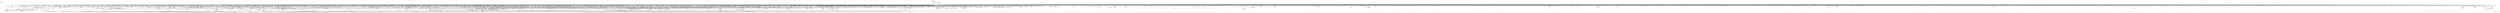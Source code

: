 digraph kerncollapsed {
    "__raw_spin_lock_irqsave_42" [color="black"];
    "xas_set_mark" [color="black"];
    "lock_parent" [color="black"];
    "find_next_bit.constprop.0_1" [color="black"];
    "skb_frag_ref" [color="black"];
    "do_raw_spin_lock_42" [color="black"];
    "page_ref_dec_and_test_1" [color="black"];
    "_find_next_zero_bit" [color="black"];
    "recalc_sigpending_tsk" [color="black"];
    "select_collect2" [color="black"];
    "rcu_poll_gp_seq_end" [color="black"];
    "put_unused_fd" [color="black"];
    "io_run_local_work_continue" [color="black"];
    "dcache_clean_pou" [color="black"];
    "__percpu_add_case_32_1" [color="black"];
    "lru_note_cost_refault" [color="black"];
    "kernfs_release_file.part.0.isra.0" [color="black"];
    "io_wq_work_match_all" [color="black"];
    "__set_open_fd" [color="black"];
    "cpu_active" [color="black"];
    "zone_watermark_fast.constprop.0" [color="black"];
    "access_ok_39" [color="black"];
    "copy_thread" [color="black"];
    "unlock_page" [color="black"];
    "__raw_spin_lock_irqsave_32" [color="black"];
    "active_load_balance_cpu_stop" [color="black"];
    "stackinfo_on_stack" [color="black"];
    "folio_account_cleaned" [color="black"];
    "skb_pfmemalloc" [color="black"];
    "csum_partial_ext" [color="black"];
    "____do_softirq" [color="black"];
    "__sk_mem_reduce_allocated" [color="black"];
    "task_sigpending_1" [color="black"];
    "add_device_randomness" [color="black"];
    "cpudl_heapify" [color="black"];
    "slab_is_available" [color="black"];
    "__kern_my_cpu_offset_36" [color="black"];
    "wants_signal" [color="black"];
    "Indirect call95" [color="black"];
    "rt_mutex_top_waiter" [color="black"];
    "wake_up_bit" [color="black"];
    "Indirect call140" [color="black"];
    "Indirect call118" [color="black"];
    "Indirect call147" [color="black"];
    "timer_delete_sync" [color="black"];
    "__cmpxchg_case_8" [color="black"];
    "flush_signal_handlers" [color="black"];
    "vma_is_secretmem" [color="black"];
    "wb_dirty_limits" [color="black"];
    "allow_write_access" [color="black"];
    "__raw_spin_unlock_irqrestore_17" [color="black"];
    "efi_reboot" [color="black"];
    "__cmpxchg_case_acq_32.constprop.0_17" [color="black"];
    "Indirect call75" [color="black"];
    "do_raw_spin_lock_99" [color="black"];
    "Indirect call119" [color="black"];
    "super_wake" [color="black"];
    "_get_random_bytes" [color="black"];
    "pagefault_enable" [color="black"];
    "irqd_irq_disabled.isra.0" [color="black"];
    "__sync_icache_dcache" [color="black"];
    "do_csum" [color="black"];
    "security_socket_recvmsg" [color="black"];
    "__put_unused_fd" [color="black"];
    "rcu_start_this_gp" [color="black"];
    "__raw_spin_unlock_irqrestore.constprop.0_1" [color="black"];
    "__mod_node_page_state" [color="black"];
    "pcpu_alloc_area" [color="black"];
    "__raw_spin_unlock_irq_3" [color="black"];
    "do_raw_spin_lock_87" [color="black"];
    "ttwu_do_activate.constprop.0" [color="black"];
    "detach_if_pending" [color="black"];
    "__clear_close_on_exec.isra.0" [color="black"];
    "__raw_spin_lock_bh.constprop.0_5" [color="black"];
    "clear_ti_thread_flag" [color="black"];
    "ptep_clear_flush" [color="black"];
    "__disable_irq" [color="black"];
    "__raw_spin_lock_20" [color="black"];
    "recalc_sigpending" [color="black"];
    "update_min_vruntime" [color="black"];
    "find_vma" [color="black"];
    "futex_q_lock" [color="black"];
    "should_fail_alloc_page" [color="black"];
    "__cmpxchg_case_mb_64_6" [color="black"];
    "__raw_spin_lock_41" [color="black"];
    "tty_termios_baud_rate" [color="black"];
    "__kern_my_cpu_offset_79" [color="black"];
    "io_acct_run_queue" [color="black"];
    "__balance_callbacks" [color="black"];
    "Indirect call30" [color="black"];
    "folio_lruvec_relock_irq.constprop.0" [color="black"];
    "get_mm_exe_file" [color="black"];
    "pm_runtime_autosuspend_expiration" [color="black"];
    "csum_partial" [color="black"];
    "cpumask_any_distribute" [color="black"];
    "mte_update_sctlr_user" [color="black"];
    "__raw_spin_trylock_4" [color="black"];
    "__fprop_add_percpu_max" [color="black"];
    "__cmpxchg_case_acq_32.constprop.0_1" [color="black"];
    "ktime_add_safe" [color="black"];
    "timer_reduce" [color="black"];
    "strncmp" [color="black"];
    "mte_zero_clear_page_tags" [color="black"];
    "folio_trylock_2" [color="black"];
    "Indirect call139" [color="black"];
    "system_supports_mte_1" [color="black"];
    "osq_lock" [color="black"];
    "arch_timer_evtstrm_available" [color="black"];
    "__pi_memcmp" [color="black"];
    "anon_vma_interval_tree_iter_next" [color="black"];
    "freezing_slow_path" [color="black"];
    "__kern_my_cpu_offset_19" [color="black"];
    "__xchg_case_mb_64.constprop.0_2" [color="black"];
    "folio_evictable_1" [color="black"];
    "__rb_erase_color" [color="black"];
    "update_sctlr_el1" [color="black"];
    "mast_split_data" [color="black"];
    "rb_first" [color="black"];
    "Indirect call207" [color="black"];
    "list_del_init" [color="black"];
    "check_cb_ovld_locked" [color="black"];
    "do_raw_spin_lock_35" [color="black"];
    "add_timer_on" [color="black"];
    "mast_fill_bnode" [color="black"];
    "Indirect call94" [color="black"];
    "Indirect call129" [color="black"];
    "__raw_spin_unlock_irq_38" [color="black"];
    "mab_no_null_split" [color="black"];
    "__pi_strcmp" [color="black"];
    "__raw_spin_lock_irq_1" [color="black"];
    "set_pfnblock_flags_mask" [color="black"];
    "ksize" [color="black"];
    "test_ti_thread_flag_4" [color="black"];
    "__raw_spin_lock_31" [color="black"];
    "Indirect call24" [color="black"];
    "rb_insert_color" [color="black"];
    "mas_safe_pivot" [color="black"];
    "__raw_spin_lock_irqsave_41" [color="black"];
    "futex_top_waiter" [color="black"];
    "do_softirq" [color="black"];
    "queued_read_lock.constprop.0" [color="black"];
    "Indirect call53" [color="black"];
    "find_first_bit_6" [color="black"];
    "__cmpxchg_case_acq_64_1" [color="black"];
    "__raw_spin_lock_23" [color="black"];
    "_compound_head" [color="black"];
    "lockref_put_or_lock" [color="black"];
    "arch_local_irq_disable_2" [color="black"];
    "__cmpxchg_case_rel_32" [color="black"];
    "signal_set_stop_flags" [color="black"];
    "__raw_spin_lock_22" [color="black"];
    "__wait_on_bit" [color="black"];
    "list_move_tail" [color="black"];
    "oom_badness" [color="black"];
    "Indirect call150" [color="black"];
    "fragmentation_index" [color="black"];
    "task_set_jobctl_pending" [color="black"];
    "__raw_spin_lock_16" [color="black"];
    "do_raw_spin_lock_9" [color="black"];
    "memzero_explicit" [color="black"];
    "__kern_my_cpu_offset_14" [color="black"];
    "mas_pause" [color="black"];
    "__raw_spin_unlock_irq_43" [color="black"];
    "do_raw_spin_lock_29" [color="black"];
    "io_timeout_extract" [color="black"];
    "Indirect call174" [color="black"];
    "min_deadline_cb_rotate" [color="black"];
    "arch_get_random_longs" [color="black"];
    "rcu_segcblist_enqueue" [color="black"];
    "__cmpxchg_case_mb_32_8" [color="black"];
    "mas_prev_sibling" [color="black"];
    "_compound_head_5" [color="black"];
    "__raw_spin_trylock_1" [color="black"];
    "__raw_spin_unlock_irq_4" [color="black"];
    "rwsem_read_trylock" [color="black"];
    "put_cpu_fpsimd_context" [color="black"];
    "find_suitable_fallback" [color="black"];
    "sub_running_bw.isra.0" [color="black"];
    "mas_wr_walk_index.isra.0" [color="black"];
    "security_task_getsecid_obj" [color="black"];
    "Indirect call161" [color="black"];
    "__kern_my_cpu_offset_44" [color="black"];
    "min_deadline_cb_propagate" [color="black"];
    "__raw_spin_unlock_irq_21" [color="black"];
    "Indirect call182" [color="black"];
    "test_tsk_need_resched" [color="black"];
    "__kern_my_cpu_offset_21" [color="black"];
    "pfn_is_map_memory" [color="black"];
    "__raw_spin_unlock_irq_11" [color="black"];
    "kernfs_should_drain_open_files" [color="black"];
    "__kern_my_cpu_offset_6" [color="black"];
    "do_raw_spin_lock_56" [color="black"];
    "count_vm_events_2" [color="black"];
    "__raw_spin_lock_irqsave_23" [color="black"];
    "mas_start" [color="black"];
    "wb_update_bandwidth" [color="black"];
    "__pageblock_pfn_to_page" [color="black"];
    "__kern_my_cpu_offset_52" [color="black"];
    "__raw_spin_lock_irq.constprop.0_2" [color="black"];
    "__raw_spin_lock" [color="black"];
    "Indirect call69" [color="black"];
    "__arch_copy_from_user" [color="black"];
    "Indirect call107" [color="black"];
    "__irq_put_desc_unlock" [color="black"];
    "qdisc_qstats_cpu_qlen_inc" [color="black"];
    "__raw_spin_unlock_irq_19" [color="black"];
    "fsnotify_data_inode" [color="black"];
    "io_fill_cqe_aux" [color="black"];
    "replace_mark_chunk" [color="black"];
    "Indirect call97" [color="black"];
    "netlink_lock_table" [color="black"];
    "clear_ti_thread_flag_6" [color="black"];
    "__cmpxchg_case_64.isra.0" [color="black"];
    "__count_vm_events_3" [color="black"];
    "d_find_alias" [color="black"];
    "kobj_child_ns_ops" [color="black"];
    "iov_iter_ubuf" [color="black"];
    "unreserve_highatomic_pageblock" [color="black"];
    "compaction_suitable" [color="black"];
    "folio_nr_pages_3" [color="black"];
    "pcpu_update_empty_pages" [color="black"];
    "rcu_is_cpu_rrupt_from_idle" [color="black"];
    "__iget" [color="black"];
    "ktime_get" [color="black"];
    "global_dirtyable_memory" [color="black"];
    "inode_io_list_move_locked" [color="black"];
    "__nr_to_section" [color="black"];
    "kernfs_get" [color="black"];
    "__raw_spin_lock_54" [color="black"];
    "deny_write_access.isra.0" [color="black"];
    "read_sanitised_ftr_reg" [color="black"];
    "__cmpxchg_case_acq_32.constprop.0_10" [color="black"];
    "do_raw_spin_lock.constprop.0_14" [color="black"];
    "__task_pid_nr_ns" [color="black"];
    "Indirect call55" [color="black"];
    "tk_clock_read" [color="black"];
    "rb_prev" [color="black"];
    "__mnt_want_write_file" [color="black"];
    "extfrag_for_order" [color="black"];
    "irqd_set.isra.0_1" [color="black"];
    "task_get_vl" [color="black"];
    "__sk_mem_reclaim" [color="black"];
    "wb_io_lists_populated" [color="black"];
    "percpu_counter_dec" [color="black"];
    "get_ucounts_or_wrap" [color="black"];
    "set_load_weight" [color="black"];
    "pm_ops_is_empty" [color="black"];
    "io_is_timeout_noseq" [color="black"];
    "arch_local_irq_save_2" [color="black"];
    "__anon_vma_interval_tree_augment_rotate" [color="black"];
    "node_dirty_ok" [color="black"];
    "Indirect call56" [color="black"];
    "Indirect call130" [color="black"];
    "do_raw_spin_lock_64" [color="black"];
    "ma_dead_node" [color="black"];
    "fsnotify_compare_groups" [color="black"];
    "xas_load" [color="black"];
    "__raw_spin_unlock_irqrestore_1" [color="black"];
    "xas_next_entry" [color="black"];
    "tlb_flush_mmu_tlbonly" [color="black"];
    "__srcu_read_unlock" [color="black"];
    "netlink_unlock_table" [color="black"];
    "__wait_for_common" [color="black"];
    "Indirect call196" [color="black"];
    "list_del_init_8" [color="black"];
    "prepend_name" [color="black"];
    "free_pcppages_bulk" [color="black"];
    "raw_spin_rq_trylock" [color="black"];
    "notifier_call_chain" [color="black"];
    "steal_suitable_fallback" [color="black"];
    "Indirect call123" [color="black"];
    "audit_comparator" [color="black"];
    "__raw_spin_lock_28" [color="black"];
    "Indirect call199" [color="black"];
    "Indirect call170" [color="black"];
    "vma_last_pgoff" [color="black"];
    "node_tag_clear" [color="black"];
    "__fget_light" [color="black"];
    "sve_save_state" [color="black"];
    "do_raw_spin_lock_43" [color="black"];
    "Indirect call64" [color="black"];
    "mab_calc_split" [color="black"];
    "__raw_spin_lock_49" [color="black"];
    "do_raw_spin_lock_83" [color="black"];
    "system_supports_tlb_range_1" [color="black"];
    "hlist_del_init" [color="black"];
    "wp_page_reuse" [color="black"];
    "__xchg_case_mb_32.constprop.0" [color="black"];
    "tick_get_device" [color="black"];
    "kmalloc_size_roundup" [color="black"];
    "llist_reverse_order" [color="black"];
    "dget" [color="black"];
    "fsnotify_handle_inode_event.isra.0" [color="black"];
    "io_wq_get_acct" [color="black"];
    "hlist_bl_unlock" [color="black"];
    "__raw_spin_lock_43" [color="black"];
    "cpumask_weight" [color="black"];
    "rt_mutex_futex_trylock" [color="black"];
    "mod_zone_state" [color="black"];
    "tag_clear" [color="black"];
    "mas_wr_end_piv" [color="black"];
    "Indirect call6" [color="black"];
    "__raw_spin_lock_irq_11" [color="black"];
    "spin_lock_irqsave_ssp_contention" [color="black"];
    "cpu_mitigations_off" [color="black"];
    "__raw_spin_unlock_irqrestore.constprop.0_2" [color="black"];
    "folio_mapped_3" [color="black"];
    "Indirect call141" [color="black"];
    "__raw_spin_trylock" [color="black"];
    "__wake_up_locked_key" [color="black"];
    "audit_serial" [color="black"];
    "cpu_online_2" [color="black"];
    "do_raw_spin_lock_85" [color="black"];
    "pwq_activate_inactive_work" [color="black"];
    "is_vmalloc_addr" [color="black"];
    "__kern_my_cpu_offset_133" [color="black"];
    "__mnt_is_readonly" [color="black"];
    "Indirect call17" [color="black"];
    "get_ldops" [color="black"];
    "__printk_cpu_sync_put" [color="black"];
    "pmd_clear_huge" [color="black"];
    "test_taint" [color="black"];
    "mm_trace_rss_stat" [color="black"];
    "will_become_orphaned_pgrp" [color="black"];
    "__raw_spin_lock_irq_7" [color="black"];
    "__skb_header_pointer" [color="black"];
    "__percpu_add_case_64_2" [color="black"];
    "do_raw_spin_lock_41" [color="black"];
    "hrtimer_start_range_ns" [color="black"];
    "Indirect call152" [color="black"];
    "pm_qos_read_value" [color="black"];
    "to_desc" [color="black"];
    "decay_load" [color="black"];
    "sb_clear_inode_writeback" [color="black"];
    "set_ti_thread_flag_5" [color="black"];
    "find_next_and_bit.constprop.0" [color="black"];
    "get_pfnblock_flags_mask" [color="black"];
    "__raw_spin_lock_irqsave.constprop.0_3" [color="black"];
    "folio_order" [color="black"];
    "__sys_recvfrom" [color="black"];
    "pud_set_huge" [color="black"];
    "__irq_startup" [color="black"];
    "_compound_head_7" [color="black"];
    "memblock_search" [color="black"];
    "find_next_bit.constprop.0_14" [color="black"];
    "queued_write_lock.constprop.0_1" [color="black"];
    "page_vma_mapped_walk_done" [color="black"];
    "pm_qos_update_flags" [color="black"];
    "__xa_clear_mark" [color="black"];
    "__irq_get_desc_lock" [color="black"];
    "__d_drop" [color="black"];
    "arch_local_irq_save_1" [color="black"];
    "__printk_cpu_sync_try_get" [color="black"];
    "compact_lock_irqsave" [color="black"];
    "irq_domain_activate_irq" [color="black"];
    "sk_error_report" [color="black"];
    "task_clear_jobctl_pending" [color="black"];
    "page_mapping" [color="black"];
    "kthread_data" [color="black"];
    "_compound_head_13" [color="black"];
    "get_page" [color="black"];
    "mntget" [color="black"];
    "_compound_head_3" [color="black"];
    "__srcu_read_lock" [color="black"];
    "Indirect call105" [color="black"];
    "tty_audit_fork" [color="black"];
    "__pi_strlen" [color="black"];
    "__kern_my_cpu_offset_89" [color="black"];
    "Indirect call54" [color="black"];
    "__raw_spin_unlock_irqrestore_3" [color="black"];
    "strnlen" [color="black"];
    "rcu_seq_start_1" [color="black"];
    "__kern_my_cpu_offset_38" [color="black"];
    "cpu_clock_sample_group" [color="black"];
    "do_raw_spin_lock_7" [color="black"];
    "try_to_unmap_flush" [color="black"];
    "set_area_direct_map" [color="black"];
    "fsnotify_grab_connector" [color="black"];
    "__raw_spin_lock_4" [color="black"];
    "__raw_spin_lock_irq_21" [color="black"];
    "mas_find_setup.constprop.0" [color="black"];
    "do_raw_spin_lock_16" [color="black"];
    "__integrity_iint_find" [color="black"];
    "__raw_spin_unlock_irqrestore_8" [color="black"];
    "Indirect call10" [color="black"];
    "Indirect call20" [color="black"];
    "__remove_shared_vm_struct.constprop.0" [color="black"];
    "find_next_zero_bit_2" [color="black"];
    "Indirect call50" [color="black"];
    "Indirect call91" [color="black"];
    "pvm_find_va_enclose_addr" [color="black"];
    "sve_get_vl" [color="black"];
    "Indirect call70" [color="black"];
    "__set_close_on_exec.isra.0" [color="black"];
    "free_vmap_area_rb_augment_cb_propagate" [color="black"];
    "__wb_calc_thresh" [color="black"];
    "__fsnotify_recalc_mask" [color="black"];
    "__mutex_init" [color="black"];
    "do_raw_spin_lock.constprop.0_3" [color="black"];
    "task_will_free_mem" [color="black"];
    "Indirect call73" [color="black"];
    "dl_rq_of_se" [color="black"];
    "radix_tree_tag_get" [color="black"];
    "workingset_eviction" [color="black"];
    "pcpu_free_area.isra.0" [color="black"];
    "mas_set_parent.constprop.0" [color="black"];
    "percpu_counter_add" [color="black"];
    "blake2s_compress" [color="black"];
    "xas_reload" [color="black"];
    "tlb_flush_mmu_tlbonly_1" [color="black"];
    "mas_pop_node" [color="black"];
    "fsnotify_first_mark" [color="black"];
    "calc_wheel_index" [color="black"];
    "cpu_online_1" [color="black"];
    "folio_total_mapcount" [color="black"];
    "attach_pid" [color="black"];
    "Indirect call57" [color="black"];
    "kmsg_dump" [color="black"];
    "__raw_spin_lock_5" [color="black"];
    "__raw_spin_lock_64" [color="black"];
    "double_rq_lock" [color="black"];
    "__raw_read_lock_irqsave.constprop.0_1" [color="black"];
    "__raw_spin_unlock_irqrestore_33" [color="black"];
    "__preempt_count_sub" [color="black"];
    "do_raw_spin_lock_28" [color="black"];
    "Indirect call18" [color="black"];
    "__raw_spin_unlock_irq_23" [color="black"];
    "folio_nr_pages_2" [color="black"];
    "folio_wake_bit" [color="black"];
    "Indirect call186" [color="black"];
    "io_cancel_task_cb" [color="black"];
    "put_dec_trunc8" [color="black"];
    "sched_clock_noinstr" [color="black"];
    "rcu_segcblist_extract_done_cbs" [color="black"];
    "strreplace" [color="black"];
    "Indirect call102" [color="black"];
    "__raw_spin_unlock_irqrestore" [color="black"];
    "radix_tree_iter_tag_clear" [color="black"];
    "update_group_capacity" [color="black"];
    "d_lru_del" [color="black"];
    "pagefault_enable_1" [color="black"];
    "__cmpxchg_case_mb_32_6" [color="black"];
    "fetch_robust_entry" [color="black"];
    "Indirect call137" [color="black"];
    "__raw_read_unlock.constprop.0_6" [color="black"];
    "blake2s_update" [color="black"];
    "inode_to_bdi" [color="black"];
    "node_page_state_add" [color="black"];
    "filemap_release_folio" [color="black"];
    "hrtimer_sleeper_start_expires" [color="black"];
    "find_next_bit.constprop.0_11" [color="black"];
    "__mutex_remove_waiter" [color="black"];
    "put_prev_task" [color="black"];
    "dl_task_is_earliest_deadline" [color="black"];
    "__timer_delete" [color="black"];
    "check_class_changed" [color="black"];
    "try_release_thread_stack_to_cache" [color="black"];
    "queued_spin_lock_slowpath" [color="black"];
    "dev_xmit_recursion_dec" [color="black"];
    "unmask_irq" [color="black"];
    "cpu_timer_task_rcu" [color="black"];
    "Indirect call93" [color="black"];
    "folio_nr_pages_4" [color="black"];
    "do_raw_spin_lock_37" [color="black"];
    "strscpy_pad" [color="black"];
    "update_rq_clock" [color="black"];
    "copy_from_kernel_nofault" [color="black"];
    "collect_posix_cputimers" [color="black"];
    "__irq_domain_deactivate_irq" [color="black"];
    "__cmpxchg_case_acq_32.constprop.0_5" [color="black"];
    "put_dec_full8" [color="black"];
    "__raw_spin_lock_irqsave_44" [color="black"];
    "__skb_dequeue_3" [color="black"];
    "__kern_my_cpu_offset_50" [color="black"];
    "__kern_my_cpu_offset_28" [color="black"];
    "se_weight.isra.0" [color="black"];
    "igrab" [color="black"];
    "dev_to_swnode" [color="black"];
    "pm_runtime_put_noidle_2" [color="black"];
    "Indirect call169" [color="black"];
    "mas_set_height" [color="black"];
    "__cmpxchg_case_mb_64_4" [color="black"];
    "local_bh_enable" [color="black"];
    "count_vm_events" [color="black"];
    "__raw_spin_lock_irqsave_22" [color="black"];
    "set_swapper_pgd" [color="black"];
    "count_vm_events_1" [color="black"];
    "device_match_devt" [color="black"];
    "__wake_q_add" [color="black"];
    "rcu_poll_gp_seq_start" [color="black"];
    "__bitmap_and" [color="black"];
    "mte_copy_page_tags" [color="black"];
    "arch_local_irq_save_5" [color="black"];
    "page_ref_dec_and_test" [color="black"];
    "Indirect call158" [color="black"];
    "Indirect call84" [color="black"];
    "expand" [color="black"];
    "find_next_bit_29" [color="black"];
    "find_next_zero_bit" [color="black"];
    "workingset_update_node" [color="black"];
    "__count_vm_events" [color="black"];
    "do_raw_spin_lock_46" [color="black"];
    "pick_next_pushable_dl_task" [color="black"];
    "__cmpxchg_case_acq_32.constprop.0_6" [color="black"];
    "shrink_lock_dentry" [color="black"];
    "io_schedule_prepare" [color="black"];
    "find_next_bit_7" [color="black"];
    "count_vm_event" [color="black"];
    "pageblock_pfn_to_page" [color="black"];
    "security_d_instantiate" [color="black"];
    "file_ns_capable" [color="black"];
    "plist_add" [color="black"];
    "skb_zcopy" [color="black"];
    "__raw_spin_unlock_bh.constprop.0" [color="black"];
    "Indirect call36" [color="black"];
    "io_wq_cancel_pending_work" [color="black"];
    "cpudl_heapify_up" [color="black"];
    "find_first_bit_3" [color="black"];
    "debug_locks_off" [color="black"];
    "__next_zones_zonelist" [color="black"];
    "task_rq_lock" [color="black"];
    "__pm_relax" [color="black"];
    "find_task_by_vpid" [color="black"];
    "__cmpxchg_case_acq_32.constprop.0_14" [color="black"];
    "sched_clock" [color="black"];
    "__raw_spin_unlock_irqrestore_37" [color="black"];
    "add_timer" [color="black"];
    "task_sched_runtime" [color="black"];
    "__init_waitqueue_head" [color="black"];
    "__raw_spin_lock_irq_6" [color="black"];
    "page_move_anon_rmap" [color="black"];
    "do_softirq_own_stack" [color="black"];
    "__pfn_to_section" [color="black"];
    "mas_adopt_children.isra.0" [color="black"];
    "fsnotify_group_assert_locked" [color="black"];
    "avg_vruntime" [color="black"];
    "xas_update.isra.0" [color="black"];
    "mas_mab_cp" [color="black"];
    "do_raw_spin_lock_93" [color="black"];
    "slab_want_init_on_alloc" [color="black"];
    "Indirect call205" [color="black"];
    "__cmpxchg_case_mb_32_4" [color="black"];
    "freezing" [color="black"];
    "irq_work_claim" [color="black"];
    "xas_start" [color="black"];
    "__xchg_case_64.constprop.0" [color="black"];
    "__list_del_entry_2" [color="black"];
    "cpumask_next.constprop.0" [color="black"];
    "get_file_2" [color="black"];
    "do_raw_spin_lock_48" [color="black"];
    "__kern_my_cpu_offset_29" [color="black"];
    "arch_local_irq_restore_2" [color="black"];
    "io_req_complete_defer" [color="black"];
    "update_cached_migrate" [color="black"];
    "__update_load_avg_se" [color="black"];
    "__raw_spin_unlock_irq_20" [color="black"];
    "__finalize_skb_around" [color="black"];
    "skb_queue_tail" [color="black"];
    "test_ti_thread_flag_1" [color="black"];
    "pde_subdir_find" [color="black"];
    "xa_find_after" [color="black"];
    "io_wq_exit_start" [color="black"];
    "ma_slots" [color="black"];
    "Indirect call194" [color="black"];
    "timekeeping_get_ns" [color="black"];
    "console_srcu_read_unlock" [color="black"];
    "mas_put_in_tree" [color="black"];
    "skb_headers_offset_update" [color="black"];
    "__wb_writeout_add" [color="black"];
    "anon_vma_interval_tree_iter_first" [color="black"];
    "__kern_my_cpu_offset_24" [color="black"];
    "compound_order" [color="black"];
    "tcp_get_info_chrono_stats" [color="black"];
    "mod_timer" [color="black"];
    "mas_next" [color="black"];
    "anon_vma_interval_tree_insert" [color="black"];
    "hrtimer_start_expires" [color="black"];
    "io_wq_worker_running" [color="black"];
    "resched_curr" [color="black"];
    "pmd_install" [color="black"];
    "Indirect call77" [color="black"];
    "__raw_spin_unlock_irqrestore_15" [color="black"];
    "lock_timer_base" [color="black"];
    "update_pm_runtime_accounting" [color="black"];
    "mapping_shrinkable_2" [color="black"];
    "vma_interval_tree_insert" [color="black"];
    "__pick_first_entity" [color="black"];
    "do_kernel_restart" [color="black"];
    "mmget" [color="black"];
    "clear_buddies.isra.0" [color="black"];
    "vmf_pte_changed" [color="black"];
    "put_filesystem" [color="black"];
    "sched_post_fork" [color="black"];
    "cleanup_timerqueue" [color="black"];
    "netlink_has_listeners" [color="black"];
    "arch_local_irq_restore_1" [color="black"];
    "__dev_put.part.0" [color="black"];
    "to_kthread" [color="black"];
    "Indirect call164" [color="black"];
    "io_cancel_cb" [color="black"];
    "set_ptes.constprop.0.isra.0" [color="black"];
    "down_trylock" [color="black"];
    "Indirect call168" [color="black"];
    "inode_add_lru" [color="black"];
    "hlist_del_init_4" [color="black"];
    "dev_driver_string" [color="black"];
    "audit_string_contains_control" [color="black"];
    "set_tsk_need_resched" [color="black"];
    "Indirect call162" [color="black"];
    "deactivate_task" [color="black"];
    "chacha_permute" [color="black"];
    "vma_interval_tree_iter_first" [color="black"];
    "list_del_3" [color="black"];
    "__kern_my_cpu_offset_78" [color="black"];
    "pte_offset_kernel.isra.0" [color="black"];
    "pm_runtime_deactivate_timer" [color="black"];
    "free_unref_page_commit" [color="black"];
    "__mod_zone_page_state" [color="black"];
    "arch_get_random_seed_longs" [color="black"];
    "data_push_tail" [color="black"];
    "tick_get_broadcast_device" [color="black"];
    "dequeue_load_avg" [color="black"];
    "irq_get_irq_data" [color="black"];
    "put_dec" [color="black"];
    "__raw_spin_unlock_irqrestore_10" [color="black"];
    "__cmpxchg_case_64" [color="black"];
    "pcpu_block_update" [color="black"];
    "__cmpxchg_case_acq_32.constprop.0_8" [color="black"];
    "io_match_task_safe" [color="black"];
    "__init_rwsem" [color="black"];
    "Indirect call92" [color="black"];
    "io_acct_cancel_pending_work" [color="black"];
    "pvm_determine_end_from_reverse" [color="black"];
    "__raw_spin_lock_irqsave_39" [color="black"];
    "peernet2id" [color="black"];
    "folio_mapped" [color="black"];
    "forward_timer_base" [color="black"];
    "_task_util_est" [color="black"];
    "__free_one_page" [color="black"];
    "do_raw_spin_lock_31" [color="black"];
    "invalid_folio_referenced_vma" [color="black"];
    "test_ti_thread_flag_30" [color="black"];
    "__raw_spin_trylock_3" [color="black"];
    "__raw_spin_lock_irqsave_1" [color="black"];
    "mas_prev_slot" [color="black"];
    "do_raw_spin_lock_118" [color="black"];
    "memcg_charge_kernel_stack.part.0" [color="black"];
    "audit_mark_compare" [color="black"];
    "ktime_get_with_offset" [color="black"];
    "crng_fast_key_erasure" [color="black"];
    "arch_local_irq_save_7" [color="black"];
    "Indirect call124" [color="black"];
    "__kern_my_cpu_offset_49" [color="black"];
    "should_failslab" [color="black"];
    "system_supports_address_auth_1" [color="black"];
    "ptep_set_access_flags" [color="black"];
    "defer_console_output" [color="black"];
    "tty_driver_name" [color="black"];
    "Indirect call1" [color="black"];
    "mmgrab_1" [color="black"];
    "dev_xmit_recursion_inc" [color="black"];
    "__update_load_avg_cfs_rq" [color="black"];
    "get_cpu_fpsimd_context" [color="black"];
    "smp_call_function" [color="black"];
    "__cmpxchg_case_acq_32_3" [color="black"];
    "__mod_lruvec_state" [color="black"];
    "set_next_task" [color="black"];
    "futex_cmpxchg_value_locked" [color="black"];
    "Indirect call98" [color="black"];
    "wb_stat_error" [color="black"];
    "rcu_seq_end" [color="black"];
    "pid_nr_ns" [color="black"];
    "vma_interval_tree_augment_propagate" [color="black"];
    "find_busiest_group" [color="black"];
    "__cmpxchg_case_acq_32" [color="black"];
    "__wake_up_parent" [color="black"];
    "__raw_spin_lock_irqsave.constprop.0_7" [color="black"];
    "fd_install" [color="black"];
    "vma_interval_tree_augment_rotate" [color="black"];
    "page_vma_mapped_walk_done_1" [color="black"];
    "isolation_suitable.isra.0" [color="black"];
    "can_migrate_task" [color="black"];
    "rcu_segcblist_entrain" [color="black"];
    "__flush_tlb_kernel_pgtable" [color="black"];
    "Indirect call45" [color="black"];
    "kill_super_notify" [color="black"];
    "virt_to_slab" [color="black"];
    "exit_oom_victim" [color="black"];
    "__raw_spin_lock_irqsave_52" [color="black"];
    "need_seqretry" [color="black"];
    "sock_flag.constprop.0" [color="black"];
    "io_poll_can_finish_inline.isra.0" [color="black"];
    "wake_up_klogd" [color="black"];
    "Indirect call88" [color="black"];
    "srcu_gp_start" [color="black"];
    "pcpu_chunk_populated" [color="black"];
    "is_cpu_allowed" [color="black"];
    "io_cqe_cache_refill" [color="black"];
    "signal_pending_state" [color="black"];
    "hrtimer_force_reprogram.constprop.0" [color="black"];
    "list_del_init_6" [color="black"];
    "page_ref_inc_2" [color="black"];
    "do_raw_spin_lock_66" [color="black"];
    "sched_cgroup_fork" [color="black"];
    "__kern_my_cpu_offset_76" [color="black"];
    "Indirect call201" [color="black"];
    "Indirect call195" [color="black"];
    "get_pwq" [color="black"];
    "__raw_spin_lock.constprop.0_2" [color="black"];
    "timer_wait_running" [color="black"];
    "fill_contig_page_info" [color="black"];
    "no_blink" [color="black"];
    "rb_erase_cached.isra.0" [color="black"];
    "kick_process" [color="black"];
    "Indirect call121" [color="black"];
    "__mutex_trylock_common" [color="black"];
    "propagation_next" [color="black"];
    "kernel_init_pages" [color="black"];
    "percpu_ref_get_many.constprop.0" [color="black"];
    "tag_set" [color="black"];
    "__page_dup_rmap.constprop.0" [color="black"];
    "io_poll_remove_entries" [color="black"];
    "inode_io_list_del" [color="black"];
    "workingset_test_recent" [color="black"];
    "Indirect call22" [color="black"];
    "cpumask_and.isra.0_1" [color="black"];
    "Indirect call104" [color="black"];
    "raw_spin_rq_lock" [color="black"];
    "mas_walk" [color="black"];
    "pcpu_next_md_free_region" [color="black"];
    "vm_stat_account" [color="black"];
    "zone_page_state_snapshot" [color="black"];
    "mt_find" [color="black"];
    "pcpu_chunk_slot" [color="black"];
    "Indirect call86" [color="black"];
    "irq_work_single" [color="black"];
    "__raw_spin_lock_6" [color="black"];
    "Indirect call35" [color="black"];
    "sync_icache_aliases" [color="black"];
    "__percpu_add_case_32_15" [color="black"];
    "_find_last_bit" [color="black"];
    "first_zones_zonelist" [color="black"];
    "Indirect call145" [color="black"];
    "workingset_activation" [color="black"];
    "do_raw_spin_lock_14" [color="black"];
    "clear_ti_thread_flag_4" [color="black"];
    "task_pid_vnr" [color="black"];
    "__raw_spin_unlock_irqrestore_5" [color="black"];
    "csum_block_add_ext" [color="black"];
    "__hlist_del" [color="black"];
    "__task_rq_lock" [color="black"];
    "io_poll_remove_entry" [color="black"];
    "Indirect call99" [color="black"];
    "wb_io_lists_depopulated" [color="black"];
    "__reuseport_detach_closed_sock" [color="black"];
    "Indirect call28" [color="black"];
    "get_work_pool" [color="black"];
    "clear_nonspinnable" [color="black"];
    "is_bad_inode" [color="black"];
    "do_raw_spin_lock_47" [color="black"];
    "fprop_reflect_period_percpu.isra.0" [color="black"];
    "netdev_start_xmit" [color="black"];
    "lru_note_cost" [color="black"];
    "print_tainted" [color="black"];
    "__irq_domain_activate_irq" [color="black"];
    "rcu_poll_gp_seq_start_unlocked" [color="black"];
    "__raw_spin_lock_irqsave_17" [color="black"];
    "this_cpu_has_cap.part.0" [color="black"];
    "post_init_entity_util_avg" [color="black"];
    "mas_find" [color="black"];
    "Indirect call25" [color="black"];
    "xas_error.isra.0_1" [color="black"];
    "dec_mm_counter" [color="black"];
    "mas_alloc_req.isra.0" [color="black"];
    "Indirect call23" [color="black"];
    "security_audit_rule_free" [color="black"];
    "get_cred_1" [color="black"];
    "prepare_to_wait_event" [color="black"];
    "mte_sync_tags" [color="black"];
    "io_should_retry_thread" [color="black"];
    "find_vm_area" [color="black"];
    "__dl_add" [color="black"];
    "do_raw_spin_lock_12" [color="black"];
    "__raw_read_lock.constprop.0_1" [color="black"];
    "Indirect call173" [color="black"];
    "test_ti_thread_flag_7" [color="black"];
    "do_raw_spin_lock_33" [color="black"];
    "tty_port_kopened" [color="black"];
    "dec_rlimit_ucounts" [color="black"];
    "vma_interval_tree_remove" [color="black"];
    "do_raw_spin_lock_6" [color="black"];
    "wq_worker_running" [color="black"];
    "skb_has_frag_list" [color="black"];
    "__raw_spin_unlock_irqrestore_32" [color="black"];
    "is_valid_gup_args" [color="black"];
    "io_poll_mark_cancelled" [color="black"];
    "xas_next_entry.constprop.0" [color="black"];
    "__raw_spin_unlock_irqrestore_11" [color="black"];
    "mapping_shrinkable" [color="black"];
    "netlink_overrun" [color="black"];
    "do_raw_spin_lock_50" [color="black"];
    "compaction_free" [color="black"];
    "Indirect call208" [color="black"];
    "fatal_signal_pending_3" [color="black"];
    "__raw_spin_lock_2" [color="black"];
    "rcu_segcblist_ready_cbs" [color="black"];
    "__io_put_kbuf" [color="black"];
    "folio_mapped_1" [color="black"];
    "__get_task_comm" [color="black"];
    "posix_cputimers_group_init" [color="black"];
    "sme_save_state" [color="black"];
    "calc_delta_fair" [color="black"];
    "__raw_spin_lock_irqsave_29" [color="black"];
    "__raw_spin_lock_30" [color="black"];
    "__cmpxchg_case_mb_32_5" [color="black"];
    "copy_fd_bitmaps" [color="black"];
    "mask_irq" [color="black"];
    "__kern_my_cpu_offset_25" [color="black"];
    "Indirect call175" [color="black"];
    "posix_cpu_timers_exit" [color="black"];
    "fatal_signal_pending_5" [color="black"];
    "PageMovable" [color="black"];
    "number" [color="black"];
    "__raw_spin_lock_27" [color="black"];
    "__skb_checksum" [color="black"];
    "__do_once_start" [color="black"];
    "__raw_spin_lock_irq_32" [color="black"];
    "check_preempt_curr" [color="black"];
    "prepare_to_wait" [color="black"];
    "find_next_bit.constprop.0_7" [color="black"];
    "find_buddy_page_pfn" [color="black"];
    "Indirect call202" [color="black"];
    "arch_local_irq_restore_3" [color="black"];
    "__kern_my_cpu_offset_91" [color="black"];
    "__kern_my_cpu_offset_4" [color="black"];
    "mas_store_prealloc.part.0" [color="black"];
    "nsec_to_clock_t" [color="black"];
    "futex_q_unlock" [color="black"];
    "_find_first_bit" [color="black"];
    "Indirect call153" [color="black"];
    "fsnotify" [color="black"];
    "strcpy" [color="black"];
    "Indirect call48" [color="black"];
    "Indirect call144" [color="black"];
    "update_dl_rq_load_avg" [color="black"];
    "Indirect call135" [color="black"];
    "folio_try_get_rcu" [color="black"];
    "arch_local_irq_save" [color="black"];
    "cfs_rq_of" [color="black"];
    "set_task_reclaim_state" [color="black"];
    "inc_tlb_flush_pending" [color="black"];
    "__attach_to_pi_owner" [color="black"];
    "__raw_spin_lock_irq_35" [color="black"];
    "fpsimd_save_state" [color="black"];
    "pte_to_swp_entry" [color="black"];
    "do_raw_spin_lock_23" [color="black"];
    "Indirect call179" [color="black"];
    "xa_find" [color="black"];
    "find_later_rq" [color="black"];
    "hrtimer_active" [color="black"];
    "test_ti_thread_flag_21" [color="black"];
    "mab_mas_cp" [color="black"];
    "sched_asym_prefer" [color="black"];
    "cpu_do_switch_mm" [color="black"];
    "gup_folio_next" [color="black"];
    "mas_bulk_rebalance" [color="black"];
    "fsnotify_free_mark" [color="black"];
    "d_set_d_op" [color="black"];
    "__find_vmap_area.constprop.0" [color="black"];
    "folio_mapping" [color="black"];
    "fpsimd_thread_switch" [color="black"];
    "Indirect call181" [color="black"];
    "__kern_my_cpu_offset_53" [color="black"];
    "arch_local_irq_save_8" [color="black"];
    "__dput_to_list" [color="black"];
    "__audit_uring_entry" [color="black"];
    "_find_next_or_bit" [color="black"];
    "inc_rlimit_ucounts" [color="black"];
    "lru_lazyfree_fn" [color="black"];
    "pmd_offset.isra.0_1" [color="black"];
    "drain_pages" [color="black"];
    "__raw_spin_unlock_irqrestore_29" [color="black"];
    "get_task_mm" [color="black"];
    "dl_clear_overload.part.0" [color="black"];
    "override_creds" [color="black"];
    "memset" [color="black"];
    "__remove_hrtimer" [color="black"];
    "do_raw_spin_lock.constprop.0_7" [color="black"];
    "__raw_spin_lock_32" [color="black"];
    "irq_set_thread_affinity" [color="black"];
    "device_links_read_unlock" [color="black"];
    "__mutex_add_waiter" [color="black"];
    "io_put_kbuf_comp.isra.0" [color="black"];
    "__preempt_count_add.constprop.0_1" [color="black"];
    "prepare_to_wait_exclusive" [color="black"];
    "find_first_bit_4" [color="black"];
    "new_context" [color="black"];
    "__raw_spin_lock_irqsave_34" [color="black"];
    "move_linked_works" [color="black"];
    "Indirect call128" [color="black"];
    "prb_reserve" [color="black"];
    "posixtimer_rearm" [color="black"];
    "folio_pfn" [color="black"];
    "_copy_from_iter" [color="black"];
    "mas_update_gap" [color="black"];
    "mnt_dec_writers" [color="black"];
    "Indirect call149" [color="black"];
    "check_vma_flags" [color="black"];
    "__raw_spin_lock_irqsave.constprop.0_2" [color="black"];
    "__raw_spin_lock_irqsave" [color="black"];
    "u64_stats_inc" [color="black"];
    "desc_read_finalized_seq" [color="black"];
    "prepend_path" [color="black"];
    "detach_entity_load_avg" [color="black"];
    "other_cpu_in_panic" [color="black"];
    "Indirect call32" [color="black"];
    "set_ptes.isra.0" [color="black"];
    "aio_nr_sub" [color="black"];
    "Indirect call63" [color="black"];
    "Indirect call159" [color="black"];
    "reweight_task" [color="black"];
    "folio_trylock_1" [color="black"];
    "__kern_my_cpu_offset_27" [color="black"];
    "__flush_tlb_page_nosync" [color="black"];
    "ktime_get_real_seconds" [color="black"];
    "__list_del_entry_1" [color="black"];
    "pid_task" [color="black"];
    "io_prep_async_work" [color="black"];
    "Indirect call190" [color="black"];
    "Indirect call209" [color="black"];
    "__gfp_pfmemalloc_flags" [color="black"];
    "__printk_safe_exit" [color="black"];
    "strcspn" [color="black"];
    "radix_tree_next_chunk" [color="black"];
    "__raise_softirq_irqoff" [color="black"];
    "_find_next_bit" [color="black"];
    "filemap_check_errors" [color="black"];
    "smp_call_function_many" [color="black"];
    "clear_inode" [color="black"];
    "__raw_spin_lock_irq_25" [color="black"];
    "do_raw_spin_lock_117" [color="black"];
    "set_page_dirty" [color="black"];
    "skb_orphan_1" [color="black"];
    "__timer_delete_sync" [color="black"];
    "do_raw_spin_lock" [color="black"];
    "__raw_spin_lock_12" [color="black"];
    "find_next_bit_11" [color="black"];
    "__get_cpu_fpsimd_context" [color="black"];
    "arm_timer" [color="black"];
    "security_inode_init_security_anon" [color="black"];
    "folio_trylock" [color="black"];
    "io_wq_hash_work" [color="black"];
    "cpus_share_cache" [color="black"];
    "pcpu_page_idx" [color="black"];
    "__raw_spin_lock_irqsave_3" [color="black"];
    "_mix_pool_bytes" [color="black"];
    "virt_to_folio" [color="black"];
    "__raw_write_lock_irq" [color="black"];
    "first_online_pgdat" [color="black"];
    "virt_to_head_page.isra.0" [color="black"];
    "arch_tlbbatch_should_defer.constprop.0" [color="black"];
    "qdisc_maybe_clear_missed" [color="black"];
    "__dl_update" [color="black"];
    "__raw_spin_unlock_irq_12" [color="black"];
    "__flow_hash_from_keys" [color="black"];
    "__raw_spin_unlock_irq" [color="black"];
    "__bpf_free_used_maps" [color="black"];
    "pfn_swap_entry_to_page" [color="black"];
    "find_next_bit_15" [color="black"];
    "device_links_read_lock" [color="black"];
    "__raw_spin_lock_irqsave_50" [color="black"];
    "take_dentry_name_snapshot" [color="black"];
    "security_audit_rule_match" [color="black"];
    "release_thread" [color="black"];
    "zone_page_state_snapshot.constprop.0" [color="black"];
    "test_and_set_bit_lock.constprop.0" [color="black"];
    "xas_init_marks" [color="black"];
    "desc_read" [color="black"];
    "set_work_data" [color="black"];
    "Indirect call9" [color="black"];
    "__bitmap_equal" [color="black"];
    "Indirect call203" [color="black"];
    "vma_needs_dirty_tracking" [color="black"];
    "do_raw_spin_lock_36" [color="black"];
    "timerqueue_iterate_next" [color="black"];
    "__bitmap_intersects" [color="black"];
    "io_file_get_flags" [color="black"];
    "__kern_my_cpu_offset_22" [color="black"];
    "cpu_online" [color="black"];
    "pcpu_block_update_hint_alloc" [color="black"];
    "__kern_my_cpu_offset_71" [color="black"];
    "mas_split_final_node.isra.0" [color="black"];
    "__kern_my_cpu_offset_60" [color="black"];
    "__printk_safe_enter" [color="black"];
    "pud_clear_huge" [color="black"];
    "req_set_fail_4" [color="black"];
    "__wake_up_klogd.part.0" [color="black"];
    "__raw_write_lock_irq_1" [color="black"];
    "check_and_switch_context" [color="black"];
    "jiffies_to_msecs" [color="black"];
    "_find_next_and_bit" [color="black"];
    "Indirect call126" [color="black"];
    "Indirect call134" [color="black"];
    "wake_up_var" [color="black"];
    "try_grab_page" [color="black"];
    "do_raw_spin_lock.constprop.0_10" [color="black"];
    "prepend_char" [color="black"];
    "__raw_spin_lock_42" [color="black"];
    "Indirect call101" [color="black"];
    "do_raw_spin_lock_10" [color="black"];
    "rcu_stall_is_suppressed" [color="black"];
    "__wb_update_bandwidth.constprop.0" [color="black"];
    "access_ok_54" [color="black"];
    "Indirect call41" [color="black"];
    "inode_maybe_inc_iversion" [color="black"];
    "get_work_pwq" [color="black"];
    "tlb_gather_mmu_fullmm" [color="black"];
    "dev_pm_disable_wake_irq_check" [color="black"];
    "Indirect call117" [color="black"];
    "__raw_spin_unlock_irq_45" [color="black"];
    "__raw_spin_lock_irqsave_18" [color="black"];
    "idr_find" [color="black"];
    "synchronize_rcu.part.0" [color="black"];
    "irq_disable" [color="black"];
    "ma_data_end" [color="black"];
    "tag_get" [color="black"];
    "vma_interval_tree_insert_after" [color="black"];
    "find_next_bit.constprop.0_8" [color="black"];
    "vma_iter_config" [color="black"];
    "__raw_spin_lock_21" [color="black"];
    "__irq_work_queue_local" [color="black"];
    "zone_reclaimable_pages" [color="black"];
    "__rpm_get_callback" [color="black"];
    "__raw_spin_lock.constprop.0" [color="black"];
    "rb_insert_color_cached" [color="black"];
    "lock_mount_hash" [color="black"];
    "dl_bw_cpus" [color="black"];
    "find_vmap_area" [color="black"];
    "cd_forget" [color="black"];
    "__rb_change_child.constprop.0" [color="black"];
    "gup_signal_pending" [color="black"];
    "bstats_update" [color="black"];
    "Indirect call96" [color="black"];
    "next_mnt" [color="black"];
    "rcu_segcblist_inc_len" [color="black"];
    "next_zone" [color="black"];
    "timer_base.isra.0" [color="black"];
    "find_last_bit" [color="black"];
    "__raw_spin_lock_3" [color="black"];
    "task_join_group_stop" [color="black"];
    "__udelay" [color="black"];
    "pde_subdir_first" [color="black"];
    "dev_nit_active" [color="black"];
    "int_sqrt" [color="black"];
    "lru_move_tail_fn" [color="black"];
    "compound_order_2" [color="black"];
    "pcpu_chunk_relocate" [color="black"];
    "d_hash" [color="black"];
    "skb_may_tx_timestamp.part.0" [color="black"];
    "__raw_spin_lock_irqsave_21" [color="black"];
    "Indirect call21" [color="black"];
    "Indirect call12" [color="black"];
    "user_disable_single_step" [color="black"];
    "percpu_ref_get_many" [color="black"];
    "__raw_spin_lock_irq_34" [color="black"];
    "mte_destroy_descend.constprop.0" [color="black"];
    "lowest_in_progress" [color="black"];
    "mm_counter_file" [color="black"];
    "update_cfs_rq_load_avg.isra.0" [color="black"];
    "mas_wr_walk_descend" [color="black"];
    "rcu_gpnum_ovf" [color="black"];
    "Indirect call184" [color="black"];
    "arch_local_irq_enable_2" [color="black"];
    "task_participate_group_stop" [color="black"];
    "update_load_avg" [color="black"];
    "post_ttbr_update_workaround" [color="black"];
    "rt_mutex_setprio" [color="black"];
    "system_supports_mte" [color="black"];
    "Indirect call106" [color="black"];
    "__raw_spin_lock_irq_43" [color="black"];
    "rcu_segcblist_pend_cbs" [color="black"];
    "__kern_my_cpu_offset_83" [color="black"];
    "mnt_get_writers" [color="black"];
    "desc_make_reusable" [color="black"];
    "move_freelist_tail" [color="black"];
    "__raw_write_unlock_irq_4" [color="black"];
    "Indirect call197" [color="black"];
    "__radix_tree_lookup" [color="black"];
    "do_raw_spin_lock_27" [color="black"];
    "mapping_allow_writable" [color="black"];
    "update_sd_lb_stats" [color="black"];
    "find_next_bit.constprop.0_5" [color="black"];
    "Indirect call215" [color="black"];
    "is_migration_entry" [color="black"];
    "Indirect call148" [color="black"];
    "sockfd_lookup_light" [color="black"];
    "skb_cloned" [color="black"];
    "fsnotify_put_sb_connectors" [color="black"];
    "xas_find_conflict" [color="black"];
    "kernfs_leftmost_descendant" [color="black"];
    "__prepare_to_swait" [color="black"];
    "__percpu_add_case_64" [color="black"];
    "do_raw_spin_lock_34" [color="black"];
    "security_file_set_fowner" [color="black"];
    "__raw_spin_unlock_irqrestore_21" [color="black"];
    "siginfo_layout" [color="black"];
    "Indirect call212" [color="black"];
    "pcpu_block_refresh_hint" [color="black"];
    "select_collect" [color="black"];
    "mtree_load" [color="black"];
    "__cmpxchg_case_acq_32.constprop.0_13" [color="black"];
    "set_pageblock_migratetype" [color="black"];
    "prepend" [color="black"];
    "flush_dcache_page" [color="black"];
    "__cmpxchg_case_mb_32_13" [color="black"];
    "anon_vma_interval_tree_post_update_vma" [color="black"];
    "io_put_kbuf" [color="black"];
    "do_raw_spin_lock_26" [color="black"];
    "mas_find_child" [color="black"];
    "u64_stats_add_2" [color="black"];
    "Indirect call133" [color="black"];
    "__percpu_add_case_64.constprop.0_1" [color="black"];
    "__ksize" [color="black"];
    "__raw_write_lock_irq.constprop.0" [color="black"];
    "__dl_sub" [color="black"];
    "list_del_init_3" [color="black"];
    "folio_unlock" [color="black"];
    "Indirect call39" [color="black"];
    "__cmpxchg_case_rel_64" [color="black"];
    "irq_to_desc" [color="black"];
    "system_supports_tlb_range" [color="black"];
    "__init_swait_queue_head" [color="black"];
    "test_and_set_ti_thread_flag_1" [color="black"];
    "do_raw_spin_lock_65" [color="black"];
    "Indirect call5" [color="black"];
    "arch_local_irq_save_4" [color="black"];
    "folio_not_mapped" [color="black"];
    "find_lock_later_rq" [color="black"];
    "_compound_head_1" [color="black"];
    "pcpu_post_unmap_tlb_flush" [color="black"];
    "rcu_gp_is_normal" [color="black"];
    "__irq_can_set_affinity" [color="black"];
    "d_walk" [color="black"];
    "disable_irq_nosync" [color="black"];
    "__set_task_comm" [color="black"];
    "group_balance_cpu" [color="black"];
    "mas_prev" [color="black"];
    "load_unaligned_zeropad_1" [color="black"];
    "move_freepages_block" [color="black"];
    "__raw_spin_lock_63" [color="black"];
    "page_ref_inc_1" [color="black"];
    "current_wq_worker" [color="black"];
    "Indirect call113" [color="black"];
    "clear_page" [color="black"];
    "__accumulate_pelt_segments" [color="black"];
    "get_state_synchronize_rcu_full" [color="black"];
    "pi_state_update_owner" [color="black"];
    "is_subdir" [color="black"];
    "netdev_name" [color="black"];
    "folio_test_uptodate" [color="black"];
    "folio_mark_dirty" [color="black"];
    "copyin" [color="black"];
    "crng_make_state" [color="black"];
    "req_ref_put_and_test" [color="black"];
    "mm_set_has_pinned_flag" [color="black"];
    "get_cred" [color="black"];
    "__raw_spin_lock_irq_20" [color="black"];
    "oom_unkillable_task.isra.0" [color="black"];
    "Indirect call83" [color="black"];
    "mapping_unmap_writable" [color="black"];
    "no_page_table" [color="black"];
    "Indirect call85" [color="black"];
    "page_ref_inc_4" [color="black"];
    "mas_wr_node_walk" [color="black"];
    "wake_all_kswapds" [color="black"];
    "io_prep_async_link" [color="black"];
    "set_ptes.constprop.0.isra.0_1" [color="black"];
    "req_set_fail" [color="black"];
    "__inode_add_lru" [color="black"];
    "prb_read_valid" [color="black"];
    "online_section_nr" [color="black"];
    "timespec64_equal" [color="black"];
    "mas_new_ma_node" [color="black"];
    "cpu_util.constprop.0" [color="black"];
    "__futex_unqueue" [color="black"];
    "exit_rcu" [color="black"];
    "Indirect call171" [color="black"];
    "zone_page_state_add" [color="black"];
    "init_entity_runnable_average" [color="black"];
    "flush_tlb_mm_1" [color="black"];
    "list_del_init_2" [color="black"];
    "do_raw_spin_lock.constprop.0_13" [color="black"];
    "kthread_should_stop" [color="black"];
    "first_zones_zonelist_1" [color="black"];
    "free_vmap_area_rb_augment_cb_rotate" [color="black"];
    "Indirect call34" [color="black"];
    "find_vma_prev" [color="black"];
    "do_raw_spin_lock_25" [color="black"];
    "get_task_exe_file" [color="black"];
    "d_ancestor" [color="black"];
    "do_raw_spin_lock_97" [color="black"];
    "proto_memory_pcpu_drain" [color="black"];
    "noop_dirty_folio" [color="black"];
    "auditsc_get_stamp" [color="black"];
    "tls_preserve_current_state" [color="black"];
    "next_signal" [color="black"];
    "fprop_fraction_percpu" [color="black"];
    "flush_dcache_folio" [color="black"];
    "Indirect call160" [color="black"];
    "__dev_fwnode" [color="black"];
    "test_ti_thread_flag_11" [color="black"];
    "Indirect call151" [color="black"];
    "inode_cgwb_move_to_attached" [color="black"];
    "__percpu_add_case_64_1" [color="black"];
    "do_raw_spin_lock_63" [color="black"];
    "cpu_online_3" [color="black"];
    "Indirect call100" [color="black"];
    "do_raw_spin_lock_45" [color="black"];
    "zone_watermark_ok_safe" [color="black"];
    "__reset_isolation_pfn" [color="black"];
    "pgdat_balanced" [color="black"];
    "__raw_spin_lock_irq_4" [color="black"];
    "errseq_sample" [color="black"];
    "arch_teardown_dma_ops" [color="black"];
    "add_mm_rss_vec" [color="black"];
    "io_run_cancel" [color="black"];
    "cpumask_first_and" [color="black"];
    "list_lru_del" [color="black"];
    "kthread_insert_work_sanity_check" [color="black"];
    "__cmpxchg_case_acq_32.constprop.0_2" [color="black"];
    "__raw_spin_unlock_irqrestore_18" [color="black"];
    "mutex_spin_on_owner" [color="black"];
    "entity_eligible" [color="black"];
    "__percpu_add_case_32_21" [color="black"];
    "__cmpxchg_case_acq_32.constprop.0_7" [color="black"];
    "mte_update_gcr_excl.isra.0" [color="black"];
    "console_is_usable" [color="black"];
    "Indirect call200" [color="black"];
    "__clear_open_fd" [color="black"];
    "__kern_my_cpu_offset_70" [color="black"];
    "mas_store_b_node" [color="black"];
    "do_init_timer.constprop.0" [color="black"];
    "get_sd_balance_interval" [color="black"];
    "task_clear_jobctl_trapping" [color="black"];
    "clear_bit_unlock.constprop.0" [color="black"];
    "__raw_spin_unlock_irq_37" [color="black"];
    "find_next_bit.constprop.0_6" [color="black"];
    "prep_compound_page" [color="black"];
    "sock_rfree" [color="black"];
    "xas_set_offset" [color="black"];
    "rcu_seq_start" [color="black"];
    "Indirect call44" [color="black"];
    "gup_must_unshare" [color="black"];
    "do_raw_spin_lock_8" [color="black"];
    "bsearch" [color="black"];
    "__raw_read_unlock.constprop.0_2" [color="black"];
    "Indirect call72" [color="black"];
    "pte_to_swp_entry_2" [color="black"];
    "sync_exp_work_done" [color="black"];
    "__cmpxchg_case_mb_32_10" [color="black"];
    "tlb_gather_mmu" [color="black"];
    "Indirect call115" [color="black"];
    "__kern_my_cpu_offset_67" [color="black"];
    "need_mlock_drain" [color="black"];
    "prb_commit" [color="black"];
    "__const_udelay" [color="black"];
    "activate_task" [color="black"];
    "__raw_spin_lock_46" [color="black"];
    "_atomic_dec_and_lock" [color="black"];
    "find_next_and_bit" [color="black"];
    "__ptrace_link" [color="black"];
    "task_active_pid_ns" [color="black"];
    "vma_address" [color="black"];
    "reusable_anon_vma" [color="black"];
    "chacha_block_generic" [color="black"];
    "Indirect call14" [color="black"];
    "clear_ti_thread_flag_8" [color="black"];
    "Indirect call33" [color="black"];
    "__tlb_reset_range" [color="black"];
    "vm_unacct_memory_1" [color="black"];
    "get_state_synchronize_rcu" [color="black"];
    "local_bh_disable" [color="black"];
    "do_raw_spin_lock_3" [color="black"];
    "__raw_spin_unlock_irq_7" [color="black"];
    "sched_ttwu_pending" [color="black"];
    "test_ti_thread_flag_22" [color="black"];
    "io_cqring_wake" [color="black"];
    "clear_siginfo" [color="black"];
    "hrtimer_forward" [color="black"];
    "simple_xattr_space" [color="black"];
    "__cmpxchg_case_acq_64" [color="black"];
    "osq_unlock" [color="black"];
    "__percpu_add_case_32_8" [color="black"];
    "Indirect call108" [color="black"];
    "mast_ascend" [color="black"];
    "Indirect call138" [color="black"];
    "cpuhp_invoke_callback" [color="black"];
    "__percpu_add_case_64_7" [color="black"];
    "panic_smp_self_stop" [color="black"];
    "arch_irq_work_raise" [color="black"];
    "Indirect call49" [color="black"];
    "Indirect call156" [color="black"];
    "access_ok_12" [color="black"];
    "__raw_spin_lock_14" [color="black"];
    "Indirect call103" [color="black"];
    "__cmpxchg_case_acq_32.constprop.0_16" [color="black"];
    "tlb_flush" [color="black"];
    "attach_entity_load_avg" [color="black"];
    "add_wait_queue_exclusive" [color="black"];
    "__bitmap_clear" [color="black"];
    "addr_to_vb_xa" [color="black"];
    "find_submount" [color="black"];
    "irq_enable" [color="black"];
    "skb_header_pointer_2" [color="black"];
    "Indirect call67" [color="black"];
    "skb_zcopy_downgrade_managed" [color="black"];
    "__raw_spin_lock_18" [color="black"];
    "task_curr" [color="black"];
    "__raw_spin_lock_irq_23" [color="black"];
    "skb_tailroom_2" [color="black"];
    "mapping_shrinkable_1" [color="black"];
    "set_kpti_asid_bits" [color="black"];
    "attach_task" [color="black"];
    "mab_shift_right" [color="black"];
    "Indirect call111" [color="black"];
    "rcu_dynticks_snap" [color="black"];
    "__list_del_entry" [color="black"];
    "lru_deactivate_fn" [color="black"];
    "u64_stats_add_1" [color="black"];
    "mas_next_range" [color="black"];
    "__raw_spin_lock.constprop.0_1" [color="black"];
    "IS_ERR_OR_NULL_3" [color="black"];
    "mas_descend" [color="black"];
    "__cmpxchg_case_mb_32_3" [color="black"];
    "rcu_inkernel_boot_has_ended" [color="black"];
    "__set_task_special" [color="black"];
    "slab_want_init_on_free" [color="black"];
    "irq_work_queue" [color="black"];
    "do_raw_spin_lock_116" [color="black"];
    "__mod_timer" [color="black"];
    "__update_min_deadline" [color="black"];
    "__cmpxchg_case_acq_32_2" [color="black"];
    "__lookup_mnt" [color="black"];
    "__cmpxchg_case_mb_64_7" [color="black"];
    "do_raw_spin_lock_69" [color="black"];
    "prb_next_seq" [color="black"];
    "hlist_del_init_2" [color="black"];
    "__attach_mnt" [color="black"];
    "tag_clear_highpage" [color="black"];
    "do_raw_spin_lock_13" [color="black"];
    "kmalloc_slab" [color="black"];
    "xa_is_node" [color="black"];
    "enqueue_hrtimer.constprop.0" [color="black"];
    "xas_next_offset" [color="black"];
    "sched_clock_cpu" [color="black"];
    "folio_mapped_2" [color="black"];
    "wb_stat_mod" [color="black"];
    "pfn_valid_2" [color="black"];
    "__cmpwait_case_32_2" [color="black"];
    "__raw_spin_lock_irq_12" [color="black"];
    "show_mem_node_skip" [color="black"];
    "__raw_spin_lock_irq_26" [color="black"];
    "klist_node_attached" [color="black"];
    "__kern_my_cpu_offset_18" [color="black"];
    "__wake_up_common" [color="black"];
    "wb_has_dirty_io" [color="black"];
    "find_next_zero_bit_1" [color="black"];
    "__d_instantiate" [color="black"];
    "local_cpu_stop" [color="black"];
    "Indirect call216" [color="black"];
    "set_task_cpu" [color="black"];
    "mte_dead_walk" [color="black"];
    "mm_counter" [color="black"];
    "__raw_spin_unlock_irqrestore_4" [color="black"];
    "find_lock_task_mm" [color="black"];
    "pm_runtime_get_noresume" [color="black"];
    "page_ref_inc_3" [color="black"];
    "mas_push_data" [color="black"];
    "irq_chip_retrigger_hierarchy" [color="black"];
    "Indirect call46" [color="black"];
    "mas_is_err" [color="black"];
    "update_blocked_averages" [color="black"];
    "kthread_probe_data" [color="black"];
    "__futex_queue" [color="black"];
    "do_raw_spin_lock_60" [color="black"];
    "d_path" [color="black"];
    "wakeup_kcompactd" [color="black"];
    "security_current_getsecid_subj" [color="black"];
    "Indirect call116" [color="black"];
    "Indirect call191" [color="black"];
    "security_sk_free" [color="black"];
    "do_raw_spin_lock_32" [color="black"];
    "this_cpu_has_cap" [color="black"];
    "update_misfit_status" [color="black"];
    "do_raw_spin_lock_18" [color="black"];
    "Indirect call143" [color="black"];
    "cpumask_next_and" [color="black"];
    "__raw_spin_lock_irqsave_15" [color="black"];
    "do_raw_spin_lock_67" [color="black"];
    "rcu_segcblist_accelerate" [color="black"];
    "task_work_cancel_match" [color="black"];
    "rb_erase" [color="black"];
    "get_arm64_ftr_reg_nowarn" [color="black"];
    "Indirect call131" [color="black"];
    "futex_hash" [color="black"];
    "group_open_release" [color="black"];
    "Indirect call192" [color="black"];
    "prb_final_commit" [color="black"];
    "list_del_init_5" [color="black"];
    "mas_set_alloc_req" [color="black"];
    "__raw_spin_lock_irqsave_51" [color="black"];
    "kmap_local_page" [color="black"];
    "__raw_spin_lock_irqsave_4" [color="black"];
    "timerqueue_del" [color="black"];
    "mnt_set_mountpoint" [color="black"];
    "____core____" [color="kernel"];
    "Indirect call82" [color="black"];
    "pcpu_unit_page_offset" [color="black"];
    "__task_will_free_mem" [color="black"];
    "skb_tailroom_1" [color="black"];
    "__wake_up_bit" [color="black"];
    "internal_add_timer" [color="black"];
    "__kern_my_cpu_offset_80" [color="black"];
    "__dequeue_entity" [color="black"];
    "Indirect call157" [color="black"];
    "__cmpxchg_case_acq_32.constprop.0" [color="black"];
    "Indirect call59" [color="black"];
    "__percpu_add_case_32_2" [color="black"];
    "call_on_irq_stack" [color="black"];
    "group_classify" [color="black"];
    "data_alloc" [color="black"];
    "Indirect call210" [color="black"];
    "lru_deactivate_file_fn" [color="black"];
    "__acct_reclaim_writeback" [color="black"];
    "__lock_task_sighand" [color="black"];
    "mnt_add_count" [color="black"];
    "__percpu_add_case_32_20" [color="black"];
    "__raw_write_unlock_irq_5" [color="black"];
    "mast_spanning_rebalance.isra.0" [color="black"];
    "__percpu_add_case_32_13" [color="black"];
    "__raw_spin_lock_52" [color="black"];
    "__raw_spin_unlock_irq.constprop.0_1" [color="black"];
    "tlb_flush_1" [color="black"];
    "move_queued_task.constprop.0" [color="black"];
    "fpsimd_save" [color="black"];
    "invalid_migration_vma" [color="black"];
    "__wake_up_locked_key_bookmark" [color="black"];
    "arm64_kernel_unmapped_at_el0_2" [color="black"];
    "mutex_can_spin_on_owner" [color="black"];
    "rpm_check_suspend_allowed" [color="black"];
    "ldsem_down_read_trylock" [color="black"];
    "read_seqbegin.constprop.0" [color="black"];
    "redirty_tail_locked" [color="black"];
    "__finish_swait" [color="black"];
    "__cmpxchg_case_acq_32.constprop.0_19" [color="black"];
    "__disable_irq_nosync" [color="black"];
    "test_ti_thread_flag_19" [color="black"];
    "__cmpwait_case_32_1" [color="black"];
    "set_cpu_online" [color="black"];
    "qdisc_qstats_cpu_backlog_dec" [color="black"];
    "__percpu_add_return_case_32_1" [color="black"];
    "compaction_zonelist_suitable" [color="black"];
    "__count_vm_events_2" [color="black"];
    "pagetable_pte_dtor" [color="black"];
    "rwsem_spin_on_owner" [color="black"];
    "tsk_fork_get_node" [color="black"];
    "init_timer_key" [color="black"];
    "rcu_gp_is_expedited" [color="black"];
    "__fswab32_10" [color="black"];
    "vma_interval_tree_iter_next" [color="black"];
    "pcpu_chunk_refresh_hint" [color="black"];
    "mte_dead_leaves.constprop.0" [color="black"];
    "folio_isolate_lru" [color="black"];
    "Indirect call65" [color="black"];
    "do_raw_spin_lock_38" [color="black"];
    "mas_prev_range" [color="black"];
    "mab_set_b_end" [color="black"];
    "workingset_refault" [color="black"];
    "do_raw_spin_lock_1" [color="black"];
    "__kern_my_cpu_offset_2" [color="black"];
    "__percpu_add_case_32" [color="black"];
    "find_unlink_vmap_area" [color="black"];
    "add_wait_queue" [color="black"];
    "d_flags_for_inode" [color="black"];
    "arch_asym_cpu_priority" [color="black"];
    "cpumask_subset" [color="black"];
    "__raw_spin_unlock_irqrestore_14" [color="black"];
    "Indirect call19" [color="black"];
    "fatal_signal_pending_1" [color="black"];
    "arch_send_call_function_single_ipi" [color="black"];
    "init_multi_vma_prep" [color="black"];
    "__siphash_unaligned" [color="black"];
    "__anon_vma_interval_tree_subtree_search" [color="black"];
    "finish_wait" [color="black"];
    "Indirect call172" [color="black"];
    "xa_mk_value" [color="black"];
    "kernfs_next_descendant_post" [color="black"];
    "get_file.isra.0" [color="black"];
    "task_ppid_nr" [color="black"];
    "sibling_imbalance.isra.0" [color="black"];
    "queued_read_unlock.constprop.0_2" [color="black"];
    "__raw_spin_lock_irq_41" [color="black"];
    "__wake_up_sync_key" [color="black"];
    "__isolate_free_page" [color="black"];
    "Indirect call15" [color="black"];
    "__raw_spin_lock_irqsave_25" [color="black"];
    "Indirect call31" [color="black"];
    "Indirect call185" [color="black"];
    "__skb_set_length_1" [color="black"];
    "page_try_share_anon_rmap" [color="black"];
    "__raw_spin_lock_irq_5" [color="black"];
    "req_set_fail_3" [color="black"];
    "__percpu_down_write_trylock" [color="black"];
    "thread_group_cputime" [color="black"];
    "Indirect call112" [color="black"];
    "rt_mutex_proxy_unlock" [color="black"];
    "mtree_range_walk" [color="black"];
    "Indirect call206" [color="black"];
    "folio_size" [color="black"];
    "xa_load" [color="black"];
    "__lshrti3" [color="black"];
    "Indirect call109" [color="black"];
    "ktime_get_coarse_real_ts64" [color="black"];
    "find_next_bit_3" [color="black"];
    "mas_next_slot" [color="black"];
    "xas_set_order.part.0" [color="black"];
    "do_raw_spin_lock.constprop.0_6" [color="black"];
    "__skb_flow_get_ports" [color="black"];
    "lazy_max_pages" [color="black"];
    "Indirect call60" [color="black"];
    "__wake_up_common_lock" [color="black"];
    "eth_type_vlan" [color="black"];
    "system_supports_generic_auth" [color="black"];
    "arch_smp_send_reschedule" [color="black"];
    "maybe_mkwrite.isra.0" [color="black"];
    "__kern_my_cpu_offset_61" [color="black"];
    "idle_cpu" [color="black"];
    "percpu_ref_put_many" [color="black"];
    "__io_prep_linked_timeout" [color="black"];
    "try_to_unmap_flush_dirty" [color="black"];
    "cpumask_any_and_distribute" [color="black"];
    "__raw_spin_unlock_irqrestore_2" [color="black"];
    "qdisc_qstats_cpu_qlen_dec" [color="black"];
    "__kern_my_cpu_offset_16" [color="black"];
    "_prb_read_valid" [color="black"];
    "gfp_pfmemalloc_allowed" [color="black"];
    "update_curr" [color="black"];
    "__xchg_case_mb_64.constprop.0_3" [color="black"];
    "__raw_spin_unlock_irq_25" [color="black"];
    "folio_anon_vma" [color="black"];
    "__cmpxchg_case_acq_32.constprop.0_4" [color="black"];
    "sock_flag_1" [color="black"];
    "sve_state_size" [color="black"];
    "workingset_age_nonresident" [color="black"];
    "folio_activate_fn" [color="black"];
    "Indirect call187" [color="black"];
    "tk_xtime.constprop.0" [color="black"];
    "kernfs_root" [color="black"];
    "mod_zone_page_state" [color="black"];
    "ktime_get_real_ts64" [color="black"];
    "Indirect call76" [color="black"];
    "__delay" [color="black"];
    "list_del_2" [color="black"];
    "Indirect call89" [color="black"];
    "flush_tlb_batched_pending" [color="black"];
    "read_seqbegin_or_lock" [color="black"];
    "enqueue_timer" [color="black"];
    "cpumask_first" [color="black"];
    "find_next_bit_17" [color="black"];
    "__mnt_drop_write" [color="black"];
    "Indirect call68" [color="black"];
    "Indirect call87" [color="black"];
    "__raw_spin_unlock_irq_5" [color="black"];
    "Indirect call198" [color="black"];
    "_compound_head_4" [color="black"];
    "put_ldops.constprop.0" [color="black"];
    "capacity_of" [color="black"];
    "mte_clear_page_tags" [color="black"];
    "rwsem_set_nonspinnable" [color="black"];
    "__dl_clear_params" [color="black"];
    "__put_cpu_fpsimd_context" [color="black"];
    "pcpu_next_fit_region.constprop.0" [color="black"];
    "sock_inuse_add" [color="black"];
    "fasync_insert_entry" [color="black"];
    "___d_drop" [color="black"];
    "rcu_exp_need_qs" [color="black"];
    "do_raw_spin_lock_57" [color="black"];
    "__raw_spin_lock_62" [color="black"];
    "signal_pending_11" [color="black"];
    "arch_local_irq_save_3" [color="black"];
    "migrate_disable" [color="black"];
    "__arm64_sys_recvfrom" [color="black"];
    "rcu_segcblist_init" [color="black"];
    "__hrtimer_get_next_event" [color="black"];
    "d_instantiate" [color="black"];
    "__page_cache_release" [color="black"];
    "__rt_mutex_slowtrylock" [color="black"];
    "skip_atoi" [color="black"];
    "timerqueue_add" [color="black"];
    "__raw_spin_lock_irq" [color="black"];
    "__raw_spin_unlock_irq_28" [color="black"];
    "smp_call_function_many_cond" [color="black"];
    "do_raw_spin_lock_58" [color="black"];
    "__percpu_counter_sum" [color="black"];
    "Indirect call211" [color="black"];
    "console_srcu_read_lock" [color="black"];
    "fdget_6" [color="black"];
    "__raw_spin_lock_irqsave.constprop.0_9" [color="black"];
    "__raw_spin_unlock_irq_35" [color="black"];
    "cpu_clock_sample" [color="black"];
    "task_sigpending_2" [color="black"];
    "ttwu_queue_wakelist" [color="black"];
    "copy_from_kernel_nofault_allowed" [color="black"];
    "page_ref_dec_and_test_2" [color="black"];
    "cpudl_set" [color="black"];
    "unlock_mount_hash" [color="black"];
    "__smp_call_single_queue" [color="black"];
    "__fprop_add_percpu" [color="black"];
    "__raw_spin_lock_irq_31" [color="black"];
    "Indirect call114" [color="black"];
    "__peernet2id" [color="black"];
    "console_trylock" [color="black"];
    "find_mergeable_anon_vma" [color="black"];
    "hrtimer_cancel" [color="black"];
    "arch_stack_walk" [color="black"];
    "Indirect call163" [color="black"];
    "Indirect call2" [color="black"];
    "skb_checksum" [color="black"];
    "io_poll_get_ownership" [color="black"];
    "folio_evictable" [color="black"];
    "membarrier_update_current_mm" [color="black"];
    "__raw_spin_unlock_irq_29" [color="black"];
    "mas_rewalk_if_dead" [color="black"];
    "__percpu_add_case_64_3" [color="black"];
    "__kern_my_cpu_offset_51" [color="black"];
    "__raw_spin_lock_irq_19" [color="black"];
    "Indirect call155" [color="black"];
    "do_raw_spin_lock_80" [color="black"];
    "srcu_funnel_exp_start" [color="black"];
    "pfn_valid_1" [color="black"];
    "__raw_spin_lock_irq_3" [color="black"];
    "mutex_is_locked" [color="black"];
    "del_page_from_free_list" [color="black"];
    "vm_commit_limit" [color="black"];
    "percpu_ref_put_many.constprop.0_1" [color="black"];
    "Indirect call193" [color="black"];
    "Indirect call165" [color="black"];
    "Indirect call11" [color="black"];
    "__raw_spin_lock_34" [color="black"];
    "__local_bh_enable_ip" [color="black"];
    "__cmpxchg_case_mb_32_2" [color="black"];
    "access_ok_2" [color="black"];
    "percpu_counter_add_batch" [color="black"];
    "path_get" [color="black"];
    "__raw_spin_unlock_irq_1" [color="black"];
    "net_eq_idr" [color="black"];
    "cpumask_copy_1" [color="black"];
    "next_online_pgdat" [color="black"];
    "__raw_spin_unlock_irq_17" [color="black"];
    "mutex_trylock" [color="black"];
    "page_ref_add" [color="black"];
    "clear_ti_thread_flag_5" [color="black"];
    "__raw_spin_unlock_irq_36" [color="black"];
    "audit_uid_comparator" [color="black"];
    "__printk_cpu_sync_wait" [color="black"];
    "rb_next" [color="black"];
    "skb_tailroom" [color="black"];
    "mas_leaf_max_gap" [color="black"];
    "_raw_spin_rq_lock_irqsave" [color="black"];
    "Indirect call47" [color="black"];
    "do_raw_spin_lock_61" [color="black"];
    "invalid_mkclean_vma" [color="black"];
    "do_raw_spin_lock_73" [color="black"];
    "llist_add_batch" [color="black"];
    "Indirect call51" [color="black"];
    "unlock_task_sighand.isra.0_1" [color="black"];
    "srcu_read_unlock.constprop.0" [color="black"];
    "dl_set_overload.part.0" [color="black"];
    "__try_to_del_timer_sync" [color="black"];
    "clear_ti_thread_flag_3" [color="black"];
    "pmd_set_huge" [color="black"];
    "queued_write_lock_slowpath" [color="black"];
    "zone_watermark_ok" [color="black"];
    "copy_page" [color="black"];
    "Indirect call136" [color="black"];
    "sock_rmem_free" [color="black"];
    "__wake_up_pollfree" [color="black"];
    "blake2s.constprop.0" [color="black"];
    "arm64_kernel_unmapped_at_el0_3" [color="black"];
    "__raw_spin_unlock_irqrestore_6" [color="black"];
    "Indirect call61" [color="black"];
    "task_fits_cpu" [color="black"];
    "do_raw_spin_lock_17" [color="black"];
    "Indirect call180" [color="black"];
    "Indirect call16" [color="black"];
    "kobj_ns_ops" [color="black"];
    "get_file" [color="black"];
    "printk_parse_prefix" [color="black"];
    "get_new_cred" [color="black"];
    "Indirect call214" [color="black"];
    "mas_prev_setup.constprop.0" [color="black"];
    "flush_tlb_mm" [color="black"];
    "__skb_zcopy_downgrade_managed" [color="black"];
    "retain_dentry" [color="black"];
    "down_read_trylock" [color="black"];
    "fput_light" [color="black"];
    "Indirect call189" [color="black"];
    "rseq_migrate" [color="black"];
    "list_del_1" [color="black"];
    "Indirect call62" [color="black"];
    "tty_termios_input_baud_rate" [color="black"];
    "xas_error.isra.0" [color="black"];
    "Indirect call122" [color="black"];
    "task_rq_unlock" [color="black"];
    "__skb_set_length" [color="black"];
    "skb_header_cloned" [color="black"];
    "__page_set_anon_rmap" [color="black"];
    "__cmpxchg_case_mb_64_2" [color="black"];
    "d_shrink_add" [color="black"];
    "security_secid_to_secctx" [color="black"];
    "set_ti_thread_flag_4" [color="black"];
    "current_is_kswapd" [color="black"];
    "Indirect call90" [color="black"];
    "files_lookup_fd_raw" [color="black"];
    "fpsimd_preserve_current_state" [color="black"];
    "signal_pending_state_2" [color="black"];
    "__raw_spin_trylock_5" [color="black"];
    "try_to_take_rt_mutex" [color="black"];
    "cpu_switch_to" [color="black"];
    "prb_first_valid_seq" [color="black"];
    "data_check_size" [color="black"];
    "xas_not_node" [color="black"];
    "posix_cpu_timer_rearm" [color="black"];
    "pick_next_task_idle" [color="black"];
    "Indirect call188" [color="black"];
    "folio_nr_pages" [color="black"];
    "Indirect call120" [color="black"];
    "Indirect call71" [color="black"];
    "clear_ti_thread_flag_1" [color="black"];
    "__hrtimer_next_event_base.constprop.0" [color="black"];
    "prepare_alloc_pages.constprop.0" [color="black"];
    "__raw_spin_lock_irqsave_5" [color="black"];
    "pageblock_skip_persistent" [color="black"];
    "__kern_my_cpu_offset_35" [color="black"];
    "mnt_get_count" [color="black"];
    "convert_prio" [color="black"];
    "Indirect call43" [color="black"];
    "sk_mem_reclaim" [color="black"];
    "__count_vm_events_1" [color="black"];
    "exit_task_stack_account" [color="black"];
    "__irq_disable" [color="black"];
    "xas_find" [color="black"];
    "mas_push_node" [color="black"];
    "__raw_write_lock.constprop.0_1" [color="black"];
    "compound_order_1" [color="black"];
    "__rb_rotate_set_parents" [color="black"];
    "Indirect call110" [color="black"];
    "security_release_secctx" [color="black"];
    "Indirect call204" [color="black"];
    "tty_update_time" [color="black"];
    "__raw_spin_lock_irqsave.constprop.0_1" [color="black"];
    "can_set_direct_map" [color="black"];
    "iov_iter_revert" [color="black"];
    "update_dl_migration" [color="black"];
    "mod_node_page_state" [color="black"];
    "raw_spin_rq_unlock_irqrestore" [color="black"];
    "xas_result" [color="black"];
    "__cmpxchg_case_acq_32.constprop.0_12" [color="black"];
    "idr_for_each" [color="black"];
    "__io_disarm_linked_timeout" [color="black"];
    "dl_bw_of" [color="black"];
    "do_raw_spin_lock_72" [color="black"];
    "__io_put_kbuf_list" [color="black"];
    "__bitmap_weight" [color="black"];
    "__raw_spin_unlock_irqrestore_31" [color="black"];
    "__raw_spin_lock_26" [color="black"];
    "dput_to_list" [color="black"];
    "ihold" [color="black"];
    "page_ref_inc" [color="black"];
    "cpumask_intersects.constprop.0_1" [color="black"];
    "__rb_insert_augmented" [color="black"];
    "__do_set_cpus_allowed" [color="black"];
    "mas_next_sibling" [color="black"];
    "__raw_spin_lock_irq_18" [color="black"];
    "need_active_balance" [color="black"];
    "mas_safe_min" [color="black"];
    "Indirect call127" [color="black"];
    "__raw_spin_unlock_irqrestore_9" [color="black"];
    "__kern_my_cpu_offset_56" [color="black"];
    "enqueue_pushable_dl_task" [color="black"];
    "srcu_get_delay.isra.0" [color="black"];
    "memblock_is_map_memory" [color="black"];
    "is_zero_page" [color="black"];
    "security_capable" [color="black"];
    "__percpu_add_case_64_6" [color="black"];
    "do_raw_spin_lock_15" [color="black"];
    "__mnt_want_write" [color="black"];
    "do_raw_spin_lock_88" [color="black"];
    "init_completion" [color="black"];
    "lru_add_fn" [color="black"];
    "space_used" [color="black"];
    "rcu_seq_set_state" [color="black"];
    "should_zap_page" [color="black"];
    "io_poll_add_hash" [color="black"];
    "Indirect call78" [color="black"];
    "__cmpxchg_case_mb_64_1" [color="black"];
    "blake2s_final" [color="black"];
    "xas_clear_mark" [color="black"];
    "mas_max_gap" [color="black"];
    "__kern_my_cpu_offset_47" [color="black"];
    "sock_recvmsg" [color="black"];
    "is_current_pgrp_orphaned" [color="black"];
    "__set_fixmap" [color="black"];
    "ktime_get_mono_fast_ns" [color="black"];
    "audit_gid_comparator" [color="black"];
    "do_raw_spin_lock_11" [color="black"];
    "do_raw_spin_lock_86" [color="black"];
    "Indirect call183" [color="black"];
    "__cmpxchg_case_acq_32.constprop.0_15" [color="black"];
    "find_alive_thread.isra.0" [color="black"];
    "arch_send_call_function_ipi_mask" [color="black"];
    "tty_ldisc_open" [color="black"];
    "__raw_spin_lock_irqsave_12" [color="black"];
    "cpupri_set" [color="black"];
    "__lock_timer" [color="black"];
    "__kern_my_cpu_offset_15" [color="black"];
    "wakeup_source_deactivate" [color="black"];
    "num_other_online_cpus" [color="black"];
    "post_alloc_hook" [color="black"];
    "__raw_spin_lock_irq.constprop.0_1" [color="black"];
    "mas_wr_store_setup" [color="black"];
    "prep_new_page" [color="black"];
    "io_cancel_req_match" [color="black"];
    "cpumask_empty_3" [color="black"];
    "get_group_info.isra.0" [color="black"];
    "task_pid_vnr_1" [color="black"];
    "rt_mutex_slowtrylock" [color="black"];
    "_prb_commit" [color="black"];
    "rcu_segcblist_add_len" [color="black"];
    "timer_delete_hook" [color="black"];
    "mas_parent_type" [color="black"];
    "compaction_defer_reset" [color="black"];
    "sane_fdtable_size" [color="black"];
    "desc_make_final" [color="black"];
    "__fdget" [color="black"];
    "do_raw_spin_lock_52" [color="black"];
    "list_splice" [color="black"];
    "tlb_remove_table_smp_sync" [color="black"];
    "find_task_by_pid_ns" [color="black"];
    "__kern_my_cpu_offset_55" [color="black"];
    "propagate_mount_unlock" [color="black"];
    "__bitmap_subset" [color="black"];
    "copy_to_user_page" [color="black"];
    "search_cmp_ftr_reg" [color="black"];
    "__raw_spin_unlock_irqrestore_38" [color="black"];
    "pmd_offset.isra.0" [color="black"];
    "find_next_bit_8" [color="black"];
    "percpu_ref_put_many.constprop.0" [color="black"];
    "test_ti_thread_flag_10" [color="black"];
    "group_close_release" [color="black"];
    "mte_parent_slot" [color="black"];
    "plist_del" [color="black"];
    "access_ok_14" [color="black"];
    "__cmpxchg_case_acq_32.constprop.0_21" [color="black"];
    "tty_name" [color="black"];
    "account_pipe_buffers" [color="black"];
    "Indirect call146" [color="black"];
    "do_raw_spin_lock_2" [color="black"];
    "__raw_spin_lock_irq_17" [color="black"];
    "do_raw_spin_lock_51" [color="black"];
    "access_ok_16" [color="black"];
    "__anon_vma_interval_tree_augment_propagate" [color="black"];
    "__cmpxchg_case_mb_32.constprop.0" [color="black"];
    "mte_set_pivot" [color="black"];
    "mas_wr_walk" [color="black"];
    "pgattr_change_is_safe" [color="black"];
    "Indirect call142" [color="black"];
    "_compound_head_2" [color="black"];
    "Indirect call125" [color="black"];
    "_atomic_dec_and_lock_irqsave" [color="black"];
    "rcu_segcblist_advance" [color="black"];
    "wakeup_kswapd" [color="black"];
    "__xas_next" [color="black"];
    "_find_first_zero_bit" [color="black"];
    "is_software_node" [color="black"];
    "kill_device" [color="black"];
    "Indirect call81" [color="black"];
    "rcu_segcblist_move_seglen" [color="black"];
    "llist_del_first" [color="black"];
    "set_pud" [color="black"];
    "process_shares_mm" [color="black"];
    "Indirect call80" [color="black"];
    "fsnotify_connector_sb" [color="black"];
    "rcu_advance_cbs" [color="black"];
    "raw_spin_rq_lock_1" [color="black"];
    "fast_dput" [color="black"];
    "cpumask_and" [color="black"];
    "lookup_mountpoint" [color="black"];
    "find_next_bit_10" [color="black"];
    "__raw_spin_lock_irqsave_19" [color="black"];
    "folio_trylock_4" [color="black"];
    "__kern_my_cpu_offset_26" [color="black"];
    "mas_wr_new_end" [color="black"];
    "signal_pending" [color="black"];
    "__kern_my_cpu_offset_134" [color="black"];
    "Indirect call7" [color="black"];
    "try_check_zero" [color="black"];
    "rcu_seq_end_1" [color="black"];
    "io_poll_find.constprop.0" [color="black"];
    "io_req_defer_failed" [color="black"];
    "pagefault_enable_2" [color="black"];
    "domain_dirty_limits" [color="black"];
    "__to_kthread" [color="black"];
    "set_ti_thread_flag" [color="black"];
    "pcpu_init_md_blocks" [color="black"];
    "skb_zcopy_clear" [color="black"];
    "Indirect call42" [color="black"];
    "has_managed_dma" [color="black"];
    "device_pm_check_callbacks" [color="black"];
    "drain_local_pages" [color="black"];
    "pcpu_size_to_slot" [color="black"];
    "Indirect call40" [color="black"];
    "rcu_exp_jiffies_till_stall_check" [color="black"];
    "futex_get_value_locked" [color="black"];
    "do_raw_spin_lock_44" [color="black"];
    "__raw_spin_unlock_irq_6" [color="black"];
    "__percpu_add_case_64.constprop.0_3" [color="black"];
    "add_nr_running" [color="black"];
    "Indirect call74" [color="black"];
    "hrtimer_try_to_cancel" [color="black"];
    "__kern_my_cpu_offset_62" [color="black"];
    "rcu_cblist_init" [color="black"];
    "percpu_ref_noop_confirm_switch" [color="black"];
    "__raw_spin_lock_irqsave_7" [color="black"];
    "Indirect call167" [color="black"];
    "extract_entropy.constprop.0" [color="black"];
    "finish_swait" [color="black"];
    "drain_pages_zone" [color="black"];
    "skb_flow_get_icmp_tci" [color="black"];
    "lock_mnt_tree" [color="black"];
    "kthread_is_per_cpu" [color="black"];
    "__add_wait_queue" [color="black"];
    "rcu_segcblist_first_pend_cb" [color="black"];
    "atomic_notifier_call_chain" [color="black"];
    "list_del_init_7" [color="black"];
    "do_raw_spin_lock_5" [color="black"];
    "__lock_parent" [color="black"];
    "folio_trylock_flag" [color="black"];
    "cpudl_find" [color="black"];
    "__kern_my_cpu_offset_74" [color="black"];
    "__sw_hweight32" [color="black"];
    "__raw_read_unlock.constprop.0" [color="black"];
    "strscpy" [color="black"];
    "set_next_entity" [color="black"];
    "__note_gp_changes" [color="black"];
    "Indirect call27" [color="black"];
    "Indirect call178" [color="black"];
    "__percpu_add_case_64_4" [color="black"];
    "io_wq_work_match_item" [color="black"];
    "__down_trylock_console_sem.constprop.0" [color="black"];
    "find_next_bit_6" [color="black"];
    "auditd_test_task" [color="black"];
    "move_addr_to_user" [color="black"];
    "fatal_signal_pending_4" [color="black"];
    "dequeue_task" [color="black"];
    "update_rt_rq_load_avg" [color="black"];
    "fsnotify_update_flags" [color="black"];
    "__reuseport_detach_sock.isra.0" [color="black"];
    "get_random_bytes" [color="black"];
    "find_first_bit_1" [color="black"];
    "arm_smccc_1_1_get_conduit" [color="black"];
    "list_move_1" [color="black"];
    "Indirect call177" [color="black"];
    "mod_node_state" [color="black"];
    "bit_waitqueue" [color="black"];
    "inactive_is_low.constprop.0" [color="black"];
    "__mutex_trylock" [color="black"];
    "io_get_cqe_overflow" [color="black"];
    "cpu_timer_dequeue" [color="black"];
    "timer_delete" [color="black"];
    "unhash_mnt" [color="black"];
    "Indirect call154" [color="black"];
    "mas_set_split_parent.isra.0" [color="black"];
    "rwsem_set_reader_owned" [color="black"];
    "d_shrink_del" [color="black"];
    "__kern_my_cpu_offset_17" [color="black"];
    "mmgrab_2" [color="black"];
    "cpumask_and.isra.0_3" [color="black"];
    "cpumask_weight.constprop.0_5" [color="black"];
    "list_del_4" [color="black"];
    "__msecs_to_jiffies" [color="black"];
    "__bitmap_set" [color="black"];
    "get_data" [color="black"];
    "sk_memory_allocated_sub" [color="black"];
    "rcu_cblist_dequeue" [color="black"];
    "prb_reserve_in_last" [color="black"];
    "Indirect call29" [color="black"];
    "strchr" [color="black"];
    "count_vm_event_2" [color="black"];
    "Indirect call13" [color="black"];
    "get_next_ino" [color="black"];
    "raw_spin_rq_lock_nested" [color="black"];
    "memmove" [color="black"];
    "__percpu_add_case_32_3" [color="black"];
    "split_page" [color="black"];
    "Indirect call37" [color="black"];
    "mas_leaf_set_meta" [color="black"];
    "vma_interval_tree_subtree_search" [color="black"];
    "anon_vma_interval_tree_pre_update_vma" [color="black"];
    "fsnotify_detach_connector_from_object" [color="black"];
    "skb_copy_bits" [color="black"];
    "tty_driver_flush_buffer" [color="black"];
    "__raw_spin_lock_irqsave.constprop.0_8" [color="black"];
    "find_next_bit_18" [color="black"];
    "__kern_my_cpu_offset_11" [color="black"];
    "Indirect call0" [color="black"];
    "__sw_hweight64" [color="black"];
    "ma_pivots" [color="black"];
    "do_raw_spin_lock_24" [color="black"];
    "update_newidle_cost" [color="black"];
    "jiffies_to_usecs" [color="black"];
    "rcu_is_watching" [color="black"];
    "audit_rate_check.part.0" [color="black"];
    "check_stable_address_space" [color="black"];
    "folio_nr_pages_1" [color="black"];
    "__update_gt_cputime" [color="black"];
    "__cmpwait_case_32_3" [color="black"];
    "page_ref_add_1" [color="black"];
    "xas_retry" [color="black"];
    "count_vm_event_1" [color="black"];
    "__cmpwait_case_32" [color="black"];
    "rcu_seq_snap" [color="black"];
    "allow_direct_reclaim" [color="black"];
    "rcu_jiffies_till_stall_check" [color="black"];
    "Indirect call58" [color="black"];
    "get_arm64_ftr_reg" [color="black"];
    "mas_allocated.isra.0" [color="black"];
    "kmem_valid_obj" [color="black"];
    "pcpu_find_block_fit" [color="black"];
    "security_task_kill" [color="black"];
    "rcu_poll_gp_seq_end_unlocked" [color="black"];
    "hlist_bl_lock" [color="black"];
    "osq_wait_next" [color="black"];
    "mas_ascend" [color="black"];
    "radix_tree_lookup" [color="black"];
    "folio_size_2" [color="black"];
    "prepare_to_swait_event" [color="black"];
    "copy_user_highpage" [color="black"];
    "pagefault_disable" [color="black"];
    "class_raw_spinlock_irqsave_destructor" [color="black"];
    "__raw_spin_unlock_irq_18" [color="black"];
    "sk_leave_memory_pressure" [color="black"];
    "__percpu_add_case_64.constprop.0" [color="black"];
    "__raw_spin_unlock_irqrestore_24" [color="black"];
    "mas_next_setup.constprop.0" [color="black"];
    "__mnt_drop_write_file" [color="black"];
    "__efistub_caches_clean_inval_pou" [color="black"];
    "__cmpxchg_case_acq_32.constprop.0_18" [color="black"];
    "eventfd_signal_mask" [color="black"];
    "test_ti_thread_flag_6" [color="black"];
    "fatal_signal_pending_6" [color="black"];
    "copy_highpage" [color="black"];
    "find_next_bit_13" [color="black"];
    "__cmpxchg_case_acq_32_1" [color="black"];
    "__wake_up" [color="black"];
    "mas_data_end" [color="black"];
    "security_sock_rcv_skb" [color="black"];
    "enqueue_task" [color="black"];
    "__kern_my_cpu_offset_23" [color="black"];
    "__enqueue_entity" [color="black"];
    "split_map_pages" [color="black"];
    "get_file_1" [color="black"];
    "__raw_spin_lock_15" [color="black"];
    "call_function_single_prep_ipi" [color="black"];
    "__kmem_obj_info" [color="black"];
    "ptrauth_keys_install_user" [color="black"];
    "__kern_my_cpu_offset_42" [color="black"];
    "lockref_put_return" [color="black"];
    "__skb_fill_page_desc" [color="black"];
    "Indirect call132" [color="black"];
    "page_ref_inc_6" [color="black"];
    "do_raw_spin_lock_30" [color="black"];
    "_find_first_and_bit" [color="black"];
    "lock_hrtimer_base" [color="black"];
    "list_splice_tail_init" [color="black"];
    "hrtimer_reprogram.constprop.0" [color="black"];
    "signalfd_cleanup" [color="black"];
    "queued_read_lock_slowpath" [color="black"];
    "smp_call_function_single" [color="black"];
    "console_verbose" [color="black"];
    "__cmpxchg_case_acq_32.constprop.0_20" [color="black"];
    "io_cancel_ctx_cb" [color="black"];
    "spin_lock_irqsave_check_contention" [color="black"];
    "__remove_inode_hash" [color="black"];
    "__cmpxchg_case_mb_64" [color="black"];
    "__raw_spin_lock_24" [color="black"];
    "Indirect call52" [color="black"];
    "mte_thread_switch" [color="black"];
    "double_unlock_balance" [color="black"];
    "raw_spin_rq_unlock" [color="black"];
    "is_rlimit_overlimit" [color="black"];
    "vma_fs_can_writeback" [color="black"];
    "Indirect call176" [color="black"];
    "__kern_my_cpu_offset_37" [color="black"];
    "dev_bus_name" [color="black"];
    "lockref_get" [color="black"];
    "posix_cpu_timers_exit_group" [color="black"];
    "arch_local_irq_restore" [color="black"];
    "futex_hb_waiters_dec" [color="black"];
    "sync_rcu_exp_done_unlocked" [color="black"];
    "__raw_spin_lock_irqsave_6" [color="black"];
    "tty_ldisc_close" [color="black"];
    "tlb_remove_table_sync_one" [color="black"];
    "__raw_spin_lock_irqsave_11" [color="black"];
    "Indirect call8" [color="black"];
    "rt_mutex_init_proxy_locked" [color="black"];
    "anon_vma_interval_tree_remove" [color="black"];
    "__io_acct_run_queue" [color="black"];
    "flush_tlb_kernel_range" [color="black"];
    "tick_get_broadcast_mask" [color="black"];
    "folio_invalidate" [color="black"];
    "rcu_accelerate_cbs" [color="black"];
    "import_single_range" [color="black"];
    "Indirect call66" [color="black"];
    "_double_lock_balance" [color="black"];
    "list_lru_add" [color="black"];
    "set_secondary_fwnode" [color="black"];
    "remove_nodes.constprop.0" [color="black"];
    "set_tlb_ubc_flush_pending" [color="black"];
    "fatal_signal_pending" [color="black"];
    "__xchg_case_acq_64.isra.0" [color="black"];
    "__dev_pm_qos_resume_latency" [color="black"];
    "cpu_util_cfs" [color="black"];
    "__posix_timers_find" [color="black"];
    "__ipi_send_mask" [color="black"];
    "arm64_kernel_unmapped_at_el0_4" [color="black"];
    "folio_add_new_anon_rmap" [color="black"];
    "__fsnotify_update_child_dentry_flags" [color="black"];
    "task_call_func" [color="black"];
    "kmap_atomic_1" [color="black"];
    "tick_get_wakeup_device" [color="black"];
    "radix_tree_load_root" [color="black"];
    "inode_lru_list_del" [color="black"];
    "generic_exec_single" [color="black"];
    "purge_fragmented_block" [color="black"];
    "remove_wait_queue" [color="black"];
    "sub_rq_bw.isra.0" [color="black"];
    "bump_cpu_timer" [color="black"];
    "find_next_bit.constprop.0_21" [color="black"];
    "mas_state_walk" [color="black"];
    "d_find_any_alias" [color="black"];
    "pte_mkdirty" [color="black"];
    "__raw_spin_unlock_irq.constprop.0_2" [color="black"];
    "xa_err" [color="black"];
    "__zone_watermark_ok" [color="black"];
    "vmalloc_to_page" [color="black"];
    "cpu_util_cfs_boost" [color="black"];
    "find_worker_executing_work" [color="black"];
    "__raw_spin_unlock_irqrestore_12" [color="black"];
    "xas_find_marked" [color="black"];
    "lockref_get_not_zero" [color="black"];
    "qdisc_run_begin" [color="black"];
    "xas_pause" [color="black"];
    "__rt_mutex_futex_trylock" [color="black"];
    "__d_find_any_alias" [color="black"];
    "__folio_cancel_dirty" [color="black"];
    "lockref_mark_dead" [color="black"];
    "Indirect call213" [color="black"];
    "sock_flag_3" [color="black"];
    "Indirect call38" [color="black"];
    "Indirect call166" [color="black"];
    "check_preempt_curr_dl" [color="black"];
    "sig_handler_ignored" [color="black"];
    "__var_waitqueue" [color="black"];
    "Indirect call3" [color="black"];
    "__kern_my_cpu_offset_54" [color="black"];
    "signal_pending_state_1" [color="black"];
    "change_page_range" [color="black"];
    "__cmpxchg_case_acq_32.constprop.0_9" [color="black"];
    "Indirect call79" [color="black"];
    "kernfs_name_hash" [color="black"];
    "Indirect call26" [color="black"];
    "fpsimd_flush_task_state" [color="black"];
    "memchr" [color="black"];
    "__raw_read_lock.constprop.0_5" [color="black"];
    "Indirect call4" [color="black"];
    "percpu_counter_set" [color="black"];
    "__kern_my_cpu_offset_77" [color="black"];
    "__finalize_skb_around" -> "__kern_my_cpu_offset_78" [color="black"];
    "anon_vma_interval_tree_post_update_vma" -> "anon_vma_interval_tree_insert" [color="black"];
    "tty_termios_input_baud_rate" -> "tty_termios_baud_rate" [color="black"];
    "__raw_spin_lock_irq_43" -> "do_raw_spin_lock_88" [color="black"];
    "spin_lock_irqsave_ssp_contention" -> "spin_lock_irqsave_check_contention" [color="black"];
    "spin_lock_irqsave_ssp_contention" -> "__raw_spin_trylock" [color="black"];
    "spin_lock_irqsave_ssp_contention" -> "__raw_spin_lock_irqsave_11" [color="black"];
    "put_cpu_fpsimd_context" -> "__put_cpu_fpsimd_context" [color="black"];
    "put_cpu_fpsimd_context" -> "put_cpu_fpsimd_context" [color="black"];
    "put_cpu_fpsimd_context" -> "__local_bh_enable_ip" [color="black"];
    "__raw_spin_lock_32" -> "do_raw_spin_lock_57" [color="black"];
    "percpu_counter_dec" -> "percpu_counter_add_batch" [color="black"];
    "__task_rq_lock" -> "raw_spin_rq_lock" [color="black"];
    "mas_leaf_max_gap" -> "ma_pivots" [color="black"];
    "mas_leaf_max_gap" -> "ma_slots" [color="black"];
    "mas_leaf_max_gap" -> "ma_data_end" [color="black"];
    "do_raw_spin_lock_41" -> "queued_spin_lock_slowpath" [color="black"];
    "steal_suitable_fallback" -> "move_freepages_block" [color="black"];
    "steal_suitable_fallback" -> "get_pfnblock_flags_mask" [color="black"];
    "steal_suitable_fallback" -> "set_pageblock_migratetype" [color="black"];
    "do_raw_spin_lock_8" -> "queued_spin_lock_slowpath" [color="black"];
    "hrtimer_start_expires" -> "hrtimer_start_range_ns" [color="black"];
    "update_dl_migration" -> "dl_clear_overload.part.0" [color="black"];
    "update_dl_migration" -> "dl_set_overload.part.0" [color="black"];
    "pageblock_pfn_to_page" -> "__pageblock_pfn_to_page" [color="black"];
    "hrtimer_force_reprogram.constprop.0" -> "__hrtimer_get_next_event" [color="black"];
    "prb_final_commit" -> "_prb_commit" [color="black"];
    "mte_sync_tags" -> "mte_clear_page_tags" [color="black"];
    "vma_address" -> "_compound_head_7" [color="black"];
    "zone_watermark_fast.constprop.0" -> "__zone_watermark_ok" [color="black"];
    "__raw_spin_lock_irqsave_6" -> "do_raw_spin_lock_13" [color="black"];
    "task_call_func" -> "__cmpwait_case_32" [color="black"];
    "task_call_func" -> "__raw_spin_unlock_irqrestore_2" [color="black"];
    "task_call_func" -> "__raw_spin_lock_irqsave_3" [color="black"];
    "task_call_func" -> "__task_rq_lock" [color="black"];
    "task_call_func" -> "Indirect call206" [color="black"];
    "__irq_startup" -> "Indirect call140" [color="black"];
    "__irq_startup" -> "irqd_set.isra.0_1" [color="black"];
    "__irq_startup" -> "irq_enable" [color="black"];
    "synchronize_rcu.part.0" -> "arch_local_irq_save_4" [color="black"];
    "synchronize_rcu.part.0" -> "arch_local_irq_restore_2" [color="black"];
    "synchronize_rcu.part.0" -> "__kern_my_cpu_offset_36" [color="black"];
    "synchronize_rcu.part.0" -> "rcu_poll_gp_seq_start_unlocked" [color="black"];
    "synchronize_rcu.part.0" -> "rcu_poll_gp_seq_end_unlocked" [color="black"];
    "defer_console_output" -> "__wake_up_klogd.part.0" [color="black"];
    "blake2s_update" -> "blake2s_compress" [color="black"];
    "blake2s_update" -> "memmove" [color="black"];
    "compaction_zonelist_suitable" -> "zone_reclaimable_pages" [color="black"];
    "compaction_zonelist_suitable" -> "__next_zones_zonelist" [color="black"];
    "compaction_zonelist_suitable" -> "__zone_watermark_ok" [color="black"];
    "compaction_zonelist_suitable" -> "_find_next_bit" [color="black"];
    "flush_tlb_mm" -> "arm64_kernel_unmapped_at_el0_3" [color="black"];
    "__raw_spin_lock_irq_25" -> "do_raw_spin_lock_51" [color="black"];
    "double_unlock_balance" -> "raw_spin_rq_unlock" [color="black"];
    "oom_badness" -> "oom_unkillable_task.isra.0" [color="black"];
    "oom_badness" -> "find_lock_task_mm" [color="black"];
    "update_sd_lb_stats" -> "find_next_and_bit" [color="black"];
    "update_sd_lb_stats" -> "group_classify" [color="black"];
    "update_sd_lb_stats" -> "update_group_capacity" [color="black"];
    "update_sd_lb_stats" -> "sched_asym_prefer" [color="black"];
    "update_sd_lb_stats" -> "cpu_util_cfs" [color="black"];
    "update_sd_lb_stats" -> "memset" [color="black"];
    "update_sd_lb_stats" -> "idle_cpu" [color="black"];
    "update_sd_lb_stats" -> "memmove" [color="black"];
    "update_sd_lb_stats" -> "capacity_of" [color="black"];
    "copy_fd_bitmaps" -> "memmove" [color="black"];
    "copy_fd_bitmaps" -> "memset" [color="black"];
    "xas_find" -> "xas_load" [color="black"];
    "xas_find" -> "xas_next_offset" [color="black"];
    "xas_find" -> "xa_is_node" [color="black"];
    "xas_find" -> "xas_not_node" [color="black"];
    "xas_find" -> "xas_error.isra.0_1" [color="black"];
    "arch_timer_evtstrm_available" -> "__kern_my_cpu_offset_76" [color="black"];
    "raw_spin_rq_lock_nested" -> "do_raw_spin_lock_9" [color="black"];
    "__rt_mutex_slowtrylock" -> "__xchg_case_acq_64.isra.0" [color="black"];
    "__rt_mutex_slowtrylock" -> "try_to_take_rt_mutex" [color="black"];
    "__mod_timer" -> "__raw_spin_unlock_irqrestore_11" [color="black"];
    "__mod_timer" -> "detach_if_pending" [color="black"];
    "__mod_timer" -> "do_raw_spin_lock_26" [color="black"];
    "__mod_timer" -> "lock_timer_base" [color="black"];
    "__mod_timer" -> "calc_wheel_index" [color="black"];
    "__mod_timer" -> "__kern_my_cpu_offset_37" [color="black"];
    "__mod_timer" -> "forward_timer_base" [color="black"];
    "__mod_timer" -> "enqueue_timer" [color="black"];
    "__mod_timer" -> "internal_add_timer" [color="black"];
    "raw_spin_rq_lock" -> "raw_spin_rq_lock_nested" [color="black"];
    "_double_lock_balance" -> "raw_spin_rq_lock_nested" [color="black"];
    "_double_lock_balance" -> "raw_spin_rq_trylock" [color="black"];
    "_double_lock_balance" -> "raw_spin_rq_unlock" [color="black"];
    "_double_lock_balance" -> "double_rq_lock" [color="black"];
    "ktime_get_coarse_real_ts64" -> "tk_xtime.constprop.0" [color="black"];
    "__futex_queue" -> "plist_add" [color="black"];
    "anon_vma_interval_tree_pre_update_vma" -> "anon_vma_interval_tree_remove" [color="black"];
    "__sk_mem_reduce_allocated" -> "sk_memory_allocated_sub" [color="black"];
    "__sk_mem_reduce_allocated" -> "sk_leave_memory_pressure" [color="black"];
    "do_raw_spin_lock_7" -> "queued_spin_lock_slowpath" [color="black"];
    "security_task_kill" -> "Indirect call86" [color="black"];
    "__rb_insert_augmented" -> "Indirect call28" [color="black"];
    "__rb_insert_augmented" -> "__rb_rotate_set_parents" [color="black"];
    "rcu_segcblist_extract_done_cbs" -> "rcu_segcblist_ready_cbs" [color="black"];
    "__wait_for_common" -> "__raw_spin_lock_irq_5" [color="black"];
    "__wait_for_common" -> "__prepare_to_swait" [color="black"];
    "__wait_for_common" -> "__finish_swait" [color="black"];
    "__wait_for_common" -> "Indirect call12" [color="black"];
    "__wait_for_common" -> "signal_pending_state" [color="black"];
    "__wait_for_common" -> "__raw_spin_unlock_irq_5" [color="black"];
    "cpupri_set" -> "convert_prio" [color="black"];
    "enqueue_hrtimer.constprop.0" -> "timerqueue_add" [color="black"];
    "queued_read_lock_slowpath" -> "__cmpxchg_case_acq_32_1" [color="black"];
    "queued_read_lock_slowpath" -> "__cmpwait_case_32_2" [color="black"];
    "queued_read_lock_slowpath" -> "queued_spin_lock_slowpath" [color="black"];
    "deactivate_task" -> "dequeue_task" [color="black"];
    "prb_read_valid" -> "_prb_read_valid" [color="black"];
    "pfn_swap_entry_to_page" -> "_compound_head_5" [color="black"];
    "pfn_swap_entry_to_page" -> "is_migration_entry" [color="black"];
    "do_raw_spin_lock_23" -> "queued_spin_lock_slowpath" [color="black"];
    "pde_subdir_find" -> "__pi_memcmp" [color="black"];
    "timer_reduce" -> "__mod_timer" [color="black"];
    "cpumask_first" -> "find_first_bit_4" [color="black"];
    "arch_get_random_seed_longs" -> "this_cpu_has_cap" [color="black"];
    "arch_get_random_seed_longs" -> "arm_smccc_1_1_get_conduit" [color="black"];
    "collect_posix_cputimers" -> "cpu_timer_dequeue" [color="black"];
    "bstats_update" -> "u64_stats_add_1" [color="black"];
    "set_page_dirty" -> "_compound_head_1" [color="black"];
    "set_page_dirty" -> "folio_mark_dirty" [color="black"];
    "queued_write_lock_slowpath" -> "__cmpxchg_case_acq_32_1" [color="black"];
    "queued_write_lock_slowpath" -> "__cmpwait_case_32_2" [color="black"];
    "queued_write_lock_slowpath" -> "queued_spin_lock_slowpath" [color="black"];
    "list_del_init_3" -> "__list_del_entry_1" [color="black"];
    "mod_zone_page_state" -> "mod_zone_state" [color="black"];
    "rcu_poll_gp_seq_end_unlocked" -> "__raw_spin_unlock_irqrestore_9" [color="black"];
    "rcu_poll_gp_seq_end_unlocked" -> "rcu_poll_gp_seq_end" [color="black"];
    "rcu_poll_gp_seq_end_unlocked" -> "__raw_spin_lock_irqsave_12" [color="black"];
    "__raw_spin_lock_irqsave_44" -> "do_raw_spin_lock_88" [color="black"];
    "pwq_activate_inactive_work" -> "get_work_pwq" [color="black"];
    "pwq_activate_inactive_work" -> "move_linked_works" [color="black"];
    "_mix_pool_bytes" -> "blake2s_update" [color="black"];
    "___d_drop" -> "d_hash" [color="black"];
    "___d_drop" -> "hlist_bl_unlock" [color="black"];
    "___d_drop" -> "hlist_bl_lock" [color="black"];
    "__raw_spin_lock_6" -> "do_raw_spin_lock_25" [color="black"];
    "rb_insert_color_cached" -> "rb_insert_color" [color="black"];
    "recalc_sigpending" -> "freezing_slow_path" [color="black"];
    "recalc_sigpending" -> "clear_ti_thread_flag_5" [color="black"];
    "recalc_sigpending" -> "recalc_sigpending_tsk" [color="black"];
    "set_pfnblock_flags_mask" -> "__pfn_to_section" [color="black"];
    "zone_reclaimable_pages" -> "zone_page_state_snapshot" [color="black"];
    "do_raw_spin_lock.constprop.0_7" -> "queued_spin_lock_slowpath" [color="black"];
    "xa_find" -> "xas_find_marked" [color="black"];
    "xa_find" -> "xas_find" [color="black"];
    "mas_adopt_children.isra.0" -> "ma_slots" [color="black"];
    "mas_adopt_children.isra.0" -> "ma_data_end" [color="black"];
    "mas_adopt_children.isra.0" -> "mas_set_parent.constprop.0" [color="black"];
    "mas_adopt_children.isra.0" -> "ma_pivots" [color="black"];
    "posix_cpu_timer_rearm" -> "arm_timer" [color="black"];
    "posix_cpu_timer_rearm" -> "unlock_task_sighand.isra.0_1" [color="black"];
    "posix_cpu_timer_rearm" -> "cpu_clock_sample_group" [color="black"];
    "posix_cpu_timer_rearm" -> "__lock_task_sighand" [color="black"];
    "posix_cpu_timer_rearm" -> "bump_cpu_timer" [color="black"];
    "posix_cpu_timer_rearm" -> "cpu_timer_task_rcu" [color="black"];
    "posix_cpu_timer_rearm" -> "cpu_clock_sample" [color="black"];
    "srcu_gp_start" -> "rcu_seq_start" [color="black"];
    "srcu_gp_start" -> "do_raw_spin_lock_24" [color="black"];
    "srcu_gp_start" -> "rcu_segcblist_advance" [color="black"];
    "srcu_gp_start" -> "__kern_my_cpu_offset_35" [color="black"];
    "folio_isolate_lru" -> "list_del_2" [color="black"];
    "folio_isolate_lru" -> "__mod_zone_page_state" [color="black"];
    "folio_isolate_lru" -> "__mod_node_page_state" [color="black"];
    "folio_isolate_lru" -> "__raw_spin_unlock_irq_21" [color="black"];
    "folio_isolate_lru" -> "folio_nr_pages_3" [color="black"];
    "folio_isolate_lru" -> "__raw_spin_lock_irq_21" [color="black"];
    "__percpu_add_case_64_1" -> "__percpu_add_case_64_1" [color="black"];
    "__raw_spin_lock_irqsave_3" -> "do_raw_spin_lock_9" [color="black"];
    "__raw_spin_lock_irqsave_3" -> "arch_local_irq_save_1" [color="black"];
    "cpuhp_invoke_callback" -> "Indirect call195" [color="black"];
    "__d_drop" -> "___d_drop" [color="black"];
    "__raw_spin_lock_irq_20" -> "do_raw_spin_lock_37" [color="black"];
    "irq_domain_activate_irq" -> "__irq_domain_activate_irq" [color="black"];
    "__raw_spin_lock_18" -> "do_raw_spin_lock_48" [color="black"];
    "desc_make_final" -> "to_desc" [color="black"];
    "desc_make_final" -> "__cmpxchg_case_64.isra.0" [color="black"];
    "__wake_up_sync_key" -> "__wake_up_common_lock" [color="black"];
    "gfp_pfmemalloc_allowed" -> "__gfp_pfmemalloc_flags" [color="black"];
    "srcu_funnel_exp_start" -> "__raw_spin_unlock_irqrestore_8" [color="black"];
    "srcu_funnel_exp_start" -> "__raw_spin_lock_irqsave_11" [color="black"];
    "srcu_funnel_exp_start" -> "spin_lock_irqsave_ssp_contention" [color="black"];
    "xas_init_marks" -> "xas_clear_mark" [color="black"];
    "xas_init_marks" -> "xas_set_mark" [color="black"];
    "import_single_range" -> "access_ok_39" [color="black"];
    "import_single_range" -> "iov_iter_ubuf" [color="black"];
    "__raw_spin_lock_20" -> "__cmpxchg_case_acq_32.constprop.0_15" [color="black"];
    "__raw_spin_lock_20" -> "queued_spin_lock_slowpath" [color="black"];
    "__update_load_avg_se" -> "decay_load" [color="black"];
    "__update_load_avg_se" -> "__accumulate_pelt_segments" [color="black"];
    "current_wq_worker" -> "kthread_data" [color="black"];
    "resched_curr" -> "test_ti_thread_flag_7" [color="black"];
    "resched_curr" -> "arch_smp_send_reschedule" [color="black"];
    "resched_curr" -> "set_ti_thread_flag_5" [color="black"];
    "resched_curr" -> "__kern_my_cpu_offset_21" [color="black"];
    "__raw_spin_lock_irqsave.constprop.0_7" -> "do_raw_spin_lock.constprop.0_10" [color="black"];
    "lru_deactivate_file_fn" -> "__mod_zone_page_state" [color="black"];
    "lru_deactivate_file_fn" -> "list_del_1" [color="black"];
    "lru_deactivate_file_fn" -> "folio_nr_pages_2" [color="black"];
    "lru_deactivate_file_fn" -> "__count_vm_events" [color="black"];
    "lru_deactivate_file_fn" -> "__mod_lruvec_state" [color="black"];
    "strscpy_pad" -> "memset" [color="black"];
    "strscpy_pad" -> "strscpy" [color="black"];
    "sched_clock_noinstr" -> "Indirect call0" [color="black"];
    "__flow_hash_from_keys" -> "__siphash_unaligned" [color="black"];
    "__flow_hash_from_keys" -> "__pi_memcmp" [color="black"];
    "qdisc_qstats_cpu_backlog_dec" -> "__kern_my_cpu_offset_89" [color="black"];
    "qdisc_qstats_cpu_backlog_dec" -> "__percpu_add_case_32_20" [color="black"];
    "osq_lock" -> "__kern_my_cpu_offset_26" [color="black"];
    "osq_lock" -> "osq_wait_next" [color="black"];
    "do_raw_spin_lock_88" -> "queued_spin_lock_slowpath" [color="black"];
    "del_page_from_free_list" -> "list_del_3" [color="black"];
    "unreserve_highatomic_pageblock" -> "move_freepages_block" [color="black"];
    "unreserve_highatomic_pageblock" -> "__next_zones_zonelist" [color="black"];
    "unreserve_highatomic_pageblock" -> "__raw_spin_unlock_irqrestore_18" [color="black"];
    "unreserve_highatomic_pageblock" -> "first_zones_zonelist_1" [color="black"];
    "unreserve_highatomic_pageblock" -> "__raw_spin_lock_irqsave_23" [color="black"];
    "unreserve_highatomic_pageblock" -> "get_pfnblock_flags_mask" [color="black"];
    "unreserve_highatomic_pageblock" -> "set_pageblock_migratetype" [color="black"];
    "blake2s_final" -> "blake2s_compress" [color="black"];
    "blake2s_final" -> "memmove" [color="black"];
    "blake2s_final" -> "memset" [color="black"];
    "flush_tlb_mm_1" -> "arm64_kernel_unmapped_at_el0_4" [color="black"];
    "fpsimd_flush_task_state" -> "set_ti_thread_flag" [color="black"];
    "io_poll_remove_entry" -> "do_raw_spin_lock_63" [color="black"];
    "__raw_spin_lock_irqsave_4" -> "do_raw_spin_lock_11" [color="black"];
    "rt_mutex_slowtrylock" -> "__rt_mutex_slowtrylock" [color="black"];
    "rt_mutex_slowtrylock" -> "__raw_spin_unlock_irqrestore_6" [color="black"];
    "rt_mutex_slowtrylock" -> "__raw_spin_lock_irqsave_7" [color="black"];
    "do_raw_spin_lock_60" -> "queued_spin_lock_slowpath" [color="black"];
    "__put_unused_fd" -> "__clear_open_fd" [color="black"];
    "__rt_mutex_futex_trylock" -> "__rt_mutex_slowtrylock" [color="black"];
    "lru_move_tail_fn" -> "__count_vm_events" [color="black"];
    "lru_move_tail_fn" -> "__mod_lruvec_state" [color="black"];
    "lru_move_tail_fn" -> "__mod_zone_page_state" [color="black"];
    "lru_move_tail_fn" -> "list_del_1" [color="black"];
    "lru_move_tail_fn" -> "folio_nr_pages_2" [color="black"];
    "move_linked_works" -> "__list_del_entry" [color="black"];
    "unlock_page" -> "folio_unlock" [color="black"];
    "unlock_page" -> "_compound_head_1" [color="black"];
    "__hrtimer_next_event_base.constprop.0" -> "timerqueue_iterate_next" [color="black"];
    "memblock_is_map_memory" -> "memblock_search" [color="black"];
    "rcu_advance_cbs" -> "rcu_accelerate_cbs" [color="black"];
    "rcu_advance_cbs" -> "rcu_segcblist_pend_cbs" [color="black"];
    "rcu_advance_cbs" -> "rcu_segcblist_advance" [color="black"];
    "mab_shift_right" -> "memmove" [color="black"];
    "__raw_spin_lock_3" -> "do_raw_spin_lock_11" [color="black"];
    "anon_vma_interval_tree_iter_next" -> "vma_last_pgoff" [color="black"];
    "anon_vma_interval_tree_iter_next" -> "__anon_vma_interval_tree_subtree_search" [color="black"];
    "rb_insert_color" -> "__rb_rotate_set_parents" [color="black"];
    "skb_zcopy_clear" -> "Indirect call87" [color="black"];
    "skb_zcopy_clear" -> "skb_zcopy" [color="black"];
    "put_unused_fd" -> "__put_unused_fd" [color="black"];
    "put_unused_fd" -> "__raw_spin_lock_23" [color="black"];
    "rt_mutex_init_proxy_locked" -> "__xchg_case_acq_64.isra.0" [color="black"];
    "__xas_next" -> "xas_set_offset" [color="black"];
    "__xas_next" -> "xas_load" [color="black"];
    "__xas_next" -> "xa_is_node" [color="black"];
    "__xas_next" -> "xas_not_node" [color="black"];
    "do_raw_spin_lock_93" -> "queued_spin_lock_slowpath" [color="black"];
    "rcu_accelerate_cbs" -> "rcu_seq_snap" [color="black"];
    "rcu_accelerate_cbs" -> "rcu_start_this_gp" [color="black"];
    "rcu_accelerate_cbs" -> "rcu_segcblist_pend_cbs" [color="black"];
    "rcu_accelerate_cbs" -> "rcu_segcblist_accelerate" [color="black"];
    "__raw_spin_lock_irq_34" -> "do_raw_spin_lock_72" [color="black"];
    "__percpu_add_case_32_2" -> "__percpu_add_case_32_2" [color="black"];
    "do_raw_spin_lock_1" -> "__cmpxchg_case_acq_32.constprop.0_1" [color="black"];
    "do_raw_spin_lock_1" -> "queued_spin_lock_slowpath" [color="black"];
    "get_task_mm" -> "mmget" [color="black"];
    "get_task_mm" -> "__raw_spin_lock" [color="black"];
    "efi_reboot" -> "Indirect call17" [color="black"];
    "__percpu_add_case_32_1" -> "__percpu_add_case_32_1" [color="black"];
    "__raw_spin_lock_31" -> "__cmpxchg_case_acq_32.constprop.0_18" [color="black"];
    "__raw_spin_lock_31" -> "queued_spin_lock_slowpath" [color="black"];
    "raw_spin_rq_lock_1" -> "raw_spin_rq_lock_nested" [color="black"];
    "vma_interval_tree_subtree_search" -> "vma_last_pgoff" [color="black"];
    "__raw_spin_lock_26" -> "do_raw_spin_lock_51" [color="black"];
    "put_dec" -> "put_dec_full8" [color="black"];
    "put_dec" -> "put_dec_trunc8" [color="black"];
    "data_push_tail" -> "desc_make_reusable" [color="black"];
    "data_push_tail" -> "__cmpxchg_case_mb_64_1" [color="black"];
    "data_push_tail" -> "desc_read" [color="black"];
    "ktime_get_mono_fast_ns" -> "tk_clock_read" [color="black"];
    "init_timer_key" -> "do_init_timer.constprop.0" [color="black"];
    "__wake_up" -> "__wake_up_common_lock" [color="black"];
    "__lock_timer" -> "__raw_spin_lock_irqsave_17" [color="black"];
    "__lock_timer" -> "__raw_spin_unlock_irqrestore_14" [color="black"];
    "__lock_timer" -> "__posix_timers_find" [color="black"];
    "device_links_read_unlock" -> "__srcu_read_unlock" [color="black"];
    "cpumask_next_and" -> "_find_next_and_bit" [color="black"];
    "timerqueue_iterate_next" -> "rb_next" [color="black"];
    "cpumask_next.constprop.0" -> "find_next_bit_11" [color="black"];
    "__percpu_add_case_64" -> "__percpu_add_case_64" [color="black"];
    "_raw_spin_rq_lock_irqsave" -> "arch_local_irq_save_1" [color="black"];
    "_raw_spin_rq_lock_irqsave" -> "raw_spin_rq_lock" [color="black"];
    "cpumask_empty_3" -> "find_first_bit_6" [color="black"];
    "inode_io_list_del" -> "inode_to_bdi" [color="black"];
    "inode_io_list_del" -> "wb_io_lists_depopulated" [color="black"];
    "inode_io_list_del" -> "__raw_spin_lock_26" [color="black"];
    "inode_io_list_del" -> "list_del_init_7" [color="black"];
    "inode_add_lru" -> "__inode_add_lru" [color="black"];
    "fatal_signal_pending_5" -> "test_ti_thread_flag_11" [color="black"];
    "__raw_spin_lock_irqsave_12" -> "arch_local_irq_save_4" [color="black"];
    "__raw_spin_lock_irqsave_12" -> "do_raw_spin_lock_25" [color="black"];
    "fetch_robust_entry" -> "access_ok_12" [color="black"];
    "arch_send_call_function_single_ipi" -> "__ipi_send_mask" [color="black"];
    "do_raw_spin_lock" -> "queued_spin_lock_slowpath" [color="black"];
    "do_raw_spin_lock" -> "__cmpxchg_case_acq_32.constprop.0" [color="black"];
    "flush_dcache_page" -> "flush_dcache_folio" [color="black"];
    "__raw_spin_lock_irqsave.constprop.0_9" -> "queued_spin_lock_slowpath" [color="black"];
    "cpu_util_cfs_boost" -> "cpu_util.constprop.0" [color="black"];
    "first_zones_zonelist" -> "__next_zones_zonelist" [color="black"];
    "queued_read_lock.constprop.0" -> "queued_read_lock_slowpath" [color="black"];
    "__audit_uring_entry" -> "ktime_get_coarse_real_ts64" [color="black"];
    "find_next_bit.constprop.0_7" -> "_find_next_bit" [color="black"];
    "ptrauth_keys_install_user" -> "system_supports_generic_auth" [color="black"];
    "ptrauth_keys_install_user" -> "system_supports_address_auth_1" [color="black"];
    "down_read_trylock" -> "__cmpxchg_case_acq_64_1" [color="black"];
    "down_read_trylock" -> "rwsem_set_reader_owned" [color="black"];
    "init_completion" -> "__init_swait_queue_head" [color="black"];
    "do_raw_spin_lock_25" -> "__cmpxchg_case_acq_32.constprop.0_9" [color="black"];
    "do_raw_spin_lock_25" -> "queued_spin_lock_slowpath" [color="black"];
    "mnt_add_count" -> "__kern_my_cpu_offset_62" [color="black"];
    "mnt_add_count" -> "__percpu_add_case_32_8" [color="black"];
    "skb_zcopy_downgrade_managed" -> "__skb_zcopy_downgrade_managed" [color="black"];
    "dev_xmit_recursion_inc" -> "__kern_my_cpu_offset_79" [color="black"];
    "security_audit_rule_free" -> "Indirect call163" [color="black"];
    "__ipi_send_mask" -> "Indirect call3" [color="black"];
    "__ipi_send_mask" -> "irq_get_irq_data" [color="black"];
    "__ipi_send_mask" -> "find_next_bit_10" [color="black"];
    "hrtimer_sleeper_start_expires" -> "hrtimer_start_expires" [color="black"];
    "mas_push_data" -> "mas_data_end" [color="black"];
    "mas_push_data" -> "mas_mab_cp" [color="black"];
    "mas_push_data" -> "memmove" [color="black"];
    "mas_push_data" -> "mas_prev_sibling" [color="black"];
    "mas_push_data" -> "mab_shift_right" [color="black"];
    "mas_push_data" -> "mas_split_final_node.isra.0" [color="black"];
    "mas_push_data" -> "mast_split_data" [color="black"];
    "mas_push_data" -> "mab_no_null_split" [color="black"];
    "mas_push_data" -> "mas_next_sibling" [color="black"];
    "mas_push_data" -> "mast_fill_bnode" [color="black"];
    "ktime_get_with_offset" -> "timekeeping_get_ns" [color="black"];
    "io_prep_async_work" -> "get_cred_1" [color="black"];
    "io_prep_async_work" -> "io_file_get_flags" [color="black"];
    "io_prep_async_work" -> "io_wq_hash_work" [color="black"];
    "copy_highpage" -> "copy_page" [color="black"];
    "copy_highpage" -> "mte_copy_page_tags" [color="black"];
    "prepend_name" -> "prepend_char" [color="black"];
    "prepend_name" -> "prepend" [color="black"];
    "d_instantiate" -> "security_d_instantiate" [color="black"];
    "d_instantiate" -> "__raw_spin_lock_21" [color="black"];
    "d_instantiate" -> "__d_instantiate" [color="black"];
    "prepend" -> "copy_from_kernel_nofault" [color="black"];
    "prepend" -> "memset" [color="black"];
    "clear_inode" -> "do_raw_spin_lock_50" [color="black"];
    "kmem_valid_obj" -> "pfn_is_map_memory" [color="black"];
    "kmem_valid_obj" -> "virt_to_folio" [color="black"];
    "free_unref_page_commit" -> "__count_vm_events_3" [color="black"];
    "free_unref_page_commit" -> "free_pcppages_bulk" [color="black"];
    "sk_error_report" -> "Indirect call103" [color="black"];
    "rcu_segcblist_accelerate" -> "rcu_segcblist_move_seglen" [color="black"];
    "__count_vm_events_2" -> "__kern_my_cpu_offset_54" [color="black"];
    "do_raw_spin_lock_50" -> "__cmpxchg_case_acq_32.constprop.0_17" [color="black"];
    "do_raw_spin_lock_50" -> "queued_spin_lock_slowpath" [color="black"];
    "__finish_swait" -> "list_del_init_2" [color="black"];
    "freezing" -> "freezing_slow_path" [color="black"];
    "check_and_switch_context" -> "__raw_spin_lock_irqsave.constprop.0_1" [color="black"];
    "check_and_switch_context" -> "new_context" [color="black"];
    "check_and_switch_context" -> "cpu_do_switch_mm" [color="black"];
    "check_and_switch_context" -> "Indirect call179" [color="black"];
    "check_and_switch_context" -> "__kern_my_cpu_offset_14" [color="black"];
    "__raw_spin_lock_irqsave.constprop.0_1" -> "queued_spin_lock_slowpath" [color="black"];
    "__mnt_drop_write_file" -> "__mnt_drop_write" [color="black"];
    "lock_mnt_tree" -> "next_mnt" [color="black"];
    "__lock_parent" -> "__raw_spin_lock_21" [color="black"];
    "cpudl_heapify" -> "cpudl_heapify_up" [color="black"];
    "add_timer" -> "__mod_timer" [color="black"];
    "zone_page_state_snapshot" -> "_find_next_bit" [color="black"];
    "unhash_mnt" -> "list_del_init_6" [color="black"];
    "unhash_mnt" -> "__hlist_del" [color="black"];
    "unhash_mnt" -> "hlist_del_init_2" [color="black"];
    "kernfs_release_file.part.0.isra.0" -> "Indirect call125" [color="black"];
    "smp_call_function_single" -> "__cmpwait_case_32_3" [color="black"];
    "smp_call_function_single" -> "__kern_my_cpu_offset_42" [color="black"];
    "smp_call_function_single" -> "cpu_online_3" [color="black"];
    "smp_call_function_single" -> "generic_exec_single" [color="black"];
    "__folio_cancel_dirty" -> "folio_account_cleaned" [color="black"];
    "__folio_cancel_dirty" -> "folio_mapping" [color="black"];
    "__folio_cancel_dirty" -> "inode_to_bdi" [color="black"];
    "split_map_pages" -> "split_page" [color="black"];
    "split_map_pages" -> "post_alloc_hook" [color="black"];
    "mas_prev_sibling" -> "mas_descend" [color="black"];
    "mas_prev_sibling" -> "mte_parent_slot" [color="black"];
    "mas_prev_sibling" -> "mas_ascend" [color="black"];
    "__raw_spin_lock_22" -> "do_raw_spin_lock_50" [color="black"];
    "kthread_data" -> "to_kthread" [color="black"];
    "pcpu_chunk_relocate" -> "pcpu_chunk_slot" [color="black"];
    "pcpu_chunk_relocate" -> "list_move_1" [color="black"];
    "this_cpu_has_cap" -> "this_cpu_has_cap.part.0" [color="black"];
    "pfn_valid_1" -> "__nr_to_section" [color="black"];
    "vmalloc_to_page" -> "pmd_offset.isra.0_1" [color="black"];
    "vmalloc_to_page" -> "pte_offset_kernel.isra.0" [color="black"];
    "__radix_tree_lookup" -> "radix_tree_load_root" [color="black"];
    "list_lru_del" -> "do_raw_spin_lock_42" [color="black"];
    "copy_from_kernel_nofault" -> "pagefault_disable" [color="black"];
    "copy_from_kernel_nofault" -> "pagefault_enable_1" [color="black"];
    "copy_from_kernel_nofault" -> "copy_from_kernel_nofault_allowed" [color="black"];
    "do_raw_spin_lock_29" -> "queued_spin_lock_slowpath" [color="black"];
    "mas_next_range" -> "mas_next_setup.constprop.0" [color="black"];
    "mas_next_range" -> "mas_next_slot" [color="black"];
    "dev_pm_disable_wake_irq_check" -> "disable_irq_nosync" [color="black"];
    "gup_signal_pending" -> "fatal_signal_pending_5" [color="black"];
    "gup_signal_pending" -> "test_ti_thread_flag_11" [color="black"];
    "find_next_bit.constprop.0_1" -> "_find_next_bit" [color="black"];
    "lru_lazyfree_fn" -> "folio_nr_pages_2" [color="black"];
    "lru_lazyfree_fn" -> "__count_vm_events" [color="black"];
    "lru_lazyfree_fn" -> "__mod_lruvec_state" [color="black"];
    "lru_lazyfree_fn" -> "__mod_zone_page_state" [color="black"];
    "lru_lazyfree_fn" -> "list_del_1" [color="black"];
    "mas_max_gap" -> "mas_leaf_max_gap" [color="black"];
    "membarrier_update_current_mm" -> "__kern_my_cpu_offset_24" [color="black"];
    "__skb_fill_page_desc" -> "_compound_head_13" [color="black"];
    "wakeup_kcompactd" -> "compaction_suitable" [color="black"];
    "wakeup_kcompactd" -> "zone_watermark_ok" [color="black"];
    "wakeup_kcompactd" -> "__wake_up" [color="black"];
    "workingset_refault" -> "lru_note_cost_refault" [color="black"];
    "workingset_refault" -> "mod_node_page_state" [color="black"];
    "workingset_refault" -> "workingset_age_nonresident" [color="black"];
    "workingset_refault" -> "workingset_test_recent" [color="black"];
    "do_raw_spin_lock_26" -> "queued_spin_lock_slowpath" [color="black"];
    "timer_delete_hook" -> "Indirect call182" [color="black"];
    "cpu_do_switch_mm" -> "post_ttbr_update_workaround" [color="black"];
    "smp_call_function" -> "smp_call_function_many" [color="black"];
    "find_next_bit.constprop.0_21" -> "_find_next_bit" [color="black"];
    "skb_header_pointer_2" -> "skb_copy_bits" [color="black"];
    "cpumask_intersects.constprop.0_1" -> "__bitmap_intersects" [color="black"];
    "strcspn" -> "strchr" [color="black"];
    "do_raw_spin_lock_16" -> "__cmpxchg_case_acq_32_2" [color="black"];
    "do_raw_spin_lock_16" -> "queued_spin_lock_slowpath" [color="black"];
    "signal_pending_state" -> "signal_pending" [color="black"];
    "prepend_path" -> "prepend_name" [color="black"];
    "prepend_path" -> "prepend_char" [color="black"];
    "prepend_path" -> "need_seqretry" [color="black"];
    "prepend_path" -> "read_seqbegin_or_lock" [color="black"];
    "find_last_bit" -> "_find_last_bit" [color="black"];
    "mas_pop_node" -> "memset" [color="black"];
    "mas_pop_node" -> "mas_set_alloc_req" [color="black"];
    "mas_pop_node" -> "mas_alloc_req.isra.0" [color="black"];
    "mas_pop_node" -> "mas_allocated.isra.0" [color="black"];
    "set_ptes.isra.0" -> "__sync_icache_dcache" [color="black"];
    "set_ptes.isra.0" -> "mte_sync_tags" [color="black"];
    "__raw_spin_lock_irq_23" -> "queued_spin_lock_slowpath" [color="black"];
    "sockfd_lookup_light" -> "____core____" [color="black"];
    "sockfd_lookup_light" -> "fdget_6" [color="black"];
    "rb_erase" -> "__rb_rotate_set_parents" [color="black"];
    "cpu_timer_dequeue" -> "timerqueue_del" [color="black"];
    "osq_unlock" -> "__kern_my_cpu_offset_26" [color="black"];
    "osq_unlock" -> "__xchg_case_mb_64.constprop.0_2" [color="black"];
    "osq_unlock" -> "osq_wait_next" [color="black"];
    "__raw_write_lock_irq.constprop.0" -> "__cmpxchg_case_acq_32.constprop.0_1" [color="black"];
    "__raw_write_lock_irq.constprop.0" -> "queued_write_lock_slowpath" [color="black"];
    "simple_xattr_space" -> "__pi_strlen" [color="black"];
    "fatal_signal_pending_1" -> "task_sigpending_2" [color="black"];
    "compaction_suitable" -> "fragmentation_index" [color="black"];
    "compaction_suitable" -> "__zone_watermark_ok" [color="black"];
    "__raw_spin_lock_irq" -> "do_raw_spin_lock" [color="black"];
    "tlb_gather_mmu" -> "inc_tlb_flush_pending" [color="black"];
    "tlb_gather_mmu" -> "__tlb_reset_range" [color="black"];
    "get_task_exe_file" -> "__raw_spin_lock" [color="black"];
    "get_task_exe_file" -> "get_mm_exe_file" [color="black"];
    "__local_bh_enable_ip" -> "__kern_my_cpu_offset_2" [color="black"];
    "__local_bh_enable_ip" -> "do_softirq" [color="black"];
    "__local_bh_enable_ip" -> "__preempt_count_sub" [color="black"];
    "__raw_spin_lock_irq_12" -> "do_raw_spin_lock_24" [color="black"];
    "fsnotify_handle_inode_event.isra.0" -> "fsnotify_data_inode" [color="black"];
    "fsnotify_handle_inode_event.isra.0" -> "Indirect call60" [color="black"];
    "__raw_spin_lock_irqsave_51" -> "queued_spin_lock_slowpath" [color="black"];
    "_prb_commit" -> "__cmpxchg_case_mb_64_1" [color="black"];
    "_prb_commit" -> "to_desc" [color="black"];
    "find_task_by_vpid" -> "task_active_pid_ns" [color="black"];
    "find_task_by_vpid" -> "find_task_by_pid_ns" [color="black"];
    "__raw_spin_lock_irqsave_32" -> "do_raw_spin_lock_69" [color="black"];
    "down_trylock" -> "__raw_spin_unlock_irqrestore_5" [color="black"];
    "down_trylock" -> "__raw_spin_lock_irqsave_6" [color="black"];
    "this_cpu_has_cap.part.0" -> "Indirect call27" [color="black"];
    "__raw_spin_lock_irq_6" -> "do_raw_spin_lock_14" [color="black"];
    "get_arm64_ftr_reg_nowarn" -> "search_cmp_ftr_reg" [color="black"];
    "get_arm64_ftr_reg_nowarn" -> "bsearch" [color="black"];
    "rcu_segcblist_enqueue" -> "rcu_segcblist_inc_len" [color="black"];
    "__raw_spin_lock_irqsave_22" -> "__cmpxchg_case_acq_32.constprop.0_10" [color="black"];
    "__raw_spin_lock_irqsave_22" -> "queued_spin_lock_slowpath" [color="black"];
    "dev_driver_string" -> "dev_bus_name" [color="black"];
    "__mnt_drop_write" -> "mnt_dec_writers" [color="black"];
    "do_raw_spin_lock_99" -> "queued_spin_lock_slowpath" [color="black"];
    "__raw_spin_trylock_1" -> "__cmpxchg_case_acq_32.constprop.0_9" [color="black"];
    "security_inode_init_security_anon" -> "Indirect call69" [color="black"];
    "__try_to_del_timer_sync" -> "detach_if_pending" [color="black"];
    "__try_to_del_timer_sync" -> "lock_timer_base" [color="black"];
    "__try_to_del_timer_sync" -> "__raw_spin_unlock_irqrestore_11" [color="black"];
    "tk_clock_read" -> "Indirect call20" [color="black"];
    "pcpu_chunk_populated" -> "pcpu_update_empty_pages" [color="black"];
    "pcpu_chunk_populated" -> "__bitmap_set" [color="black"];
    "mas_new_ma_node" -> "mas_pop_node" [color="black"];
    "finish_swait" -> "list_del_init_2" [color="black"];
    "finish_swait" -> "__raw_spin_unlock_irqrestore_4" [color="black"];
    "finish_swait" -> "__raw_spin_lock_irqsave_5" [color="black"];
    "set_load_weight" -> "reweight_task" [color="black"];
    "rt_mutex_setprio" -> "update_rq_clock" [color="black"];
    "rt_mutex_setprio" -> "enqueue_task" [color="black"];
    "rt_mutex_setprio" -> "dequeue_task" [color="black"];
    "rt_mutex_setprio" -> "set_next_task" [color="black"];
    "rt_mutex_setprio" -> "put_prev_task" [color="black"];
    "rt_mutex_setprio" -> "check_class_changed" [color="black"];
    "rt_mutex_setprio" -> "__balance_callbacks" [color="black"];
    "rt_mutex_setprio" -> "__task_rq_lock" [color="black"];
    "folio_add_new_anon_rmap" -> "__mod_node_page_state" [color="black"];
    "folio_add_new_anon_rmap" -> "__page_set_anon_rmap" [color="black"];
    "__raw_spin_lock_irq_41" -> "do_raw_spin_lock_86" [color="black"];
    "set_next_task" -> "Indirect call8" [color="black"];
    "llist_del_first" -> "__cmpxchg_case_mb_64_4" [color="black"];
    "__task_pid_nr_ns" -> "pid_nr_ns" [color="black"];
    "__task_pid_nr_ns" -> "task_active_pid_ns" [color="black"];
    "do_raw_spin_lock_34" -> "queued_spin_lock_slowpath" [color="black"];
    "do_raw_spin_lock_45" -> "queued_spin_lock_slowpath" [color="black"];
    "take_dentry_name_snapshot" -> "__raw_spin_lock_21" [color="black"];
    "take_dentry_name_snapshot" -> "memmove" [color="black"];
    "update_pm_runtime_accounting" -> "ktime_get_mono_fast_ns" [color="black"];
    "do_raw_spin_lock_86" -> "queued_spin_lock_slowpath" [color="black"];
    "raw_spin_rq_trylock" -> "__cmpxchg_case_acq_32" [color="black"];
    "do_raw_spin_lock_5" -> "queued_spin_lock_slowpath" [color="black"];
    "workingset_eviction" -> "workingset_age_nonresident" [color="black"];
    "rcu_poll_gp_seq_end" -> "rcu_seq_end_1" [color="black"];
    "security_sock_rcv_skb" -> "Indirect call101" [color="black"];
    "do_raw_spin_lock_15" -> "__cmpxchg_case_acq_32.constprop.0_7" [color="black"];
    "do_raw_spin_lock_15" -> "queued_spin_lock_slowpath" [color="black"];
    "_get_random_bytes" -> "chacha_block_generic" [color="black"];
    "_get_random_bytes" -> "memzero_explicit" [color="black"];
    "_get_random_bytes" -> "crng_make_state" [color="black"];
    "_get_random_bytes" -> "memmove" [color="black"];
    "_get_random_bytes" -> "memset" [color="black"];
    "__raw_spin_lock_irqsave_52" -> "queued_spin_lock_slowpath" [color="black"];
    "find_next_bit_6" -> "_find_next_bit" [color="black"];
    "find_lock_task_mm" -> "do_raw_spin_lock_34" [color="black"];
    "anon_vma_interval_tree_remove" -> "__rb_erase_color" [color="black"];
    "anon_vma_interval_tree_remove" -> "rb_next" [color="black"];
    "anon_vma_interval_tree_remove" -> "__anon_vma_interval_tree_augment_propagate" [color="black"];
    "anon_vma_interval_tree_remove" -> "__anon_vma_interval_tree_augment_rotate" [color="black"];
    "mod_timer" -> "__mod_timer" [color="black"];
    "do_raw_spin_lock_17" -> "queued_spin_lock_slowpath" [color="black"];
    "cpu_clock_sample" -> "task_sched_runtime" [color="black"];
    "__printk_safe_exit" -> "__kern_my_cpu_offset_29" [color="black"];
    "__printk_safe_exit" -> "__percpu_add_case_32_2" [color="black"];
    "__raw_spin_lock_23" -> "queued_spin_lock_slowpath" [color="black"];
    "online_section_nr" -> "__nr_to_section" [color="black"];
    "io_acct_run_queue" -> "__io_acct_run_queue" [color="black"];
    "io_acct_run_queue" -> "__raw_spin_lock_42" [color="black"];
    "__smp_call_single_queue" -> "call_function_single_prep_ipi" [color="black"];
    "__smp_call_single_queue" -> "llist_add_batch" [color="black"];
    "__smp_call_single_queue" -> "arch_send_call_function_single_ipi" [color="black"];
    "eventfd_signal_mask" -> "__wake_up_locked_key" [color="black"];
    "eventfd_signal_mask" -> "do_raw_spin_lock_56" [color="black"];
    "do_raw_spin_lock.constprop.0_14" -> "queued_spin_lock_slowpath" [color="black"];
    "__percpu_add_case_32_3" -> "__percpu_add_case_32_3" [color="black"];
    "do_raw_spin_lock_51" -> "queued_spin_lock_slowpath" [color="black"];
    "do_raw_spin_lock_38" -> "queued_spin_lock_slowpath" [color="black"];
    "__attach_to_pi_owner" -> "rt_mutex_init_proxy_locked" [color="black"];
    "fsnotify" -> "fsnotify_first_mark" [color="black"];
    "fsnotify" -> "fsnotify_handle_inode_event.isra.0" [color="black"];
    "fsnotify" -> "fsnotify_compare_groups" [color="black"];
    "fsnotify" -> "memset" [color="black"];
    "fsnotify" -> "Indirect call59" [color="black"];
    "fsnotify" -> "__srcu_read_unlock" [color="black"];
    "fsnotify" -> "__srcu_read_lock" [color="black"];
    "mas_find_setup.constprop.0" -> "mas_walk" [color="black"];
    "find_next_zero_bit" -> "_find_next_zero_bit" [color="black"];
    "mas_push_node" -> "mas_set_alloc_req" [color="black"];
    "mas_push_node" -> "mas_alloc_req.isra.0" [color="black"];
    "mas_push_node" -> "mas_allocated.isra.0" [color="black"];
    "radix_tree_next_chunk" -> "tag_get" [color="black"];
    "radix_tree_next_chunk" -> "radix_tree_load_root" [color="black"];
    "reweight_task" -> "cfs_rq_of" [color="black"];
    "reweight_task" -> "se_weight.isra.0" [color="black"];
    "reweight_task" -> "dequeue_load_avg" [color="black"];
    "reweight_task" -> "avg_vruntime" [color="black"];
    "reweight_task" -> "update_min_vruntime" [color="black"];
    "reweight_task" -> "__enqueue_entity" [color="black"];
    "reweight_task" -> "__dequeue_entity" [color="black"];
    "reweight_task" -> "update_curr" [color="black"];
    "reweight_task" -> "calc_delta_fair" [color="black"];
    "wb_dirty_limits" -> "wb_stat_error" [color="black"];
    "wb_dirty_limits" -> "__wb_calc_thresh" [color="black"];
    "wb_dirty_limits" -> "__percpu_counter_sum" [color="black"];
    "copy_thread" -> "system_supports_address_auth_1" [color="black"];
    "copy_thread" -> "get_random_bytes" [color="black"];
    "copy_thread" -> "memmove" [color="black"];
    "copy_thread" -> "memset" [color="black"];
    "copy_thread" -> "fpsimd_flush_task_state" [color="black"];
    "cpumask_any_and_distribute" -> "_find_first_and_bit" [color="black"];
    "cpumask_any_and_distribute" -> "_find_next_and_bit" [color="black"];
    "cpumask_any_and_distribute" -> "__kern_my_cpu_offset_133" [color="black"];
    "update_cfs_rq_load_avg.isra.0" -> "do_raw_spin_lock_10" [color="black"];
    "update_cfs_rq_load_avg.isra.0" -> "__update_load_avg_cfs_rq" [color="black"];
    "find_vma_prev" -> "mas_walk" [color="black"];
    "find_vma_prev" -> "mas_next" [color="black"];
    "find_vma_prev" -> "mas_prev" [color="black"];
    "__siphash_unaligned" -> "load_unaligned_zeropad_1" [color="black"];
    "mas_split_final_node.isra.0" -> "mas_set_parent.constprop.0" [color="black"];
    "mas_split_final_node.isra.0" -> "mas_new_ma_node" [color="black"];
    "mas_split_final_node.isra.0" -> "mab_mas_cp" [color="black"];
    "find_unlink_vmap_area" -> "rb_erase" [color="black"];
    "find_unlink_vmap_area" -> "list_del_init_5" [color="black"];
    "find_unlink_vmap_area" -> "__find_vmap_area.constprop.0" [color="black"];
    "find_unlink_vmap_area" -> "__raw_spin_lock_15" [color="black"];
    "dev_xmit_recursion_dec" -> "__kern_my_cpu_offset_79" [color="black"];
    "gup_must_unshare" -> "_compound_head_4" [color="black"];
    "inode_io_list_move_locked" -> "wb_io_lists_depopulated" [color="black"];
    "inode_io_list_move_locked" -> "wb_io_lists_populated" [color="black"];
    "aio_nr_sub" -> "__raw_spin_lock_32" [color="black"];
    "__raw_spin_lock_42" -> "do_raw_spin_lock_65" [color="black"];
    "folio_lruvec_relock_irq.constprop.0" -> "do_raw_spin_lock_43" [color="black"];
    "mnt_dec_writers" -> "__kern_my_cpu_offset_62" [color="black"];
    "mnt_dec_writers" -> "__percpu_add_case_32_8" [color="black"];
    "io_cancel_cb" -> "io_cancel_req_match" [color="black"];
    "rcu_stall_is_suppressed" -> "rcu_inkernel_boot_has_ended" [color="black"];
    "__raw_write_lock_irq" -> "queued_write_lock_slowpath" [color="black"];
    "__raw_write_lock_irq" -> "__cmpxchg_case_acq_32.constprop.0_15" [color="black"];
    "_copy_from_iter" -> "xas_next_entry.constprop.0" [color="black"];
    "_copy_from_iter" -> "copyin" [color="black"];
    "_copy_from_iter" -> "memmove" [color="black"];
    "_copy_from_iter" -> "xas_find" [color="black"];
    "_copy_from_iter" -> "folio_size_2" [color="black"];
    "_copy_from_iter" -> "kmap_local_page" [color="black"];
    "_copy_from_iter" -> "xas_retry" [color="black"];
    "mas_wr_walk" -> "mas_wr_walk_descend" [color="black"];
    "_prb_read_valid" -> "desc_read" [color="black"];
    "_prb_read_valid" -> "desc_read_finalized_seq" [color="black"];
    "_prb_read_valid" -> "get_data" [color="black"];
    "_prb_read_valid" -> "memchr" [color="black"];
    "_prb_read_valid" -> "memmove" [color="black"];
    "_prb_read_valid" -> "to_desc" [color="black"];
    "__futex_unqueue" -> "futex_hb_waiters_dec" [color="black"];
    "__futex_unqueue" -> "plist_del" [color="black"];
    "do_softirq_own_stack" -> "call_on_irq_stack" [color="black"];
    "do_softirq_own_stack" -> "____do_softirq" [color="black"];
    "__raw_spin_lock.constprop.0_1" -> "queued_spin_lock_slowpath" [color="black"];
    "__raw_spin_lock_30" -> "queued_spin_lock_slowpath" [color="black"];
    "tlb_flush_1" -> "system_supports_tlb_range_1" [color="black"];
    "tlb_flush_1" -> "arm64_kernel_unmapped_at_el0_4" [color="black"];
    "tlb_flush_1" -> "flush_tlb_mm_1" [color="black"];
    "cpu_util.constprop.0" -> "_task_util_est" [color="black"];
    "enqueue_pushable_dl_task" -> "rb_insert_color" [color="black"];
    "__rb_erase_color" -> "Indirect call30" [color="black"];
    "__rb_erase_color" -> "__rb_rotate_set_parents" [color="black"];
    "find_first_bit_6" -> "_find_first_bit" [color="black"];
    "task_pid_vnr" -> "__task_pid_nr_ns" [color="black"];
    "__raw_spin_lock.constprop.0_2" -> "queued_spin_lock_slowpath" [color="black"];
    "pcpu_chunk_slot" -> "pcpu_size_to_slot" [color="black"];
    "__percpu_add_case_32" -> "__percpu_add_case_32" [color="black"];
    "__raw_spin_lock_irq_35" -> "do_raw_spin_lock_73" [color="black"];
    "find_next_bit_3" -> "_find_next_bit" [color="black"];
    "__raw_spin_lock_irq_26" -> "do_raw_spin_lock_52" [color="black"];
    "dequeue_load_avg" -> "se_weight.isra.0" [color="black"];
    "vma_interval_tree_insert_after" -> "vma_last_pgoff" [color="black"];
    "vma_interval_tree_insert_after" -> "vma_interval_tree_augment_rotate" [color="black"];
    "vma_interval_tree_insert_after" -> "__rb_insert_augmented" [color="black"];
    "set_kpti_asid_bits" -> "memset" [color="black"];
    "__page_cache_release" -> "folio_nr_pages_2" [color="black"];
    "__page_cache_release" -> "__mod_node_page_state" [color="black"];
    "__page_cache_release" -> "list_del_1" [color="black"];
    "__page_cache_release" -> "arch_local_irq_save_5" [color="black"];
    "__page_cache_release" -> "__percpu_add_case_64" [color="black"];
    "__page_cache_release" -> "__mod_zone_page_state" [color="black"];
    "__page_cache_release" -> "do_raw_spin_lock_36" [color="black"];
    "__page_cache_release" -> "__kern_my_cpu_offset_50" [color="black"];
    "__page_cache_release" -> "arch_local_irq_restore_3" [color="black"];
    "__page_cache_release" -> "mod_zone_page_state" [color="black"];
    "prepare_to_wait_exclusive" -> "__raw_spin_unlock_irqrestore_4" [color="black"];
    "prepare_to_wait_exclusive" -> "__raw_spin_lock_irqsave_5" [color="black"];
    "__raw_spin_lock_43" -> "queued_spin_lock_slowpath" [color="black"];
    "folio_activate_fn" -> "__mod_zone_page_state" [color="black"];
    "folio_activate_fn" -> "list_del_1" [color="black"];
    "folio_activate_fn" -> "folio_nr_pages_2" [color="black"];
    "folio_activate_fn" -> "__count_vm_events" [color="black"];
    "folio_activate_fn" -> "__mod_lruvec_state" [color="black"];
    "init_entity_runnable_average" -> "memset" [color="black"];
    "mte_destroy_descend.constprop.0" -> "ma_slots" [color="black"];
    "do_raw_spin_lock_63" -> "queued_spin_lock_slowpath" [color="black"];
    "local_bh_enable" -> "__local_bh_enable_ip" [color="black"];
    "local_bh_enable" -> "local_bh_enable" [color="black"];
    "wb_update_bandwidth" -> "__wb_update_bandwidth.constprop.0" [color="black"];
    "wb_update_bandwidth" -> "memset" [color="black"];
    "io_run_cancel" -> "Indirect call167" [color="black"];
    "__down_trylock_console_sem.constprop.0" -> "__printk_safe_enter" [color="black"];
    "__down_trylock_console_sem.constprop.0" -> "__printk_safe_exit" [color="black"];
    "__down_trylock_console_sem.constprop.0" -> "down_trylock" [color="black"];
    "__down_trylock_console_sem.constprop.0" -> "arch_local_irq_save_3" [color="black"];
    "__down_trylock_console_sem.constprop.0" -> "arch_local_irq_restore_1" [color="black"];
    "fd_install" -> "__raw_spin_lock_23" [color="black"];
    "__printk_safe_enter" -> "__kern_my_cpu_offset_29" [color="black"];
    "__printk_safe_enter" -> "__percpu_add_case_32_2" [color="black"];
    "__pageblock_pfn_to_page" -> "pfn_valid_2" [color="black"];
    "clear_buddies.isra.0" -> "cfs_rq_of" [color="black"];
    "__d_find_any_alias" -> "lockref_get" [color="black"];
    "fsnotify_detach_connector_from_object" -> "fsnotify_put_sb_connectors" [color="black"];
    "dput_to_list" -> "retain_dentry" [color="black"];
    "dput_to_list" -> "__dput_to_list" [color="black"];
    "dput_to_list" -> "fast_dput" [color="black"];
    "mas_find_child" -> "mas_descend" [color="black"];
    "mas_find_child" -> "ma_data_end" [color="black"];
    "mas_find_child" -> "memmove" [color="black"];
    "mas_find_child" -> "ma_pivots" [color="black"];
    "mas_find_child" -> "ma_slots" [color="black"];
    "irq_enable" -> "unmask_irq" [color="black"];
    "irq_enable" -> "Indirect call138" [color="black"];
    "irq_enable" -> "irqd_irq_disabled.isra.0" [color="black"];
    "proto_memory_pcpu_drain" -> "__kern_my_cpu_offset_77" [color="black"];
    "mas_wr_walk_descend" -> "ma_slots" [color="black"];
    "mas_wr_walk_descend" -> "mas_wr_node_walk" [color="black"];
    "find_next_bit.constprop.0_8" -> "_find_next_bit" [color="black"];
    "find_first_bit_1" -> "_find_first_bit" [color="black"];
    "io_wq_cancel_pending_work" -> "io_acct_cancel_pending_work" [color="black"];
    "__raw_spin_lock_irqsave_18" -> "queued_spin_lock_slowpath" [color="black"];
    "queued_write_lock.constprop.0_1" -> "queued_write_lock_slowpath" [color="black"];
    "io_prep_async_link" -> "do_raw_spin_lock_60" [color="black"];
    "io_prep_async_link" -> "io_prep_async_work" [color="black"];
    "need_active_balance" -> "capacity_of" [color="black"];
    "need_active_balance" -> "sched_asym_prefer" [color="black"];
    "__raw_spin_lock_28" -> "queued_spin_lock_slowpath" [color="black"];
    "class_raw_spinlock_irqsave_destructor" -> "__raw_spin_unlock_irqrestore_2" [color="black"];
    "__wait_on_bit" -> "Indirect call51" [color="black"];
    "__wait_on_bit" -> "prepare_to_wait" [color="black"];
    "__wait_on_bit" -> "finish_wait" [color="black"];
    "____core____" -> "__reuseport_detach_sock.isra.0" [color="black"];
    "____core____" -> "do_raw_spin_lock_35" [color="black"];
    "____core____" -> "__pi_strlen" [color="black"];
    "____core____" -> "tty_ldisc_open" [color="black"];
    "____core____" -> "io_match_task_safe" [color="black"];
    "____core____" -> "Indirect call36" [color="black"];
    "____core____" -> "Indirect call210" [color="black"];
    "____core____" -> "do_raw_spin_lock_34" [color="black"];
    "____core____" -> "get_pwq" [color="black"];
    "____core____" -> "current_wq_worker" [color="black"];
    "____core____" -> "__page_set_anon_rmap" [color="black"];
    "____core____" -> "prepare_to_wait_event" [color="black"];
    "____core____" -> "fatal_signal_pending_6" [color="black"];
    "____core____" -> "__kern_my_cpu_offset_56" [color="black"];
    "____core____" -> "propagate_mount_unlock" [color="black"];
    "____core____" -> "rcu_dynticks_snap" [color="black"];
    "____core____" -> "_compound_head_7" [color="black"];
    "____core____" -> "__raw_spin_lock_30" [color="black"];
    "____core____" -> "folio_try_get_rcu" [color="black"];
    "____core____" -> "__srcu_read_unlock" [color="black"];
    "____core____" -> "Indirect call74" [color="black"];
    "____core____" -> "get_file" [color="black"];
    "____core____" -> "rcu_cblist_dequeue" [color="black"];
    "____core____" -> "pcpu_post_unmap_tlb_flush" [color="black"];
    "____core____" -> "Indirect call117" [color="black"];
    "____core____" -> "lock_mount_hash" [color="black"];
    "____core____" -> "__raw_spin_lock_irqsave" [color="black"];
    "____core____" -> "task_rq_unlock" [color="black"];
    "____core____" -> "console_srcu_read_unlock" [color="black"];
    "____core____" -> "audit_comparator" [color="black"];
    "____core____" -> "tlb_remove_table_sync_one" [color="black"];
    "____core____" -> "collect_posix_cputimers" [color="black"];
    "____core____" -> "get_cred" [color="black"];
    "____core____" -> "strnlen" [color="black"];
    "____core____" -> "__mnt_drop_write_file" [color="black"];
    "____core____" -> "mas_allocated.isra.0" [color="black"];
    "____core____" -> "current_is_kswapd" [color="black"];
    "____core____" -> "prep_new_page" [color="black"];
    "____core____" -> "__raw_spin_lock_irq_35" [color="black"];
    "____core____" -> "mas_data_end" [color="black"];
    "____core____" -> "mas_safe_pivot" [color="black"];
    "____core____" -> "mtree_range_walk" [color="black"];
    "____core____" -> "vma_address" [color="black"];
    "____core____" -> "xa_find" [color="black"];
    "____core____" -> "__raw_spin_lock_irqsave_17" [color="black"];
    "____core____" -> "__kern_my_cpu_offset_134" [color="black"];
    "____core____" -> "pm_qos_update_flags" [color="black"];
    "____core____" -> "__raw_spin_lock_irqsave_44" [color="black"];
    "____core____" -> "io_acct_cancel_pending_work" [color="black"];
    "____core____" -> "__raw_spin_lock_16" [color="black"];
    "____core____" -> "do_softirq" [color="black"];
    "____core____" -> "is_subdir" [color="black"];
    "____core____" -> "find_next_bit_18" [color="black"];
    "____core____" -> "irq_work_single" [color="black"];
    "____core____" -> "io_prep_async_link" [color="black"];
    "____core____" -> "compaction_defer_reset" [color="black"];
    "____core____" -> "__raw_spin_lock_irqsave_11" [color="black"];
    "____core____" -> "__clear_close_on_exec.isra.0" [color="black"];
    "____core____" -> "find_next_bit_11" [color="black"];
    "____core____" -> "rseq_migrate" [color="black"];
    "____core____" -> "wp_page_reuse" [color="black"];
    "____core____" -> "strncmp" [color="black"];
    "____core____" -> "__raw_spin_unlock_irq.constprop.0_2" [color="black"];
    "____core____" -> "__wait_for_common" [color="black"];
    "____core____" -> "do_raw_spin_lock_18" [color="black"];
    "____core____" -> "__raw_write_unlock_irq_5" [color="black"];
    "____core____" -> "pcpu_free_area.isra.0" [color="black"];
    "____core____" -> "__kern_my_cpu_offset_11" [color="black"];
    "____core____" -> "posixtimer_rearm" [color="black"];
    "____core____" -> "rcu_poll_gp_seq_start_unlocked" [color="black"];
    "____core____" -> "__raw_spin_unlock_irqrestore_21" [color="black"];
    "____core____" -> "sched_clock" [color="black"];
    "____core____" -> "pde_subdir_first" [color="black"];
    "____core____" -> "__raw_spin_lock_irqsave.constprop.0_7" [color="black"];
    "____core____" -> "tick_get_wakeup_device" [color="black"];
    "____core____" -> "Indirect call198" [color="black"];
    "____core____" -> "node_dirty_ok" [color="black"];
    "____core____" -> "queued_write_lock.constprop.0_1" [color="black"];
    "____core____" -> "arch_local_irq_save_1" [color="black"];
    "____core____" -> "update_pm_runtime_accounting" [color="black"];
    "____core____" -> "mnt_get_writers" [color="black"];
    "____core____" -> "audit_rate_check.part.0" [color="black"];
    "____core____" -> "security_file_set_fowner" [color="black"];
    "____core____" -> "__var_waitqueue" [color="black"];
    "____core____" -> "page_ref_dec_and_test_1" [color="black"];
    "____core____" -> "zone_watermark_fast.constprop.0" [color="black"];
    "____core____" -> "__raw_spin_trylock_3" [color="black"];
    "____core____" -> "xas_error.isra.0_1" [color="black"];
    "____core____" -> "tty_update_time" [color="black"];
    "____core____" -> "queued_spin_lock_slowpath" [color="black"];
    "____core____" -> "device_links_read_lock" [color="black"];
    "____core____" -> "do_raw_spin_lock_45" [color="black"];
    "____core____" -> "num_other_online_cpus" [color="black"];
    "____core____" -> "futex_get_value_locked" [color="black"];
    "____core____" -> "d_lru_del" [color="black"];
    "____core____" -> "arch_local_irq_save_2" [color="black"];
    "____core____" -> "__dev_put.part.0" [color="black"];
    "____core____" -> "__init_waitqueue_head" [color="black"];
    "____core____" -> "other_cpu_in_panic" [color="black"];
    "____core____" -> "pud_set_huge" [color="black"];
    "____core____" -> "Indirect call135" [color="black"];
    "____core____" -> "__const_udelay" [color="black"];
    "____core____" -> "plist_add" [color="black"];
    "____core____" -> "fatal_signal_pending_5" [color="black"];
    "____core____" -> "get_random_bytes" [color="black"];
    "____core____" -> "__cmpxchg_case_mb_32_10" [color="black"];
    "____core____" -> "timer_delete_hook" [color="black"];
    "____core____" -> "__page_dup_rmap.constprop.0" [color="black"];
    "____core____" -> "memchr" [color="black"];
    "____core____" -> "find_lock_later_rq" [color="black"];
    "____core____" -> "__next_zones_zonelist" [color="black"];
    "____core____" -> "vm_stat_account" [color="black"];
    "____core____" -> "prb_final_commit" [color="black"];
    "____core____" -> "wake_all_kswapds" [color="black"];
    "____core____" -> "__raw_spin_lock_34" [color="black"];
    "____core____" -> "xa_find_after" [color="black"];
    "____core____" -> "arch_local_irq_disable_2" [color="black"];
    "____core____" -> "mmgrab_1" [color="black"];
    "____core____" -> "skb_zcopy_downgrade_managed" [color="black"];
    "____core____" -> "tty_port_kopened" [color="black"];
    "____core____" -> "__list_del_entry_2" [color="black"];
    "____core____" -> "rt_mutex_futex_trylock" [color="black"];
    "____core____" -> "set_pud" [color="black"];
    "____core____" -> "folio_size" [color="black"];
    "____core____" -> "arch_local_irq_restore_1" [color="black"];
    "____core____" -> "hlist_del_init_4" [color="black"];
    "____core____" -> "skb_may_tx_timestamp.part.0" [color="black"];
    "____core____" -> "Indirect call160" [color="black"];
    "____core____" -> "_find_next_zero_bit" [color="black"];
    "____core____" -> "mas_parent_type" [color="black"];
    "____core____" -> "do_raw_spin_lock_30" [color="black"];
    "____core____" -> "mas_pop_node" [color="black"];
    "____core____" -> "Indirect call90" [color="black"];
    "____core____" -> "list_move_tail" [color="black"];
    "____core____" -> "pick_next_task_idle" [color="black"];
    "____core____" -> "prb_read_valid" [color="black"];
    "____core____" -> "page_ref_inc_4" [color="black"];
    "____core____" -> "__raw_spin_lock_irqsave_7" [color="black"];
    "____core____" -> "__dl_clear_params" [color="black"];
    "____core____" -> "mas_new_ma_node" [color="black"];
    "____core____" -> "__raw_spin_lock_5" [color="black"];
    "____core____" -> "do_raw_spin_lock_36" [color="black"];
    "____core____" -> "arch_teardown_dma_ops" [color="black"];
    "____core____" -> "__raw_spin_unlock_irq_17" [color="black"];
    "____core____" -> "sock_flag.constprop.0" [color="black"];
    "____core____" -> "mas_next_sibling" [color="black"];
    "____core____" -> "global_dirtyable_memory" [color="black"];
    "____core____" -> "expand" [color="black"];
    "____core____" -> "shrink_lock_dentry" [color="black"];
    "____core____" -> "__mod_timer" [color="black"];
    "____core____" -> "remove_nodes.constprop.0" [color="black"];
    "____core____" -> "security_audit_rule_match" [color="black"];
    "____core____" -> "__remove_shared_vm_struct.constprop.0" [color="black"];
    "____core____" -> "get_next_ino" [color="black"];
    "____core____" -> "__percpu_add_case_32_21" [color="black"];
    "____core____" -> "tag_clear" [color="black"];
    "____core____" -> "__raw_spin_unlock_irqrestore_5" [color="black"];
    "____core____" -> "mas_leaf_set_meta" [color="black"];
    "____core____" -> "_compound_head_5" [color="black"];
    "____core____" -> "lock_parent" [color="black"];
    "____core____" -> "rwsem_spin_on_owner" [color="black"];
    "____core____" -> "mas_put_in_tree" [color="black"];
    "____core____" -> "get_mm_exe_file" [color="black"];
    "____core____" -> "pvm_determine_end_from_reverse" [color="black"];
    "____core____" -> "Indirect call77" [color="black"];
    "____core____" -> "io_wq_work_match_item" [color="black"];
    "____core____" -> "futex_cmpxchg_value_locked" [color="black"];
    "____core____" -> "xas_error.isra.0" [color="black"];
    "____core____" -> "pwq_activate_inactive_work" [color="black"];
    "____core____" -> "__raw_spin_lock_irqsave_3" [color="black"];
    "____core____" -> "check_and_switch_context" [color="black"];
    "____core____" -> "__set_task_comm" [color="black"];
    "____core____" -> "__xchg_case_64.constprop.0" [color="black"];
    "____core____" -> "list_del_init_2" [color="black"];
    "____core____" -> "__fsnotify_recalc_mask" [color="black"];
    "____core____" -> "__raw_spin_unlock_irqrestore_18" [color="black"];
    "____core____" -> "pcpu_unit_page_offset" [color="black"];
    "____core____" -> "need_mlock_drain" [color="black"];
    "____core____" -> "fatal_signal_pending" [color="black"];
    "____core____" -> "Indirect call128" [color="black"];
    "____core____" -> "atomic_notifier_call_chain" [color="black"];
    "____core____" -> "__raw_spin_lock_irqsave.constprop.0_8" [color="black"];
    "____core____" -> "rcu_exp_jiffies_till_stall_check" [color="black"];
    "____core____" -> "mas_alloc_req.isra.0" [color="black"];
    "____core____" -> "__task_pid_nr_ns" [color="black"];
    "____core____" -> "mmgrab_2" [color="black"];
    "____core____" -> "__raw_spin_lock_irqsave_41" [color="black"];
    "____core____" -> "__mutex_trylock" [color="black"];
    "____core____" -> "__list_del_entry" [color="black"];
    "____core____" -> "slab_is_available" [color="black"];
    "____core____" -> "__raw_spin_unlock_irq_43" [color="black"];
    "____core____" -> "zone_watermark_ok_safe" [color="black"];
    "____core____" -> "__raw_read_lock.constprop.0_5" [color="black"];
    "____core____" -> "__d_drop" [color="black"];
    "____core____" -> "netlink_overrun" [color="black"];
    "____core____" -> "__msecs_to_jiffies" [color="black"];
    "____core____" -> "__raw_spin_lock_irq_17" [color="black"];
    "____core____" -> "mab_calc_split" [color="black"];
    "____core____" -> "__kern_my_cpu_offset_79" [color="black"];
    "____core____" -> "srcu_gp_start" [color="black"];
    "____core____" -> "folio_nr_pages_4" [color="black"];
    "____core____" -> "__raw_spin_lock_irq_20" [color="black"];
    "____core____" -> "kill_device" [color="black"];
    "____core____" -> "d_set_d_op" [color="black"];
    "____core____" -> "__raw_spin_unlock_irqrestore_9" [color="black"];
    "____core____" -> "mte_sync_tags" [color="black"];
    "____core____" -> "sock_rfree" [color="black"];
    "____core____" -> "__percpu_add_case_32_1" [color="black"];
    "____core____" -> "do_raw_spin_lock.constprop.0_6" [color="black"];
    "____core____" -> "find_next_bit_3" [color="black"];
    "____core____" -> "do_raw_spin_lock_44" [color="black"];
    "____core____" -> "__raw_spin_unlock_irqrestore_15" [color="black"];
    "____core____" -> "__mod_node_page_state" [color="black"];
    "____core____" -> "__cmpxchg_case_mb_32_5" [color="black"];
    "____core____" -> "Indirect call155" [color="black"];
    "____core____" -> "flush_tlb_batched_pending" [color="black"];
    "____core____" -> "count_vm_events_1" [color="black"];
    "____core____" -> "__mutex_init" [color="black"];
    "____core____" -> "is_rlimit_overlimit" [color="black"];
    "____core____" -> "skip_atoi" [color="black"];
    "____core____" -> "attach_task" [color="black"];
    "____core____" -> "find_next_zero_bit_2" [color="black"];
    "____core____" -> "__raw_spin_lock_irqsave_29" [color="black"];
    "____core____" -> "io_wq_worker_running" [color="black"];
    "____core____" -> "workingset_activation" [color="black"];
    "____core____" -> "clear_ti_thread_flag_3" [color="black"];
    "____core____" -> "do_raw_spin_lock_14" [color="black"];
    "____core____" -> "__reset_isolation_pfn" [color="black"];
    "____core____" -> "test_taint" [color="black"];
    "____core____" -> "task_call_func" [color="black"];
    "____core____" -> "futex_q_unlock" [color="black"];
    "____core____" -> "clear_inode" [color="black"];
    "____core____" -> "xas_pause" [color="black"];
    "____core____" -> "pud_clear_huge" [color="black"];
    "____core____" -> "tag_get" [color="black"];
    "____core____" -> "retain_dentry" [color="black"];
    "____core____" -> "Indirect call205" [color="black"];
    "____core____" -> "__kern_my_cpu_offset_61" [color="black"];
    "____core____" -> "mas_adopt_children.isra.0" [color="black"];
    "____core____" -> "is_cpu_allowed" [color="black"];
    "____core____" -> "mnt_set_mountpoint" [color="black"];
    "____core____" -> "console_is_usable" [color="black"];
    "____core____" -> "folio_nr_pages_3" [color="black"];
    "____core____" -> "rb_erase_cached.isra.0" [color="black"];
    "____core____" -> "update_newidle_cost" [color="black"];
    "____core____" -> "cpudl_set" [color="black"];
    "____core____" -> "prb_reserve" [color="black"];
    "____core____" -> "del_page_from_free_list" [color="black"];
    "____core____" -> "Indirect call151" [color="black"];
    "____core____" -> "folio_nr_pages_1" [color="black"];
    "____core____" -> "__kern_my_cpu_offset_62" [color="black"];
    "____core____" -> "sched_post_fork" [color="black"];
    "____core____" -> "vma_interval_tree_remove" [color="black"];
    "____core____" -> "to_kthread" [color="black"];
    "____core____" -> "list_splice" [color="black"];
    "____core____" -> "__percpu_down_write_trylock" [color="black"];
    "____core____" -> "audit_gid_comparator" [color="black"];
    "____core____" -> "__kern_my_cpu_offset_17" [color="black"];
    "____core____" -> "Indirect call66" [color="black"];
    "____core____" -> "number" [color="black"];
    "____core____" -> "hrtimer_sleeper_start_expires" [color="black"];
    "____core____" -> "cpumask_weight.constprop.0_5" [color="black"];
    "____core____" -> "Indirect call107" [color="black"];
    "____core____" -> "kmsg_dump" [color="black"];
    "____core____" -> "compound_order" [color="black"];
    "____core____" -> "plist_del" [color="black"];
    "____core____" -> "need_active_balance" [color="black"];
    "____core____" -> "rcu_stall_is_suppressed" [color="black"];
    "____core____" -> "compaction_free" [color="black"];
    "____core____" -> "folio_invalidate" [color="black"];
    "____core____" -> "cd_forget" [color="black"];
    "____core____" -> "wb_stat_mod" [color="black"];
    "____core____" -> "arch_local_irq_restore_2" [color="black"];
    "____core____" -> "__raw_read_unlock.constprop.0_6" [color="black"];
    "____core____" -> "page_ref_inc_3" [color="black"];
    "____core____" -> "tty_name" [color="black"];
    "____core____" -> "__kern_my_cpu_offset_22" [color="black"];
    "____core____" -> "get_file_1" [color="black"];
    "____core____" -> "__raw_spin_unlock_irqrestore_24" [color="black"];
    "____core____" -> "page_ref_dec_and_test" [color="black"];
    "____core____" -> "ptep_clear_flush" [color="black"];
    "____core____" -> "__mutex_remove_waiter" [color="black"];
    "____core____" -> "_compound_head" [color="black"];
    "____core____" -> "get_state_synchronize_rcu_full" [color="black"];
    "____core____" -> "__raw_spin_lock_irqsave_1" [color="black"];
    "____core____" -> "init_completion" [color="black"];
    "____core____" -> "Indirect call97" [color="black"];
    "____core____" -> "rcu_segcblist_advance" [color="black"];
    "____core____" -> "dev_xmit_recursion_inc" [color="black"];
    "____core____" -> "rcu_segcblist_pend_cbs" [color="black"];
    "____core____" -> "mas_update_gap" [color="black"];
    "____core____" -> "__mutex_trylock_common" [color="black"];
    "____core____" -> "Indirect call131" [color="black"];
    "____core____" -> "extfrag_for_order" [color="black"];
    "____core____" -> "ma_slots" [color="black"];
    "____core____" -> "Indirect call67" [color="black"];
    "____core____" -> "ktime_get_with_offset" [color="black"];
    "____core____" -> "pm_qos_read_value" [color="black"];
    "____core____" -> "kthread_insert_work_sanity_check" [color="black"];
    "____core____" -> "mab_set_b_end" [color="black"];
    "____core____" -> "set_task_cpu" [color="black"];
    "____core____" -> "rcu_segcblist_add_len" [color="black"];
    "____core____" -> "Indirect call130" [color="black"];
    "____core____" -> "list_del_3" [color="black"];
    "____core____" -> "__percpu_add_case_32" [color="black"];
    "____core____" -> "arch_local_irq_enable_2" [color="black"];
    "____core____" -> "access_ok_16" [color="black"];
    "____core____" -> "Indirect call19" [color="black"];
    "____core____" -> "netlink_lock_table" [color="black"];
    "____core____" -> "cpumask_subset" [color="black"];
    "____core____" -> "anon_vma_interval_tree_iter_next" [color="black"];
    "____core____" -> "try_to_unmap_flush" [color="black"];
    "____core____" -> "__raw_spin_lock_12" [color="black"];
    "____core____" -> "Indirect call169" [color="black"];
    "____core____" -> "__cmpxchg_case_rel_32" [color="black"];
    "____core____" -> "fasync_insert_entry" [color="black"];
    "____core____" -> "dput_to_list" [color="black"];
    "____core____" -> "__raw_spin_lock_irq_11" [color="black"];
    "____core____" -> "mas_set_split_parent.isra.0" [color="black"];
    "____core____" -> "zone_watermark_ok" [color="black"];
    "____core____" -> "eventfd_signal_mask" [color="black"];
    "____core____" -> "Indirect call208" [color="black"];
    "____core____" -> "__inode_add_lru" [color="black"];
    "____core____" -> "io_run_cancel" [color="black"];
    "____core____" -> "Indirect call154" [color="black"];
    "____core____" -> "__raw_spin_lock_irq" [color="black"];
    "____core____" -> "mast_split_data" [color="black"];
    "____core____" -> "vm_unacct_memory_1" [color="black"];
    "____core____" -> "cpumask_and.isra.0_3" [color="black"];
    "____core____" -> "idle_cpu" [color="black"];
    "____core____" -> "mas_store_prealloc.part.0" [color="black"];
    "____core____" -> "__raw_spin_lock_2" [color="black"];
    "____core____" -> "pagetable_pte_dtor" [color="black"];
    "____core____" -> "__rb_erase_color" [color="black"];
    "____core____" -> "Indirect call136" [color="black"];
    "____core____" -> "__futex_unqueue" [color="black"];
    "____core____" -> "account_pipe_buffers" [color="black"];
    "____core____" -> "Indirect call203" [color="black"];
    "____core____" -> "do_raw_spin_lock_3" [color="black"];
    "____core____" -> "__kern_my_cpu_offset_15" [color="black"];
    "____core____" -> "Indirect call165" [color="black"];
    "____core____" -> "__cmpxchg_case_acq_32.constprop.0_7" [color="black"];
    "____core____" -> "rb_first" [color="black"];
    "____core____" -> "rt_mutex_setprio" [color="black"];
    "____core____" -> "clear_siginfo" [color="black"];
    "____core____" -> "io_cancel_cb" [color="black"];
    "____core____" -> "mte_dead_walk" [color="black"];
    "____core____" -> "__raw_spin_unlock_irq_7" [color="black"];
    "____core____" -> "mte_destroy_descend.constprop.0" [color="black"];
    "____core____" -> "maybe_mkwrite.isra.0" [color="black"];
    "____core____" -> "select_collect" [color="black"];
    "____core____" -> "rt_mutex_proxy_unlock" [color="black"];
    "____core____" -> "security_capable" [color="black"];
    "____core____" -> "folio_trylock_2" [color="black"];
    "____core____" -> "sb_clear_inode_writeback" [color="black"];
    "____core____" -> "no_blink" [color="black"];
    "____core____" -> "task_clear_jobctl_trapping" [color="black"];
    "____core____" -> "Indirect call132" [color="black"];
    "____core____" -> "has_managed_dma" [color="black"];
    "____core____" -> "skb_queue_tail" [color="black"];
    "____core____" -> "__raw_spin_lock_irqsave_12" [color="black"];
    "____core____" -> "__printk_safe_enter" [color="black"];
    "____core____" -> "Indirect call64" [color="black"];
    "____core____" -> "slab_want_init_on_alloc" [color="black"];
    "____core____" -> "task_ppid_nr" [color="black"];
    "____core____" -> "signal_set_stop_flags" [color="black"];
    "____core____" -> "rcu_segcblist_extract_done_cbs" [color="black"];
    "____core____" -> "mas_wr_store_setup" [color="black"];
    "____core____" -> "__kern_my_cpu_offset_60" [color="black"];
    "____core____" -> "page_ref_dec_and_test_2" [color="black"];
    "____core____" -> "rcu_seq_end" [color="black"];
    "____core____" -> "mod_node_page_state" [color="black"];
    "____core____" -> "pde_subdir_find" [color="black"];
    "____core____" -> "pm_runtime_deactivate_timer" [color="black"];
    "____core____" -> "__set_close_on_exec.isra.0" [color="black"];
    "____core____" -> "ktime_get" [color="black"];
    "____core____" -> "__raw_spin_lock_54" [color="black"];
    "____core____" -> "can_set_direct_map" [color="black"];
    "____core____" -> "__raw_spin_lock_irq_43" [color="black"];
    "____core____" -> "sve_state_size" [color="black"];
    "____core____" -> "attach_pid" [color="black"];
    "____core____" -> "exit_task_stack_account" [color="black"];
    "____core____" -> "__bpf_free_used_maps" [color="black"];
    "____core____" -> "count_vm_event_1" [color="black"];
    "____core____" -> "mas_push_data" [color="black"];
    "____core____" -> "Indirect call50" [color="black"];
    "____core____" -> "folio_activate_fn" [color="black"];
    "____core____" -> "folio_not_mapped" [color="black"];
    "____core____" -> "__radix_tree_lookup" [color="black"];
    "____core____" -> "fpsimd_preserve_current_state" [color="black"];
    "____core____" -> "io_acct_run_queue" [color="black"];
    "____core____" -> "vma_interval_tree_iter_next" [color="black"];
    "____core____" -> "Indirect call78" [color="black"];
    "____core____" -> "rb_erase" [color="black"];
    "____core____" -> "rpm_check_suspend_allowed" [color="black"];
    "____core____" -> "wakeup_kswapd" [color="black"];
    "____core____" -> "clear_ti_thread_flag_6" [color="black"];
    "____core____" -> "sub_rq_bw.isra.0" [color="black"];
    "____core____" -> "node_tag_clear" [color="black"];
    "____core____" -> "task_participate_group_stop" [color="black"];
    "____core____" -> "__raw_spin_lock_irqsave.constprop.0_3" [color="black"];
    "____core____" -> "Indirect call187" [color="black"];
    "____core____" -> "Indirect call207" [color="black"];
    "____core____" -> "dev_xmit_recursion_dec" [color="black"];
    "____core____" -> "Indirect call98" [color="black"];
    "____core____" -> "Indirect call184" [color="black"];
    "____core____" -> "workingset_update_node" [color="black"];
    "____core____" -> "ktime_add_safe" [color="black"];
    "____core____" -> "invalid_folio_referenced_vma" [color="black"];
    "____core____" -> "__pm_relax" [color="black"];
    "____core____" -> "__kern_my_cpu_offset_38" [color="black"];
    "____core____" -> "pcpu_chunk_relocate" [color="black"];
    "____core____" -> "add_device_randomness" [color="black"];
    "____core____" -> "change_page_range" [color="black"];
    "____core____" -> "_atomic_dec_and_lock" [color="black"];
    "____core____" -> "errseq_sample" [color="black"];
    "____core____" -> "security_release_secctx" [color="black"];
    "____core____" -> "set_page_dirty" [color="black"];
    "____core____" -> "__count_vm_events_1" [color="black"];
    "____core____" -> "arch_local_irq_save_5" [color="black"];
    "____core____" -> "list_del_1" [color="black"];
    "____core____" -> "find_vm_area" [color="black"];
    "____core____" -> "find_first_bit_1" [color="black"];
    "____core____" -> "check_cb_ovld_locked" [color="black"];
    "____core____" -> "timer_delete" [color="black"];
    "____core____" -> "Indirect call148" [color="black"];
    "____core____" -> "wants_signal" [color="black"];
    "____core____" -> "arch_local_irq_restore_3" [color="black"];
    "____core____" -> "percpu_ref_put_many.constprop.0" [color="black"];
    "____core____" -> "llist_del_first" [color="black"];
    "____core____" -> "d_walk" [color="black"];
    "____core____" -> "rcu_is_cpu_rrupt_from_idle" [color="black"];
    "____core____" -> "lockref_get" [color="black"];
    "____core____" -> "posix_cpu_timer_rearm" [color="black"];
    "____core____" -> "Indirect call22" [color="black"];
    "____core____" -> "__isolate_free_page" [color="black"];
    "____core____" -> "Indirect call113" [color="black"];
    "____core____" -> "folio_mapping" [color="black"];
    "____core____" -> "test_ti_thread_flag_19" [color="black"];
    "____core____" -> "do_init_timer.constprop.0" [color="black"];
    "____core____" -> "prb_first_valid_seq" [color="black"];
    "____core____" -> "__kern_my_cpu_offset_91" [color="black"];
    "____core____" -> "Indirect call168" [color="black"];
    "____core____" -> "__cmpxchg_case_mb_64_7" [color="black"];
    "____core____" -> "tsk_fork_get_node" [color="black"];
    "____core____" -> "do_raw_spin_lock_69" [color="black"];
    "____core____" -> "skb_flow_get_icmp_tci" [color="black"];
    "____core____" -> "__kern_my_cpu_offset_55" [color="black"];
    "____core____" -> "migrate_disable" [color="black"];
    "____core____" -> "page_ref_add_1" [color="black"];
    "____core____" -> "__skb_flow_get_ports" [color="black"];
    "____core____" -> "folio_nr_pages" [color="black"];
    "____core____" -> "xa_is_node" [color="black"];
    "____core____" -> "__raw_spin_lock_irq_23" [color="black"];
    "____core____" -> "mm_counter_file" [color="black"];
    "____core____" -> "do_raw_spin_lock_33" [color="black"];
    "____core____" -> "folio_mapped_2" [color="black"];
    "____core____" -> "security_secid_to_secctx" [color="black"];
    "____core____" -> "rwsem_set_reader_owned" [color="black"];
    "____core____" -> "find_next_zero_bit_1" [color="black"];
    "____core____" -> "skb_tailroom_2" [color="black"];
    "____core____" -> "kthread_data" [color="black"];
    "____core____" -> "list_del_init_8" [color="black"];
    "____core____" -> "kthread_probe_data" [color="black"];
    "____core____" -> "__raw_spin_lock_64" [color="black"];
    "____core____" -> "test_ti_thread_flag_21" [color="black"];
    "____core____" -> "qdisc_qstats_cpu_qlen_inc" [color="black"];
    "____core____" -> "pid_task" [color="black"];
    "____core____" -> "xas_set_mark" [color="black"];
    "____core____" -> "rcu_segcblist_enqueue" [color="black"];
    "____core____" -> "_task_util_est" [color="black"];
    "____core____" -> "__clear_open_fd" [color="black"];
    "____core____" -> "count_vm_events" [color="black"];
    "____core____" -> "add_timer" [color="black"];
    "____core____" -> "release_thread" [color="black"];
    "____core____" -> "system_supports_mte_1" [color="black"];
    "____core____" -> "__xchg_case_mb_32.constprop.0" [color="black"];
    "____core____" -> "__raw_spin_lock_46" [color="black"];
    "____core____" -> "__irq_put_desc_unlock" [color="black"];
    "____core____" -> "Indirect call71" [color="black"];
    "____core____" -> "__raw_spin_unlock_irq_28" [color="black"];
    "____core____" -> "__down_trylock_console_sem.constprop.0" [color="black"];
    "____core____" -> "tty_termios_baud_rate" [color="black"];
    "____core____" -> "audit_uid_comparator" [color="black"];
    "____core____" -> "device_match_devt" [color="black"];
    "____core____" -> "auditd_test_task" [color="black"];
    "____core____" -> "ktime_get_mono_fast_ns" [color="black"];
    "____core____" -> "Indirect call209" [color="black"];
    "____core____" -> "__pi_strcmp" [color="black"];
    "____core____" -> "__skb_set_length_1" [color="black"];
    "____core____" -> "find_submount" [color="black"];
    "____core____" -> "kmap_atomic_1" [color="black"];
    "____core____" -> "dev_driver_string" [color="black"];
    "____core____" -> "is_bad_inode" [color="black"];
    "____core____" -> "fsnotify" [color="black"];
    "____core____" -> "__task_rq_lock" [color="black"];
    "____core____" -> "__kern_my_cpu_offset_18" [color="black"];
    "____core____" -> "__raw_spin_unlock_irq_12" [color="black"];
    "____core____" -> "__raw_spin_lock_irq_19" [color="black"];
    "____core____" -> "do_raw_spin_lock_117" [color="black"];
    "____core____" -> "test_and_set_bit_lock.constprop.0" [color="black"];
    "____core____" -> "sync_rcu_exp_done_unlocked" [color="black"];
    "____core____" -> "rb_next" [color="black"];
    "____core____" -> "Indirect call72" [color="black"];
    "____core____" -> "skb_orphan_1" [color="black"];
    "____core____" -> "mnt_get_count" [color="black"];
    "____core____" -> "_find_next_bit" [color="black"];
    "____core____" -> "vmalloc_to_page" [color="black"];
    "____core____" -> "__wake_up" [color="black"];
    "____core____" -> "recalc_sigpending" [color="black"];
    "____core____" -> "__cmpxchg_case_mb_32_6" [color="black"];
    "____core____" -> "irq_domain_activate_irq" [color="black"];
    "____core____" -> "io_put_kbuf_comp.isra.0" [color="black"];
    "____core____" -> "__raw_spin_unlock_irq_37" [color="black"];
    "____core____" -> "find_next_and_bit" [color="black"];
    "____core____" -> "simple_xattr_space" [color="black"];
    "____core____" -> "folio_mapped_1" [color="black"];
    "____core____" -> "cpu_online_3" [color="black"];
    "____core____" -> "__kern_my_cpu_offset_49" [color="black"];
    "____core____" -> "ptrauth_keys_install_user" [color="black"];
    "____core____" -> "freezing_slow_path" [color="black"];
    "____core____" -> "__raw_spin_unlock_irq_1" [color="black"];
    "____core____" -> "rcu_segcblist_first_pend_cb" [color="black"];
    "____core____" -> "hrtimer_cancel" [color="black"];
    "____core____" -> "mas_set_height" [color="black"];
    "____core____" -> "__set_task_special" [color="black"];
    "____core____" -> "Indirect call80" [color="black"];
    "____core____" -> "add_wait_queue" [color="black"];
    "____core____" -> "update_rq_clock" [color="black"];
    "____core____" -> "folio_nr_pages_2" [color="black"];
    "____core____" -> "Indirect call153" [color="black"];
    "____core____" -> "vma_interval_tree_insert_after" [color="black"];
    "____core____" -> "page_ref_inc_6" [color="black"];
    "____core____" -> "xas_update.isra.0" [color="black"];
    "____core____" -> "page_vma_mapped_walk_done_1" [color="black"];
    "____core____" -> "put_filesystem" [color="black"];
    "____core____" -> "rcu_cblist_init" [color="black"];
    "____core____" -> "fd_install" [color="black"];
    "____core____" -> "flush_dcache_page" [color="black"];
    "____core____" -> "Indirect call188" [color="black"];
    "____core____" -> "Indirect call115" [color="black"];
    "____core____" -> "futex_hash" [color="black"];
    "____core____" -> "__raw_spin_lock_62" [color="black"];
    "____core____" -> "zone_reclaimable_pages" [color="black"];
    "____core____" -> "folio_test_uptodate" [color="black"];
    "____core____" -> "io_poll_find.constprop.0" [color="black"];
    "____core____" -> "folio_add_new_anon_rmap" [color="black"];
    "____core____" -> "_copy_from_iter" [color="black"];
    "____core____" -> "inode_lru_list_del" [color="black"];
    "____core____" -> "__find_vmap_area.constprop.0" [color="black"];
    "____core____" -> "__kern_my_cpu_offset_28" [color="black"];
    "____core____" -> "_find_first_zero_bit" [color="black"];
    "____core____" -> "cpumask_any_and_distribute" [color="black"];
    "____core____" -> "page_vma_mapped_walk_done" [color="black"];
    "____core____" -> "flush_tlb_kernel_range" [color="black"];
    "____core____" -> "__mnt_want_write_file" [color="black"];
    "____core____" -> "free_vmap_area_rb_augment_cb_rotate" [color="black"];
    "____core____" -> "folio_mark_dirty" [color="black"];
    "____core____" -> "pcpu_init_md_blocks" [color="black"];
    "____core____" -> "test_and_set_ti_thread_flag_1" [color="black"];
    "____core____" -> "Indirect call170" [color="black"];
    "____core____" -> "auditsc_get_stamp" [color="black"];
    "____core____" -> "__percpu_counter_sum" [color="black"];
    "____core____" -> "list_del_4" [color="black"];
    "____core____" -> "wake_up_bit" [color="black"];
    "____core____" -> "kernfs_get" [color="black"];
    "____core____" -> "set_ptes.constprop.0.isra.0_1" [color="black"];
    "____core____" -> "rwsem_read_trylock" [color="black"];
    "____core____" -> "rt_mutex_top_waiter" [color="black"];
    "____core____" -> "fatal_signal_pending_1" [color="black"];
    "____core____" -> "security_audit_rule_free" [color="black"];
    "____core____" -> "mas_split_final_node.isra.0" [color="black"];
    "____core____" -> "__io_acct_run_queue" [color="black"];
    "____core____" -> "__irq_can_set_affinity" [color="black"];
    "____core____" -> "defer_console_output" [color="black"];
    "____core____" -> "jiffies_to_usecs" [color="black"];
    "____core____" -> "memset" [color="black"];
    "____core____" -> "__cmpxchg_case_mb_32_2" [color="black"];
    "____core____" -> "fast_dput" [color="black"];
    "____core____" -> "aio_nr_sub" [color="black"];
    "____core____" -> "srcu_get_delay.isra.0" [color="black"];
    "____core____" -> "cpumask_intersects.constprop.0_1" [color="black"];
    "____core____" -> "skb_tailroom" [color="black"];
    "____core____" -> "cpumask_next.constprop.0" [color="black"];
    "____core____" -> "_find_first_and_bit" [color="black"];
    "____core____" -> "Indirect call146" [color="black"];
    "____core____" -> "lazy_max_pages" [color="black"];
    "____core____" -> "mas_find_child" [color="black"];
    "____core____" -> "unreserve_highatomic_pageblock" [color="black"];
    "____core____" -> "task_will_free_mem" [color="black"];
    "____core____" -> "add_timer_on" [color="black"];
    "____core____" -> "__raw_spin_lock_15" [color="black"];
    "____core____" -> "__kern_my_cpu_offset_19" [color="black"];
    "____core____" -> "timerqueue_iterate_next" [color="black"];
    "____core____" -> "signal_pending_state" [color="black"];
    "____core____" -> "__raw_write_lock_irq_1" [color="black"];
    "____core____" -> "xas_find" [color="black"];
    "____core____" -> "tick_get_device" [color="black"];
    "____core____" -> "tick_get_broadcast_device" [color="black"];
    "____core____" -> "_compound_head_4" [color="black"];
    "____core____" -> "pm_runtime_put_noidle_2" [color="black"];
    "____core____" -> "kmalloc_size_roundup" [color="black"];
    "____core____" -> "compaction_zonelist_suitable" [color="black"];
    "____core____" -> "req_set_fail_3" [color="black"];
    "____core____" -> "tlb_flush_mmu_tlbonly" [color="black"];
    "____core____" -> "mas_next_range" [color="black"];
    "____core____" -> "__kern_my_cpu_offset_35" [color="black"];
    "____core____" -> "__srcu_read_lock" [color="black"];
    "____core____" -> "percpu_ref_get_many.constprop.0" [color="black"];
    "____core____" -> "wb_dirty_limits" [color="black"];
    "____core____" -> "find_task_by_vpid" [color="black"];
    "____core____" -> "get_file.isra.0" [color="black"];
    "____core____" -> "irq_enable" [color="black"];
    "____core____" -> "Indirect call63" [color="black"];
    "____core____" -> "Indirect call53" [color="black"];
    "____core____" -> "memcg_charge_kernel_stack.part.0" [color="black"];
    "____core____" -> "__printk_cpu_sync_put" [color="black"];
    "____core____" -> "console_verbose" [color="black"];
    "____core____" -> "Indirect call122" [color="black"];
    "____core____" -> "task_fits_cpu" [color="black"];
    "____core____" -> "__raw_spin_unlock_irqrestore" [color="black"];
    "____core____" -> "pm_runtime_autosuspend_expiration" [color="black"];
    "____core____" -> "hrtimer_forward" [color="black"];
    "____core____" -> "Indirect call99" [color="black"];
    "____core____" -> "cpupri_set" [color="black"];
    "____core____" -> "hrtimer_try_to_cancel" [color="black"];
    "____core____" -> "__irq_startup" [color="black"];
    "____core____" -> "mas_prev_range" [color="black"];
    "____core____" -> "update_cached_migrate" [color="black"];
    "____core____" -> "get_pfnblock_flags_mask" [color="black"];
    "____core____" -> "list_del_init_6" [color="black"];
    "____core____" -> "mas_bulk_rebalance" [color="black"];
    "____core____" -> "__dl_add" [color="black"];
    "____core____" -> "task_get_vl" [color="black"];
    "____core____" -> "lru_add_fn" [color="black"];
    "____core____" -> "pmd_clear_huge" [color="black"];
    "____core____" -> "pcpu_alloc_area" [color="black"];
    "____core____" -> "__cmpxchg_case_acq_32.constprop.0_12" [color="black"];
    "____core____" -> "__raw_spin_lock_irqsave_18" [color="black"];
    "____core____" -> "nsec_to_clock_t" [color="black"];
    "____core____" -> "clear_ti_thread_flag_1" [color="black"];
    "____core____" -> "next_signal" [color="black"];
    "____core____" -> "__bitmap_subset" [color="black"];
    "____core____" -> "__percpu_add_case_64.constprop.0_1" [color="black"];
    "____core____" -> "lookup_mountpoint" [color="black"];
    "____core____" -> "clear_bit_unlock.constprop.0" [color="black"];
    "____core____" -> "rcu_segcblist_init" [color="black"];
    "____core____" -> "io_poll_add_hash" [color="black"];
    "____core____" -> "rb_prev" [color="black"];
    "____core____" -> "sk_error_report" [color="black"];
    "____core____" -> "__raw_spin_lock.constprop.0" [color="black"];
    "____core____" -> "cpumask_and" [color="black"];
    "____core____" -> "mas_wr_end_piv" [color="black"];
    "____core____" -> "do_raw_spin_lock.constprop.0_13" [color="black"];
    "____core____" -> "pageblock_skip_persistent" [color="black"];
    "____core____" -> "next_mnt" [color="black"];
    "____core____" -> "folio_trylock_flag" [color="black"];
    "____core____" -> "__raw_spin_lock_irq_12" [color="black"];
    "____core____" -> "__note_gp_changes" [color="black"];
    "____core____" -> "do_raw_spin_lock_31" [color="black"];
    "____core____" -> "split_map_pages" [color="black"];
    "____core____" -> "cpu_online" [color="black"];
    "____core____" -> "__count_vm_events_3" [color="black"];
    "____core____" -> "task_clear_jobctl_pending" [color="black"];
    "____core____" -> "folio_evictable_1" [color="black"];
    "____core____" -> "__wb_update_bandwidth.constprop.0" [color="black"];
    "____core____" -> "__raw_spin_lock_irqsave_32" [color="black"];
    "____core____" -> "kernfs_leftmost_descendant" [color="black"];
    "____core____" -> "io_timeout_extract" [color="black"];
    "____core____" -> "mab_shift_right" [color="black"];
    "____core____" -> "__raw_spin_unlock_irq_18" [color="black"];
    "____core____" -> "__cmpxchg_case_mb_32_8" [color="black"];
    "____core____" -> "folio_isolate_lru" [color="black"];
    "____core____" -> "get_task_exe_file" [color="black"];
    "____core____" -> "mas_start" [color="black"];
    "____core____" -> "netlink_unlock_table" [color="black"];
    "____core____" -> "tag_set" [color="black"];
    "____core____" -> "strcspn" [color="black"];
    "____core____" -> "Indirect call41" [color="black"];
    "____core____" -> "Indirect call164" [color="black"];
    "____core____" -> "tlb_gather_mmu_fullmm" [color="black"];
    "____core____" -> "security_sock_rcv_skb" [color="black"];
    "____core____" -> "__page_cache_release" [color="black"];
    "____core____" -> "pcpu_find_block_fit" [color="black"];
    "____core____" -> "__raw_spin_lock_irq_26" [color="black"];
    "____core____" -> "domain_dirty_limits" [color="black"];
    "____core____" -> "mte_parent_slot" [color="black"];
    "____core____" -> "arch_local_irq_save_3" [color="black"];
    "____core____" -> "Indirect call158" [color="black"];
    "____core____" -> "cpu_util_cfs_boost" [color="black"];
    "____core____" -> "Indirect call14" [color="black"];
    "____core____" -> "posix_cputimers_group_init" [color="black"];
    "____core____" -> "arch_local_irq_save_4" [color="black"];
    "____core____" -> "gfp_pfmemalloc_allowed" [color="black"];
    "____core____" -> "should_failslab" [color="black"];
    "____core____" -> "timer_wait_running" [color="black"];
    "____core____" -> "override_creds" [color="black"];
    "____core____" -> "io_get_cqe_overflow" [color="black"];
    "____core____" -> "ksize" [color="black"];
    "____core____" -> "Indirect call162" [color="black"];
    "____core____" -> "update_misfit_status" [color="black"];
    "____core____" -> "__integrity_iint_find" [color="black"];
    "____core____" -> "Indirect call75" [color="black"];
    "____core____" -> "get_state_synchronize_rcu" [color="black"];
    "____core____" -> "__xa_clear_mark" [color="black"];
    "____core____" -> "__raw_spin_lock_irq.constprop.0_1" [color="black"];
    "____core____" -> "Indirect call199" [color="black"];
    "____core____" -> "Indirect call6" [color="black"];
    "____core____" -> "io_should_retry_thread" [color="black"];
    "____core____" -> "prepare_to_swait_event" [color="black"];
    "____core____" -> "get_sd_balance_interval" [color="black"];
    "____core____" -> "hlist_del_init_2" [color="black"];
    "____core____" -> "__raw_spin_unlock_irq_29" [color="black"];
    "____core____" -> "lru_lazyfree_fn" [color="black"];
    "____core____" -> "rcu_segcblist_ready_cbs" [color="black"];
    "____core____" -> "drain_local_pages" [color="black"];
    "____core____" -> "sched_clock_cpu" [color="black"];
    "____core____" -> "pmd_offset.isra.0" [color="black"];
    "____core____" -> "__rb_change_child.constprop.0" [color="black"];
    "____core____" -> "skb_headers_offset_update" [color="black"];
    "____core____" -> "__cmpxchg_case_rel_64" [color="black"];
    "____core____" -> "test_ti_thread_flag_4" [color="black"];
    "____core____" -> "__raw_spin_lock_24" [color="black"];
    "____core____" -> "next_zone" [color="black"];
    "____core____" -> "find_lock_task_mm" [color="black"];
    "____core____" -> "__raw_spin_unlock_irqrestore_14" [color="black"];
    "____core____" -> "folio_trylock_4" [color="black"];
    "____core____" -> "__skb_set_length" [color="black"];
    "____core____" -> "bit_waitqueue" [color="black"];
    "____core____" -> "Indirect call55" [color="black"];
    "____core____" -> "cpuhp_invoke_callback" [color="black"];
    "____core____" -> "inc_rlimit_ucounts" [color="black"];
    "____core____" -> "task_sigpending_1" [color="black"];
    "____core____" -> "vmf_pte_changed" [color="black"];
    "____core____" -> "sync_exp_work_done" [color="black"];
    "____core____" -> "put_prev_task" [color="black"];
    "____core____" -> "__flush_tlb_kernel_pgtable" [color="black"];
    "____core____" -> "io_cancel_task_cb" [color="black"];
    "____core____" -> "security_sk_free" [color="black"];
    "____core____" -> "Indirect call150" [color="black"];
    "____core____" -> "Indirect call114" [color="black"];
    "____core____" -> "Indirect call21" [color="black"];
    "____core____" -> "signal_pending_11" [color="black"];
    "____core____" -> "do_raw_spin_lock_61" [color="black"];
    "____core____" -> "__kern_my_cpu_offset_25" [color="black"];
    "____core____" -> "xas_load" [color="black"];
    "____core____" -> "__raw_spin_lock_irq_18" [color="black"];
    "____core____" -> "list_del_init_3" [color="black"];
    "____core____" -> "io_wq_cancel_pending_work" [color="black"];
    "____core____" -> "console_srcu_read_lock" [color="black"];
    "____core____" -> "__raw_spin_unlock_irqrestore_38" [color="black"];
    "____core____" -> "mas_wr_walk" [color="black"];
    "____core____" -> "percpu_ref_get_many" [color="black"];
    "____core____" -> "qdisc_run_begin" [color="black"];
    "____core____" -> "__rpm_get_callback" [color="black"];
    "____core____" -> "list_move_1" [color="black"];
    "____core____" -> "strreplace" [color="black"];
    "____core____" -> "lru_deactivate_fn" [color="black"];
    "____core____" -> "add_mm_rss_vec" [color="black"];
    "____core____" -> "tty_driver_name" [color="black"];
    "____core____" -> "set_pfnblock_flags_mask" [color="black"];
    "____core____" -> "__cmpxchg_case_mb_32.constprop.0" [color="black"];
    "____core____" -> "lowest_in_progress" [color="black"];
    "____core____" -> "Indirect call57" [color="black"];
    "____core____" -> "kernfs_should_drain_open_files" [color="black"];
    "____core____" -> "is_vmalloc_addr" [color="black"];
    "____core____" -> "__kern_my_cpu_offset_36" [color="black"];
    "____core____" -> "find_next_bit.constprop.0_5" [color="black"];
    "____core____" -> "first_zones_zonelist" [color="black"];
    "____core____" -> "membarrier_update_current_mm" [color="black"];
    "____core____" -> "__raw_spin_unlock_irqrestore_10" [color="black"];
    "____core____" -> "__list_del_entry_1" [color="black"];
    "____core____" -> "Indirect call48" [color="black"];
    "____core____" -> "down_read_trylock" [color="black"];
    "____core____" -> "Indirect call89" [color="black"];
    "____core____" -> "try_to_unmap_flush_dirty" [color="black"];
    "____core____" -> "no_page_table" [color="black"];
    "____core____" -> "Indirect call181" [color="black"];
    "____core____" -> "freezing" [color="black"];
    "____core____" -> "Indirect call39" [color="black"];
    "____core____" -> "pm_runtime_get_noresume" [color="black"];
    "____core____" -> "Indirect call214" [color="black"];
    "____core____" -> "skb_pfmemalloc" [color="black"];
    "____core____" -> "efi_reboot" [color="black"];
    "____core____" -> "xas_init_marks" [color="black"];
    "____core____" -> "compound_order_2" [color="black"];
    "____core____" -> "init_entity_runnable_average" [color="black"];
    "____core____" -> "inode_io_list_del" [color="black"];
    "____core____" -> "__raw_spin_unlock_irq_11" [color="black"];
    "____core____" -> "mast_ascend" [color="black"];
    "____core____" -> "debug_locks_off" [color="black"];
    "____core____" -> "synchronize_rcu.part.0" [color="black"];
    "____core____" -> "PageMovable" [color="black"];
    "____core____" -> "folio_pfn" [color="black"];
    "____core____" -> "folio_mapped_3" [color="black"];
    "____core____" -> "kernfs_name_hash" [color="black"];
    "____core____" -> "timespec64_equal" [color="black"];
    "____core____" -> "__raw_spin_lock_irq_1" [color="black"];
    "____core____" -> "signal_pending_state_2" [color="black"];
    "____core____" -> "ktime_get_real_ts64" [color="black"];
    "____core____" -> "count_vm_event_2" [color="black"];
    "____core____" -> "Indirect call44" [color="black"];
    "____core____" -> "tls_preserve_current_state" [color="black"];
    "____core____" -> "__mod_lruvec_state" [color="black"];
    "____core____" -> "__raw_spin_unlock_irqrestore_8" [color="black"];
    "____core____" -> "eth_type_vlan" [color="black"];
    "____core____" -> "io_poll_remove_entries" [color="black"];
    "____core____" -> "__lock_parent" [color="black"];
    "____core____" -> "__dput_to_list" [color="black"];
    "____core____" -> "audit_string_contains_control" [color="black"];
    "____core____" -> "rcu_seq_set_state" [color="black"];
    "____core____" -> "folio_anon_vma" [color="black"];
    "____core____" -> "io_wq_get_acct" [color="black"];
    "____core____" -> "mm_set_has_pinned_flag" [color="black"];
    "____core____" -> "copy_user_highpage" [color="black"];
    "____core____" -> "prepare_to_wait" [color="black"];
    "____core____" -> "set_work_data" [color="black"];
    "____core____" -> "Indirect call123" [color="black"];
    "____core____" -> "find_next_bit.constprop.0_21" [color="black"];
    "____core____" -> "__cmpxchg_case_mb_32_4" [color="black"];
    "____core____" -> "read_sanitised_ftr_reg" [color="black"];
    "____core____" -> "tcp_get_info_chrono_stats" [color="black"];
    "____core____" -> "access_ok_14" [color="black"];
    "____core____" -> "cpumask_empty_3" [color="black"];
    "____core____" -> "__irq_get_desc_lock" [color="black"];
    "____core____" -> "__raw_spin_unlock_irq_6" [color="black"];
    "____core____" -> "rcu_segcblist_entrain" [color="black"];
    "____core____" -> "ma_pivots" [color="black"];
    "____core____" -> "tlb_flush_mmu_tlbonly_1" [color="black"];
    "____core____" -> "__raw_spin_lock_irqsave_22" [color="black"];
    "____core____" -> "d_path" [color="black"];
    "____core____" -> "smp_call_function_single" [color="black"];
    "____core____" -> "Indirect call112" [color="black"];
    "____core____" -> "find_vma" [color="black"];
    "____core____" -> "folio_trylock_1" [color="black"];
    "____core____" -> "is_zero_page" [color="black"];
    "____core____" -> "tty_termios_input_baud_rate" [color="black"];
    "____core____" -> "gup_folio_next" [color="black"];
    "____core____" -> "dl_bw_cpus" [color="black"];
    "____core____" -> "__raw_spin_lock_32" [color="black"];
    "____core____" -> "io_is_timeout_noseq" [color="black"];
    "____core____" -> "xas_clear_mark" [color="black"];
    "____core____" -> "__raw_write_unlock_irq_4" [color="black"];
    "____core____" -> "set_ptes.isra.0" [color="black"];
    "____core____" -> "Indirect call37" [color="black"];
    "____core____" -> "memmove" [color="black"];
    "____core____" -> "vma_iter_config" [color="black"];
    "____core____" -> "xas_set_order.part.0" [color="black"];
    "____core____" -> "put_ldops.constprop.0" [color="black"];
    "____core____" -> "siginfo_layout" [color="black"];
    "____core____" -> "user_disable_single_step" [color="black"];
    "____core____" -> "count_vm_events_2" [color="black"];
    "____core____" -> "fpsimd_thread_switch" [color="black"];
    "____core____" -> "__percpu_add_case_64_4" [color="black"];
    "____core____" -> "inode_add_lru" [color="black"];
    "____core____" -> "io_req_defer_failed" [color="black"];
    "____core____" -> "fatal_signal_pending_3" [color="black"];
    "____core____" -> "io_wq_exit_start" [color="black"];
    "____core____" -> "invalid_mkclean_vma" [color="black"];
    "____core____" -> "class_raw_spinlock_irqsave_destructor" [color="black"];
    "____core____" -> "put_unused_fd" [color="black"];
    "____core____" -> "Indirect call76" [color="black"];
    "____core____" -> "__raw_spin_unlock_irqrestore_31" [color="black"];
    "____core____" -> "__raw_spin_unlock_irq_25" [color="black"];
    "____core____" -> "do_raw_spin_lock_83" [color="black"];
    "____core____" -> "anon_vma_interval_tree_iter_first" [color="black"];
    "____core____" -> "Indirect call156" [color="black"];
    "____core____" -> "do_raw_spin_lock_9" [color="black"];
    "____core____" -> "pcpu_size_to_slot" [color="black"];
    "____core____" -> "kernel_init_pages" [color="black"];
    "____core____" -> "prb_reserve_in_last" [color="black"];
    "____core____" -> "Indirect call95" [color="black"];
    "____core____" -> "panic_smp_self_stop" [color="black"];
    "____core____" -> "check_preempt_curr" [color="black"];
    "____core____" -> "update_blocked_averages" [color="black"];
    "____core____" -> "skb_checksum" [color="black"];
    "____core____" -> "Indirect call56" [color="black"];
    "____core____" -> "__raw_spin_lock_bh.constprop.0_5" [color="black"];
    "____core____" -> "mapping_shrinkable" [color="black"];
    "____core____" -> "find_busiest_group" [color="black"];
    "____core____" -> "d_shrink_del" [color="black"];
    "____core____" -> "__raw_spin_unlock_irqrestore_4" [color="black"];
    "____core____" -> "osq_unlock" [color="black"];
    "____core____" -> "workingset_age_nonresident" [color="black"];
    "____core____" -> "pick_next_pushable_dl_task" [color="black"];
    "____core____" -> "kmalloc_slab" [color="black"];
    "____core____" -> "_find_next_and_bit" [color="black"];
    "____core____" -> "__raw_spin_lock_27" [color="black"];
    "____core____" -> "radix_tree_tag_get" [color="black"];
    "____core____" -> "__count_vm_events_2" [color="black"];
    "____core____" -> "__raw_spin_lock_3" [color="black"];
    "____core____" -> "__raw_spin_lock_41" [color="black"];
    "____core____" -> "pi_state_update_owner" [color="black"];
    "____core____" -> "replace_mark_chunk" [color="black"];
    "____core____" -> "compaction_suitable" [color="black"];
    "____core____" -> "find_vma_prev" [color="black"];
    "____core____" -> "__raise_softirq_irqoff" [color="black"];
    "____core____" -> "Indirect call190" [color="black"];
    "____core____" -> "__arch_copy_from_user" [color="black"];
    "____core____" -> "io_poll_can_finish_inline.isra.0" [color="black"];
    "____core____" -> "get_task_mm" [color="black"];
    "____core____" -> "wq_worker_running" [color="black"];
    "____core____" -> "__tlb_reset_range" [color="black"];
    "____core____" -> "__raw_spin_lock_irq_7" [color="black"];
    "____core____" -> "copy_thread" [color="black"];
    "____core____" -> "qdisc_qstats_cpu_backlog_dec" [color="black"];
    "____core____" -> "__raw_spin_unlock_irq_20" [color="black"];
    "____core____" -> "mast_fill_bnode" [color="black"];
    "____core____" -> "ihold" [color="black"];
    "____core____" -> "qdisc_maybe_clear_missed" [color="black"];
    "____core____" -> "_double_lock_balance" [color="black"];
    "____core____" -> "update_sctlr_el1" [color="black"];
    "____core____" -> "get_ldops" [color="black"];
    "____core____" -> "arch_stack_walk" [color="black"];
    "____core____" -> "get_work_pwq" [color="black"];
    "____core____" -> "Indirect call46" [color="black"];
    "____core____" -> "Indirect call25" [color="black"];
    "____core____" -> "wb_has_dirty_io" [color="black"];
    "____core____" -> "mutex_spin_on_owner" [color="black"];
    "____core____" -> "kthread_should_stop" [color="black"];
    "____core____" -> "__raw_spin_unlock_irqrestore_2" [color="black"];
    "____core____" -> "set_pageblock_migratetype" [color="black"];
    "____core____" -> "__wb_writeout_add" [color="black"];
    "____core____" -> "clear_nonspinnable" [color="black"];
    "____core____" -> "set_area_direct_map" [color="black"];
    "____core____" -> "__raw_spin_unlock_irqrestore_1" [color="black"];
    "____core____" -> "copy_from_kernel_nofault" [color="black"];
    "____core____" -> "skb_header_pointer_2" [color="black"];
    "____core____" -> "Indirect call196" [color="black"];
    "____core____" -> "security_task_getsecid_obj" [color="black"];
    "____core____" -> "do_raw_spin_lock_66" [color="black"];
    "____core____" -> "Indirect call178" [color="black"];
    "____core____" -> "__printk_safe_exit" [color="black"];
    "____core____" -> "spin_lock_irqsave_check_contention" [color="black"];
    "____core____" -> "do_kernel_restart" [color="black"];
    "____core____" -> "__xchg_case_mb_64.constprop.0_3" [color="black"];
    "____core____" -> "mnt_add_count" [color="black"];
    "____core____" -> "do_raw_spin_lock_32" [color="black"];
    "____core____" -> "prepare_to_wait_exclusive" [color="black"];
    "____core____" -> "bstats_update" [color="black"];
    "____core____" -> "__percpu_add_case_32_20" [color="black"];
    "____core____" -> "exit_oom_victim" [color="black"];
    "____core____" -> "Indirect call109" [color="black"];
    "____core____" -> "mast_spanning_rebalance.isra.0" [color="black"];
    "____core____" -> "__folio_cancel_dirty" [color="black"];
    "____core____" -> "__raw_spin_unlock_irq" [color="black"];
    "____core____" -> "d_find_alias" [color="black"];
    "____core____" -> "vm_commit_limit" [color="black"];
    "____core____" -> "process_shares_mm" [color="black"];
    "____core____" -> "mutex_can_spin_on_owner" [color="black"];
    "____core____" -> "should_zap_page" [color="black"];
    "____core____" -> "page_ref_add" [color="black"];
    "____core____" -> "clear_ti_thread_flag_4" [color="black"];
    "____core____" -> "__cmpxchg_case_mb_64_6" [color="black"];
    "____core____" -> "capacity_of" [color="black"];
    "____core____" -> "move_freepages_block" [color="black"];
    "____core____" -> "__raw_read_unlock.constprop.0_2" [color="black"];
    "____core____" -> "__raw_spin_lock_irqsave_25" [color="black"];
    "____core____" -> "allow_write_access" [color="black"];
    "____core____" -> "__kern_my_cpu_offset_16" [color="black"];
    "____core____" -> "Indirect call11" [color="black"];
    "____core____" -> "__raw_spin_lock_irq.constprop.0_2" [color="black"];
    "____core____" -> "u64_stats_add_2" [color="black"];
    "____core____" -> "mod_zone_page_state" [color="black"];
    "____core____" -> "__raw_spin_lock_irq_6" [color="black"];
    "____core____" -> "pvm_find_va_enclose_addr" [color="black"];
    "____core____" -> "__dl_sub" [color="black"];
    "____core____" -> "try_check_zero" [color="black"];
    "____core____" -> "__do_set_cpus_allowed" [color="black"];
    "____core____" -> "__raw_read_lock.constprop.0_1" [color="black"];
    "____core____" -> "__raw_spin_unlock_irq.constprop.0_1" [color="black"];
    "____core____" -> "redirty_tail_locked" [color="black"];
    "____core____" -> "do_raw_spin_lock_63" [color="black"];
    "____core____" -> "Indirect call126" [color="black"];
    "____core____" -> "mab_mas_cp" [color="black"];
    "____core____" -> "do_raw_spin_lock_58" [color="black"];
    "____core____" -> "tty_audit_fork" [color="black"];
    "____core____" -> "task_work_cancel_match" [color="black"];
    "____core____" -> "Indirect call88" [color="black"];
    "____core____" -> "__io_prep_linked_timeout" [color="black"];
    "____core____" -> "flush_dcache_folio" [color="black"];
    "____core____" -> "copy_to_user_page" [color="black"];
    "____core____" -> "workingset_refault" [color="black"];
    "____core____" -> "set_secondary_fwnode" [color="black"];
    "____core____" -> "cpumask_copy_1" [color="black"];
    "____core____" -> "init_multi_vma_prep" [color="black"];
    "____core____" -> "__raw_spin_unlock_irq_19" [color="black"];
    "____core____" -> "rcu_seq_start_1" [color="black"];
    "____core____" -> "Indirect call105" [color="black"];
    "____core____" -> "skb_tailroom_1" [color="black"];
    "____core____" -> "folio_total_mapcount" [color="black"];
    "____core____" -> "pmd_install" [color="black"];
    "____core____" -> "page_move_anon_rmap" [color="black"];
    "____core____" -> "mtree_load" [color="black"];
    "____core____" -> "fsnotify_data_inode" [color="black"];
    "____core____" -> "sched_ttwu_pending" [color="black"];
    "____core____" -> "inode_to_bdi" [color="black"];
    "____core____" -> "__raw_write_lock_irq.constprop.0" [color="black"];
    "____core____" -> "anon_vma_interval_tree_pre_update_vma" [color="black"];
    "____core____" -> "xas_find_marked" [color="black"];
    "____core____" -> "fsnotify_group_assert_locked" [color="black"];
    "____core____" -> "rcu_poll_gp_seq_end_unlocked" [color="black"];
    "____core____" -> "drain_pages_zone" [color="black"];
    "____core____" -> "do_raw_spin_lock_72" [color="black"];
    "____core____" -> "lru_deactivate_file_fn" [color="black"];
    "____core____" -> "move_queued_task.constprop.0" [color="black"];
    "____core____" -> "__raw_spin_lock_irq_32" [color="black"];
    "____core____" -> "__raw_spin_lock_42" [color="black"];
    "____core____" -> "_find_first_bit" [color="black"];
    "____core____" -> "Indirect call193" [color="black"];
    "____core____" -> "init_timer_key" [color="black"];
    "____core____" -> "raw_spin_rq_lock" [color="black"];
    "____core____" -> "oom_unkillable_task.isra.0" [color="black"];
    "____core____" -> "dec_mm_counter" [color="black"];
    "____core____" -> "allow_direct_reclaim" [color="black"];
    "____core____" -> "do_raw_spin_lock_41" [color="black"];
    "____core____" -> "__raw_write_lock.constprop.0_1" [color="black"];
    "____core____" -> "__ptrace_link" [color="black"];
    "____core____" -> "lockref_mark_dead" [color="black"];
    "____core____" -> "Indirect call61" [color="black"];
    "____core____" -> "drain_pages" [color="black"];
    "____core____" -> "filemap_check_errors" [color="black"];
    "____core____" -> "__acct_reclaim_writeback" [color="black"];
    "____core____" -> "req_set_fail_4" [color="black"];
    "____core____" -> "free_vmap_area_rb_augment_cb_propagate" [color="black"];
    "____core____" -> "qdisc_qstats_cpu_qlen_dec" [color="black"];
    "____core____" -> "double_unlock_balance" [color="black"];
    "____core____" -> "__kern_my_cpu_offset_50" [color="black"];
    "____core____" -> "__raw_spin_lock_irqsave_21" [color="black"];
    "____core____" -> "Indirect call177" [color="black"];
    "____core____" -> "sane_fdtable_size" [color="black"];
    "____core____" -> "__kern_my_cpu_offset_47" [color="black"];
    "____core____" -> "posix_cpu_timers_exit_group" [color="black"];
    "____core____" -> "do_raw_spin_lock_16" [color="black"];
    "____core____" -> "d_find_any_alias" [color="black"];
    "____core____" -> "set_load_weight" [color="black"];
    "____core____" -> "sock_flag_3" [color="black"];
    "____core____" -> "__raw_spin_unlock_irqrestore.constprop.0_1" [color="black"];
    "____core____" -> "__raw_spin_trylock_4" [color="black"];
    "____core____" -> "is_valid_gup_args" [color="black"];
    "____core____" -> "__printk_cpu_sync_try_get" [color="black"];
    "____core____" -> "igrab" [color="black"];
    "____core____" -> "__raw_spin_unlock_irq_3" [color="black"];
    "____core____" -> "first_zones_zonelist_1" [color="black"];
    "____core____" -> "__io_disarm_linked_timeout" [color="black"];
    "____core____" -> "resched_curr" [color="black"];
    "____core____" -> "set_tlb_ubc_flush_pending" [color="black"];
    "____core____" -> "percpu_counter_add" [color="black"];
    "____core____" -> "Indirect call38" [color="black"];
    "____core____" -> "kmem_valid_obj" [color="black"];
    "____core____" -> "__cmpxchg_case_mb_32_3" [color="black"];
    "____core____" -> "fsnotify_free_mark" [color="black"];
    "____core____" -> "oom_badness" [color="black"];
    "____core____" -> "set_ti_thread_flag_4" [color="black"];
    "____core____" -> "Indirect call34" [color="black"];
    "____core____" -> "posix_cpu_timers_exit" [color="black"];
    "____core____" -> "srcu_funnel_exp_start" [color="black"];
    "____core____" -> "vma_interval_tree_iter_first" [color="black"];
    "____core____" -> "wb_update_bandwidth" [color="black"];
    "____core____" -> "pfn_valid_1" [color="black"];
    "____core____" -> "__kmem_obj_info" [color="black"];
    "____core____" -> "__raw_spin_lock_irqsave_23" [color="black"];
    "____core____" -> "__raw_spin_unlock_irq_35" [color="black"];
    "____core____" -> "__kern_my_cpu_offset_89" [color="black"];
    "____core____" -> "__raw_spin_lock_14" [color="black"];
    "____core____" -> "find_worker_executing_work" [color="black"];
    "____core____" -> "Indirect call149" [color="black"];
    "____core____" -> "sock_rmem_free" [color="black"];
    "____core____" -> "do_raw_spin_lock_85" [color="black"];
    "____core____" -> "__raw_spin_unlock_irqrestore_6" [color="black"];
    "____core____" -> "skb_frag_ref" [color="black"];
    "____core____" -> "is_migration_entry" [color="black"];
    "____core____" -> "mas_prev" [color="black"];
    "____core____" -> "__mutex_add_waiter" [color="black"];
    "____core____" -> "io_cqring_wake" [color="black"];
    "____core____" -> "__kern_my_cpu_offset_2" [color="black"];
    "____core____" -> "__raw_spin_lock_irqsave_42" [color="black"];
    "____core____" -> "cpu_active" [color="black"];
    "____core____" -> "device_links_read_unlock" [color="black"];
    "____core____" -> "queued_write_lock_slowpath" [color="black"];
    "____core____" -> "do_raw_spin_lock_6" [color="black"];
    "____core____" -> "can_migrate_task" [color="black"];
    "____core____" -> "finish_swait" [color="black"];
    "____core____" -> "task_sigpending_2" [color="black"];
    "____core____" -> "__mnt_drop_write" [color="black"];
    "____core____" -> "do_raw_spin_lock_2" [color="black"];
    "____core____" -> "fsnotify_grab_connector" [color="black"];
    "____core____" -> "__raw_spin_lock_31" [color="black"];
    "____core____" -> "invalid_migration_vma" [color="black"];
    "____core____" -> "__cmpxchg_case_acq_64_1" [color="black"];
    "____core____" -> "pfn_is_map_memory" [color="black"];
    "____core____" -> "pmd_offset.isra.0_1" [color="black"];
    "____core____" -> "Indirect call172" [color="black"];
    "____core____" -> "find_next_bit.constprop.0_6" [color="black"];
    "____core____" -> "__raw_spin_unlock_irqrestore_33" [color="black"];
    "____core____" -> "mm_trace_rss_stat" [color="black"];
    "____core____" -> "__skb_header_pointer" [color="black"];
    "____core____" -> "inode_cgwb_move_to_attached" [color="black"];
    "____core____" -> "llist_add_batch" [color="black"];
    "____core____" -> "skb_zcopy_clear" [color="black"];
    "____core____" -> "anon_vma_interval_tree_insert" [color="black"];
    "____core____" -> "inode_io_list_move_locked" [color="black"];
    "____core____" -> "pte_to_swp_entry" [color="black"];
    "____core____" -> "do_raw_spin_lock_13" [color="black"];
    "____core____" -> "find_suitable_fallback" [color="black"];
    "____core____" -> "tick_get_broadcast_mask" [color="black"];
    "____core____" -> "skb_zcopy" [color="black"];
    "____core____" -> "__raw_spin_unlock_bh.constprop.0" [color="black"];
    "____core____" -> "__xas_next" [color="black"];
    "____core____" -> "__raw_spin_lock_23" [color="black"];
    "____core____" -> "futex_top_waiter" [color="black"];
    "____core____" -> "do_raw_spin_lock_28" [color="black"];
    "____core____" -> "Indirect call152" [color="black"];
    "____core____" -> "cpumask_weight" [color="black"];
    "____core____" -> "signal_pending_state_1" [color="black"];
    "____core____" -> "osq_lock" [color="black"];
    "____core____" -> "io_run_local_work_continue" [color="black"];
    "____core____" -> "__fsnotify_update_child_dentry_flags" [color="black"];
    "____core____" -> "ttwu_queue_wakelist" [color="black"];
    "____core____" -> "count_vm_event" [color="black"];
    "____core____" -> "clear_ti_thread_flag_8" [color="black"];
    "____core____" -> "__bitmap_equal" [color="black"];
    "____core____" -> "req_ref_put_and_test" [color="black"];
    "____core____" -> "__lock_task_sighand" [color="black"];
    "____core____" -> "console_trylock" [color="black"];
    "____core____" -> "folio_trylock" [color="black"];
    "____core____" -> "timer_delete_sync" [color="black"];
    "____core____" -> "find_first_bit_3" [color="black"];
    "____core____" -> "tty_driver_flush_buffer" [color="black"];
    "____core____" -> "ldsem_down_read_trylock" [color="black"];
    "____core____" -> "lru_move_tail_fn" [color="black"];
    "____core____" -> "isolation_suitable.isra.0" [color="black"];
    "____core____" -> "raw_spin_rq_lock_1" [color="black"];
    "____core____" -> "set_ptes.constprop.0.isra.0" [color="black"];
    "____core____" -> "__percpu_add_case_64_3" [color="black"];
    "____core____" -> "find_alive_thread.isra.0" [color="black"];
    "____core____" -> "__rt_mutex_futex_trylock" [color="black"];
    "____core____" -> "page_ref_inc" [color="black"];
    "____core____" -> "__raw_spin_lock" [color="black"];
    "____core____" -> "__raw_spin_lock_irq_3" [color="black"];
    "____core____" -> "arch_local_irq_save" [color="black"];
    "____core____" -> "Indirect call194" [color="black"];
    "____core____" -> "io_put_kbuf" [color="black"];
    "____core____" -> "Indirect call145" [color="black"];
    "____core____" -> "sig_handler_ignored" [color="black"];
    "____core____" -> "find_next_bit_6" [color="black"];
    "____core____" -> "u64_stats_inc" [color="black"];
    "____core____" -> "strscpy_pad" [color="black"];
    "____core____" -> "__finalize_skb_around" [color="black"];
    "____core____" -> "__bitmap_clear" [color="black"];
    "____core____" -> "anon_vma_interval_tree_remove" [color="black"];
    "____core____" -> "wake_up_klogd" [color="black"];
    "____core____" -> "Indirect call211" [color="black"];
    "____core____" -> "do_raw_spin_lock_118" [color="black"];
    "____core____" -> "security_inode_init_security_anon" [color="black"];
    "____core____" -> "gup_must_unshare" [color="black"];
    "____core____" -> "find_next_bit.constprop.0_8" [color="black"];
    "____core____" -> "pcpu_page_idx" [color="black"];
    "____core____" -> "sched_asym_prefer" [color="black"];
    "____core____" -> "Indirect call1" [color="black"];
    "____core____" -> "__skb_fill_page_desc" [color="black"];
    "____core____" -> "purge_fragmented_block" [color="black"];
    "____core____" -> "task_rq_lock" [color="black"];
    "____core____" -> "vma_interval_tree_insert" [color="black"];
    "____core____" -> "arch_tlbbatch_should_defer.constprop.0" [color="black"];
    "____core____" -> "mte_set_pivot" [color="black"];
    "____core____" -> "__cmpxchg_case_acq_32.constprop.0" [color="black"];
    "____core____" -> "flush_signal_handlers" [color="black"];
    "____core____" -> "__raw_spin_lock_26" [color="black"];
    "____core____" -> "__raw_spin_unlock_irq_4" [color="black"];
    "____core____" -> "rcu_exp_need_qs" [color="black"];
    "____core____" -> "mm_counter" [color="black"];
    "____core____" -> "__ipi_send_mask" [color="black"];
    "____core____" -> "split_page" [color="black"];
    "____core____" -> "sched_cgroup_fork" [color="black"];
    "____core____" -> "__cmpxchg_case_mb_64" [color="black"];
    "____core____" -> "lru_note_cost" [color="black"];
    "____core____" -> "mte_thread_switch" [color="black"];
    "____core____" -> "free_unref_page_commit" [color="black"];
    "____core____" -> "mas_store_b_node" [color="black"];
    "____core____" -> "dev_nit_active" [color="black"];
    "____core____" -> "test_ti_thread_flag_10" [color="black"];
    "____core____" -> "Indirect call91" [color="black"];
    "____core____" -> "Indirect call191" [color="black"];
    "____core____" -> "Indirect call13" [color="black"];
    "____core____" -> "__raw_spin_lock_irqsave_5" [color="black"];
    "____core____" -> "__raw_spin_unlock_irq_36" [color="black"];
    "____core____" -> "__printk_cpu_sync_wait" [color="black"];
    "____core____" -> "lockref_get_not_zero" [color="black"];
    "____core____" -> "kill_super_notify" [color="black"];
    "____core____" -> "do_raw_spin_lock_38" [color="black"];
    "____core____" -> "io_poll_get_ownership" [color="black"];
    "____core____" -> "__raw_spin_unlock_irqrestore_32" [color="black"];
    "____core____" -> "__get_task_comm" [color="black"];
    "____core____" -> "__raw_spin_lock_irqsave_52" [color="black"];
    "____core____" -> "pfn_swap_entry_to_page" [color="black"];
    "____core____" -> "__raw_spin_trylock" [color="black"];
    "____core____" -> "__kern_my_cpu_offset_78" [color="black"];
    "____core____" -> "io_fill_cqe_aux" [color="black"];
    "____core____" -> "mas_set_parent.constprop.0" [color="black"];
    "____core____" -> "deactivate_task" [color="black"];
    "____core____" -> "rb_insert_color" [color="black"];
    "____core____" -> "__pick_first_entity" [color="black"];
    "____core____" -> "mapping_shrinkable_1" [color="black"];
    "____core____" -> "futex_q_lock" [color="black"];
    "____core____" -> "virt_to_folio" [color="black"];
    "____core____" -> "first_online_pgdat" [color="black"];
    "____core____" -> "skb_header_cloned" [color="black"];
    "____core____" -> "__raw_spin_lock.constprop.0_2" [color="black"];
    "____core____" -> "pte_to_swp_entry_2" [color="black"];
    "____core____" -> "netlink_has_listeners" [color="black"];
    "____core____" -> "folio_lruvec_relock_irq.constprop.0" [color="black"];
    "____core____" -> "pte_mkdirty" [color="black"];
    "____core____" -> "access_ok_12" [color="black"];
    "____core____" -> "pcpu_chunk_populated" [color="black"];
    "____core____" -> "set_swapper_pgd" [color="black"];
    "____core____" -> "__raw_spin_lock_irq_21" [color="black"];
    "____core____" -> "__reuseport_detach_closed_sock" [color="black"];
    "____core____" -> "iov_iter_revert" [color="black"];
    "____core____" -> "ttwu_do_activate.constprop.0" [color="black"];
    "____core____" -> "__rb_insert_augmented" [color="black"];
    "____core____" -> "__attach_to_pi_owner" [color="black"];
    "____core____" -> "Indirect call104" [color="black"];
    "____core____" -> "Indirect call47" [color="black"];
    "____core____" -> "unlock_page" [color="black"];
    "____core____" -> "__raw_spin_unlock_irqrestore_3" [color="black"];
    "____core____" -> "rcu_is_watching" [color="black"];
    "____core____" -> "_atomic_dec_and_lock_irqsave" [color="black"];
    "____core____" -> "mas_prev_sibling" [color="black"];
    "____core____" -> "rcu_segcblist_accelerate" [color="black"];
    "____core____" -> "radix_tree_iter_tag_clear" [color="black"];
    "____core____" -> "xa_load" [color="black"];
    "____core____" -> "__raw_spin_lock_irq_41" [color="black"];
    "____core____" -> "print_tainted" [color="black"];
    "____core____" -> "find_next_bit_15" [color="black"];
    "____core____" -> "percpu_ref_put_many.constprop.0_1" [color="black"];
    "____core____" -> "cpu_switch_to" [color="black"];
    "____core____" -> "__skb_dequeue_3" [color="black"];
    "____core____" -> "percpu_counter_dec" [color="black"];
    "____core____" -> "__do_once_start" [color="black"];
    "____core____" -> "mas_leaf_max_gap" [color="black"];
    "____core____" -> "__gfp_pfmemalloc_flags" [color="black"];
    "____core____" -> "__xchg_case_acq_64.isra.0" [color="black"];
    "____core____" -> "Indirect call180" [color="black"];
    "____core____" -> "test_ti_thread_flag_7" [color="black"];
    "____core____" -> "post_init_entity_util_avg" [color="black"];
    "____core____" -> "mutex_trylock" [color="black"];
    "____core____" -> "set_next_entity" [color="black"];
    "____core____" -> "recalc_sigpending_tsk" [color="black"];
    "____core____" -> "__raw_write_lock_irq" [color="black"];
    "____core____" -> "page_try_share_anon_rmap" [color="black"];
    "____core____" -> "task_active_pid_ns" [color="black"];
    "____core____" -> "take_dentry_name_snapshot" [color="black"];
    "____core____" -> "list_del_init" [color="black"];
    "____core____" -> "page_mapping" [color="black"];
    "____core____" -> "unhash_mnt" [color="black"];
    "____core____" -> "active_load_balance_cpu_stop" [color="black"];
    "____core____" -> "access_ok_2" [color="black"];
    "____core____" -> "dl_bw_of" [color="black"];
    "____core____" -> "entity_eligible" [color="black"];
    "____core____" -> "show_mem_node_skip" [color="black"];
    "____core____" -> "do_raw_spin_lock_73" [color="black"];
    "____core____" -> "__raw_spin_lock_49" [color="black"];
    "____core____" -> "__raw_spin_unlock_irqrestore_17" [color="black"];
    "____core____" -> "finish_wait" [color="black"];
    "____core____" -> "enqueue_pushable_dl_task" [color="black"];
    "____core____" -> "io_poll_mark_cancelled" [color="black"];
    "____core____" -> "__raw_spin_lock_irq_4" [color="black"];
    "____core____" -> "wb_stat_error" [color="black"];
    "____core____" -> "get_work_pool" [color="black"];
    "____core____" -> "__fswab32_10" [color="black"];
    "____core____" -> "update_dl_migration" [color="black"];
    "____core____" -> "task_pid_vnr" [color="black"];
    "____core____" -> "irq_to_desc" [color="black"];
    "____core____" -> "__raw_spin_unlock_irq_38" [color="black"];
    "____core____" -> "check_stable_address_space" [color="black"];
    "____core____" -> "Indirect call52" [color="black"];
    "____core____" -> "folio_unlock" [color="black"];
    "____core____" -> "unlock_task_sighand.isra.0_1" [color="black"];
    "____core____" -> "do_raw_spin_lock_29" [color="black"];
    "____core____" -> "folio_mapped" [color="black"];
    "____core____" -> "__raw_spin_unlock_irq_45" [color="black"];
    "____core____" -> "__flow_hash_from_keys" [color="black"];
    "____core____" -> "__percpu_add_case_32_3" [color="black"];
    "____core____" -> "__kern_my_cpu_offset_54" [color="black"];
    "____core____" -> "zone_page_state_snapshot" [color="black"];
    "____core____" -> "fetch_robust_entry" [color="black"];
    "____core____" -> "exit_rcu" [color="black"];
    "____core____" -> "rcu_seq_snap" [color="black"];
    "____core____" -> "task_pid_vnr_1" [color="black"];
    "____core____" -> "io_wq_work_match_all" [color="black"];
    "____core____" -> "_compound_head_3" [color="black"];
    "____core____" -> "try_grab_page" [color="black"];
    "____core____" -> "llist_reverse_order" [color="black"];
    "____core____" -> "folio_evictable" [color="black"];
    "____core____" -> "get_file_2" [color="black"];
    "____core____" -> "security_current_getsecid_subj" [color="black"];
    "____core____" -> "rcu_gp_is_expedited" [color="black"];
    "____core____" -> "Indirect call68" [color="black"];
    "____core____" -> "__raw_spin_unlock_irq_23" [color="black"];
    "____core____" -> "audit_mark_compare" [color="black"];
    "____core____" -> "__raw_spin_lock_22" [color="black"];
    "____core____" -> "folio_order" [color="black"];
    "____core____" -> "inactive_is_low.constprop.0" [color="black"];
    "____core____" -> "compact_lock_irqsave" [color="black"];
    "____core____" -> "rwsem_set_nonspinnable" [color="black"];
    "____core____" -> "IS_ERR_OR_NULL_3" [color="black"];
    "____core____" -> "sub_running_bw.isra.0" [color="black"];
    "____core____" -> "_compound_head_2" [color="black"];
    "____core____" -> "fatal_signal_pending_4" [color="black"];
    "____core____" -> "unlock_mount_hash" [color="black"];
    "____core____" -> "find_next_bit.constprop.0_14" [color="black"];
    "____core____" -> "addr_to_vb_xa" [color="black"];
    "____core____" -> "sock_flag_1" [color="black"];
    "____core____" -> "mas_mab_cp" [color="black"];
    "____core____" -> "percpu_counter_add_batch" [color="black"];
    "____core____" -> "rb_insert_color_cached" [color="black"];
    "____core____" -> "tty_ldisc_close" [color="black"];
    "____core____" -> "Indirect call54" [color="black"];
    "____core____" -> "xas_result" [color="black"];
    "____core____" -> "Indirect call129" [color="black"];
    "____core____" -> "next_online_pgdat" [color="black"];
    "____core____" -> "is_current_pgrp_orphaned" [color="black"];
    "____core____" -> "__raw_spin_trylock_1" [color="black"];
    "____core____" -> "dec_rlimit_ucounts" [color="black"];
    "____core____" -> "printk_parse_prefix" [color="black"];
    "____core____" -> "post_alloc_hook" [color="black"];
    "____core____" -> "timer_reduce" [color="black"];
    "____core____" -> "__free_one_page" [color="black"];
    "____core____" -> "ptep_set_access_flags" [color="black"];
    "____core____" -> "cpu_online_2" [color="black"];
    "____core____" -> "copy_highpage" [color="black"];
    "____core____" -> "dev_to_swnode" [color="black"];
    "____core____" -> "local_bh_disable" [color="black"];
    "____core____" -> "skb_has_frag_list" [color="black"];
    "____core____" -> "radix_tree_load_root" [color="black"];
    "____core____" -> "Indirect call116" [color="black"];
    "____core____" -> "hrtimer_start_range_ns" [color="black"];
    "____core____" -> "irq_chip_retrigger_hierarchy" [color="black"];
    "____core____" -> "skb_cloned" [color="black"];
    "____core____" -> "mas_set_alloc_req" [color="black"];
    "____core____" -> "Indirect call124" [color="black"];
    "____core____" -> "Indirect call189" [color="black"];
    "____core____" -> "irq_set_thread_affinity" [color="black"];
    "____core____" -> "anon_vma_interval_tree_post_update_vma" [color="black"];
    "____core____" -> "do_raw_spin_lock_37" [color="black"];
    "____core____" -> "online_section_nr" [color="black"];
    "____core____" -> "local_bh_enable" [color="black"];
    "____core____" -> "__init_swait_queue_head" [color="black"];
    "____core____" -> "do_raw_spin_lock_1" [color="black"];
    "____core____" -> "pmd_set_huge" [color="black"];
    "____core____" -> "check_preempt_curr_dl" [color="black"];
    "____core____" -> "io_schedule_prepare" [color="black"];
    "____core____" -> "__raw_spin_lock_irq_34" [color="black"];
    "____core____" -> "__cmpwait_case_32" [color="black"];
    "____core____" -> "list_splice_tail_init" [color="black"];
    "____core____" -> "__raw_spin_lock_21" [color="black"];
    "____core____" -> "cpumask_and.isra.0_1" [color="black"];
    "____core____" -> "spin_lock_irqsave_ssp_contention" [color="black"];
    "____core____" -> "audit_serial" [color="black"];
    "____core____" -> "prb_next_seq" [color="black"];
    "____core____" -> "find_next_bit.constprop.0_7" [color="black"];
    "____core____" -> "rcu_seq_end_1" [color="black"];
    "____core____" -> "Indirect call40" [color="black"];
    "____core____" -> "__raw_spin_lock_52" [color="black"];
    "____core____" -> "__raw_spin_unlock_irqrestore.constprop.0_2" [color="black"];
    "____core____" -> "xas_next_entry" [color="black"];
    "____core____" -> "mas_find" [color="black"];
    "____core____" -> "prepare_alloc_pages.constprop.0" [color="black"];
    "____core____" -> "ktime_get_coarse_real_ts64" [color="black"];
    "____core____" -> "__kern_my_cpu_offset_42" [color="black"];
    "____core____" -> "netdev_name" [color="black"];
    "____core____" -> "percpu_ref_put_many" [color="black"];
    "____core____" -> "activate_task" [color="black"];
    "____core____" -> "do_raw_spin_lock.constprop.0_14" [color="black"];
    "____core____" -> "__raw_spin_lock_6" [color="black"];
    "____core____" -> "__raw_spin_lock_irq_25" [color="black"];
    "____core____" -> "__wake_q_add" [color="black"];
    "____core____" -> "mas_pause" [color="black"];
    "____core____" -> "do_raw_spin_lock.constprop.0_3" [color="black"];
    "____core____" -> "__kern_my_cpu_offset_29" [color="black"];
    "____core____" -> "__balance_callbacks" [color="black"];
    "____core____" -> "arch_local_irq_restore" [color="black"];
    "____core____" -> "__wake_up_parent" [color="black"];
    "____core____" -> "group_balance_cpu" [color="black"];
    "____core____" -> "__flush_tlb_page_nosync" [color="black"];
    "____core____" -> "Indirect call192" [color="black"];
    "____core____" -> "Indirect call33" [color="black"];
    "____core____" -> "mapping_allow_writable" [color="black"];
    "____core____" -> "__init_rwsem" [color="black"];
    "____core____" -> "Indirect call45" [color="black"];
    "____core____" -> "mas_is_err" [color="black"];
    "____core____" -> "signalfd_cleanup" [color="black"];
    "____core____" -> "pagefault_enable_2" [color="black"];
    "____core____" -> "__raw_spin_lock_irq_31" [color="black"];
    "____core____" -> "kernfs_root" [color="black"];
    "____core____" -> "set_task_reclaim_state" [color="black"];
    "____core____" -> "copy_fd_bitmaps" [color="black"];
    "____core____" -> "io_cancel_req_match" [color="black"];
    "____core____" -> "gup_signal_pending" [color="black"];
    "____core____" -> "check_vma_flags" [color="black"];
    "____core____" -> "add_wait_queue_exclusive" [color="black"];
    "____core____" -> "skb_copy_bits" [color="black"];
    "____core____" -> "d_instantiate" [color="black"];
    "____core____" -> "mmget" [color="black"];
    "____core____" -> "propagation_next" [color="black"];
    "____core____" -> "__set_open_fd" [color="black"];
    "____core____" -> "remove_wait_queue" [color="black"];
    "____core____" -> "rcu_accelerate_cbs" [color="black"];
    "____core____" -> "try_to_take_rt_mutex" [color="black"];
    "____core____" -> "wake_up_var" [color="black"];
    "____core____" -> "mas_wr_walk_index.isra.0" [color="black"];
    "____core____" -> "__remove_inode_hash" [color="black"];
    "____core____" -> "Indirect call147" [color="black"];
    "____core____" -> "lock_mnt_tree" [color="black"];
    "____core____" -> "kick_process" [color="black"];
    "____core____" -> "do_raw_spin_lock_8" [color="black"];
    "____core____" -> "_compound_head_1" [color="black"];
    "____core____" -> "task_join_group_stop" [color="black"];
    "____core____" -> "__sync_icache_dcache" [color="black"];
    "____core____" -> "xas_reload" [color="black"];
    "____core____" -> "netdev_start_xmit" [color="black"];
    "____core____" -> "kobj_ns_ops" [color="black"];
    "____core____" -> "__mod_zone_page_state" [color="black"];
    "____core____" -> "mntget" [color="black"];
    "____core____" -> "arch_local_irq_save_8" [color="black"];
    "____core____" -> "get_ucounts_or_wrap" [color="black"];
    "____core____" -> "__percpu_add_case_64" [color="black"];
    "____core____" -> "deny_write_access.isra.0" [color="black"];
    "____core____" -> "prb_commit" [color="black"];
    "____core____" -> "kernfs_release_file.part.0.isra.0" [color="black"];
    "____core____" -> "io_cancel_ctx_cb" [color="black"];
    "____core____" -> "__attach_mnt" [color="black"];
    "____core____" -> "__kern_my_cpu_offset_21" [color="black"];
    "____core____" -> "virt_to_slab" [color="black"];
    "____core____" -> "__zone_watermark_ok" [color="black"];
    "____core____" -> "peernet2id" [color="black"];
    "____core____" -> "do_raw_spin_lock.constprop.0_7" [color="black"];
    "____core____" -> "__audit_uring_entry" [color="black"];
    "____core____" -> "will_become_orphaned_pgrp" [color="black"];
    "____core____" -> "get_group_info.isra.0" [color="black"];
    "____core____" -> "pageblock_pfn_to_page" [color="black"];
    "____core____" -> "slab_want_init_on_free" [color="black"];
    "____core____" -> "xa_err" [color="black"];
    "____core____" -> "tlb_gather_mmu" [color="black"];
    "____core____" -> "Indirect call94" [color="black"];
    "____core____" -> "__raw_spin_lock_20" [color="black"];
    "____core____" -> "folio_wake_bit" [color="black"];
    "____core____" -> "__kern_my_cpu_offset_83" [color="black"];
    "____core____" -> "filemap_release_folio" [color="black"];
    "____core____" -> "inode_maybe_inc_iversion" [color="black"];
    "____core____" -> "__raw_spin_unlock_irq_21" [color="black"];
    "____core____" -> "__raw_spin_lock_irqsave_34" [color="black"];
    "____core____" -> "find_next_bit_17" [color="black"];
    "____core____" -> "Indirect call110" [color="black"];
    "____core____" -> "hlist_del_init" [color="black"];
    "____core____" -> "mas_wr_new_end" [color="black"];
    "____core____" -> "find_mergeable_anon_vma" [color="black"];
    "____core____" -> "__raw_spin_lock_63" [color="black"];
    "____core____" -> "rcu_gp_is_normal" [color="black"];
    "____core____" -> "strchr" [color="black"];
    "____core____" -> "dev_pm_disable_wake_irq_check" [color="black"];
    "____core____" -> "set_ti_thread_flag_5" [color="black"];
    "____core____" -> "__wait_on_bit" [color="black"];
    "____core____" -> "notifier_call_chain" [color="black"];
    "____core____" -> "klist_node_attached" [color="black"];
    "____core____" -> "compound_order_1" [color="black"];
    "____core____" -> "__futex_queue" [color="black"];
    "____core____" -> "select_collect2" [color="black"];
    "____core____" -> "find_unlink_vmap_area" [color="black"];
    "____core____" -> "cpu_mitigations_off" [color="black"];
    "____core____" -> "path_get" [color="black"];
    "____core____" -> "__lookup_mnt" [color="black"];
    "____core____" -> "fsnotify_detach_connector_from_object" [color="black"];
    "____core____" -> "page_ref_inc_1" [color="black"];
    "____core____" -> "security_task_kill" [color="black"];
    "____core____" -> "strscpy" [color="black"];
    "____core____" -> "__local_bh_enable_ip" [color="black"];
    "____core____" -> "dl_rq_of_se" [color="black"];
    "____core____" -> "sock_inuse_add" [color="black"];
    "____core____" -> "kernfs_next_descendant_post" [color="black"];
    "____core____" -> "_compound_head_13" [color="black"];
    "____core____" -> "clear_ti_thread_flag_5" [color="black"];
    "____core____" -> "device_pm_check_callbacks" [color="black"];
    "____core____" -> "__raw_spin_lock_4" [color="black"];
    "____core____" -> "mas_ascend" [color="black"];
    "____core____" -> "list_del_2" [color="black"];
    "____core____" -> "io_req_complete_defer" [color="black"];
    "____core____" -> "task_set_jobctl_pending" [color="black"];
    "____core____" -> "__cmpxchg_case_acq_64" [color="black"];
    "____core____" -> "move_freelist_tail" [color="black"];
    "____core____" -> "__percpu_add_case_32_8" [color="black"];
    "____core____" -> "list_del_init_5" [color="black"];
    "____core____" -> "__hlist_del" [color="black"];
    "____core____" -> "__raw_spin_lock_irqsave_6" [color="black"];
    "____core____" -> "xas_find_conflict" [color="black"];
    "____core____" -> "Indirect call58" [color="black"];
    "____core____" -> "__percpu_add_case_64.constprop.0_3" [color="black"];
    "____core____" -> "pte_offset_kernel.isra.0" [color="black"];
    "____core____" -> "zone_page_state_snapshot.constprop.0" [color="black"];
    "____core____" -> "Indirect call161" [color="black"];
    "____core____" -> "percpu_ref_noop_confirm_switch" [color="black"];
    "____core____" -> "steal_suitable_fallback" [color="black"];
    "____core____" -> "mas_push_node" [color="black"];
    "____core____" -> "add_nr_running" [color="black"];
    "____core____" -> "xa_mk_value" [color="black"];
    "____core____" -> "workingset_eviction" [color="black"];
    "____core____" -> "try_release_thread_stack_to_cache" [color="black"];
    "____core____" -> "raw_spin_rq_unlock" [color="black"];
    "____core____" -> "mte_dead_leaves.constprop.0" [color="black"];
    "pcpu_block_update_hint_alloc" -> "pcpu_update_empty_pages" [color="black"];
    "pcpu_block_update_hint_alloc" -> "_find_next_zero_bit" [color="black"];
    "pcpu_block_update_hint_alloc" -> "pcpu_chunk_refresh_hint" [color="black"];
    "pcpu_block_update_hint_alloc" -> "pcpu_block_refresh_hint" [color="black"];
    "rcu_segcblist_advance" -> "rcu_segcblist_move_seglen" [color="black"];
    "timer_delete" -> "__timer_delete" [color="black"];
    "__raw_spin_lock_16" -> "queued_spin_lock_slowpath" [color="black"];
    "prb_reserve" -> "data_push_tail" [color="black"];
    "prb_reserve" -> "prb_commit" [color="black"];
    "prb_reserve" -> "data_check_size" [color="black"];
    "prb_reserve" -> "to_desc" [color="black"];
    "prb_reserve" -> "desc_read" [color="black"];
    "prb_reserve" -> "space_used" [color="black"];
    "prb_reserve" -> "__cmpxchg_case_mb_64_1" [color="black"];
    "prb_reserve" -> "data_alloc" [color="black"];
    "prb_reserve" -> "desc_make_final" [color="black"];
    "prb_reserve" -> "desc_make_reusable" [color="black"];
    "prb_reserve" -> "memset" [color="black"];
    "osq_wait_next" -> "__kern_my_cpu_offset_26" [color="black"];
    "osq_wait_next" -> "__xchg_case_mb_64.constprop.0_2" [color="black"];
    "sched_ttwu_pending" -> "_raw_spin_rq_lock_irqsave" [color="black"];
    "sched_ttwu_pending" -> "update_rq_clock" [color="black"];
    "sched_ttwu_pending" -> "ttwu_do_activate.constprop.0" [color="black"];
    "sched_ttwu_pending" -> "__kern_my_cpu_offset_21" [color="black"];
    "sched_ttwu_pending" -> "raw_spin_rq_unlock_irqrestore" [color="black"];
    "futex_q_lock" -> "do_raw_spin_lock_30" [color="black"];
    "futex_q_lock" -> "futex_hash" [color="black"];
    "pcpu_chunk_refresh_hint" -> "pcpu_next_md_free_region" [color="black"];
    "pcpu_chunk_refresh_hint" -> "pcpu_block_update" [color="black"];
    "rcu_segcblist_inc_len" -> "rcu_segcblist_add_len" [color="black"];
    "d_shrink_del" -> "__kern_my_cpu_offset_60" [color="black"];
    "d_shrink_del" -> "__percpu_add_case_64_3" [color="black"];
    "__raw_spin_lock_irqsave_15" -> "do_raw_spin_lock_27" [color="black"];
    "pud_set_huge" -> "set_pud" [color="black"];
    "pud_set_huge" -> "pgattr_change_is_safe" [color="black"];
    "task_set_jobctl_pending" -> "fatal_signal_pending_1" [color="black"];
    "prepare_to_wait" -> "__add_wait_queue" [color="black"];
    "prepare_to_wait" -> "__raw_spin_unlock_irqrestore_4" [color="black"];
    "prepare_to_wait" -> "__raw_spin_lock_irqsave_5" [color="black"];
    "__dev_put.part.0" -> "__percpu_add_case_32_15" [color="black"];
    "__dev_put.part.0" -> "__kern_my_cpu_offset_80" [color="black"];
    "find_lock_later_rq" -> "dl_task_is_earliest_deadline" [color="black"];
    "find_lock_later_rq" -> "double_unlock_balance" [color="black"];
    "find_lock_later_rq" -> "_double_lock_balance" [color="black"];
    "find_lock_later_rq" -> "find_later_rq" [color="black"];
    "__percpu_add_case_64_4" -> "__percpu_add_case_64_4" [color="black"];
    "__raw_spin_trylock" -> "__cmpxchg_case_acq_32.constprop.0_8" [color="black"];
    "__reset_isolation_pfn" -> "pageblock_skip_persistent" [color="black"];
    "__reset_isolation_pfn" -> "get_pfnblock_flags_mask" [color="black"];
    "__reset_isolation_pfn" -> "set_pfnblock_flags_mask" [color="black"];
    "__reset_isolation_pfn" -> "pfn_valid_1" [color="black"];
    "__reset_isolation_pfn" -> "_compound_head_2" [color="black"];
    "kmsg_dump" -> "Indirect call18" [color="black"];
    "sock_inuse_add" -> "__kern_my_cpu_offset_77" [color="black"];
    "sock_inuse_add" -> "__percpu_add_case_32_13" [color="black"];
    "kmalloc_size_roundup" -> "kmalloc_slab" [color="black"];
    "__dl_sub" -> "__dl_update" [color="black"];
    "__arm64_sys_recvfrom" -> "__sys_recvfrom" [color="black"];
    "fprop_fraction_percpu" -> "fprop_reflect_period_percpu.isra.0" [color="black"];
    "__timer_delete_sync" -> "__try_to_del_timer_sync" [color="black"];
    "__percpu_add_case_64_3" -> "__percpu_add_case_64_3" [color="black"];
    "__raw_spin_lock_irqsave_23" -> "do_raw_spin_lock_46" [color="black"];
    "fast_dput" -> "lockref_put_return" [color="black"];
    "fast_dput" -> "lockref_put_or_lock" [color="black"];
    "fast_dput" -> "__raw_spin_lock_21" [color="black"];
    "device_links_read_lock" -> "__srcu_read_lock" [color="black"];
    "__raw_spin_lock_irq_31" -> "do_raw_spin_lock_61" [color="black"];
    "do_raw_spin_lock_43" -> "queued_spin_lock_slowpath" [color="black"];
    "do_raw_spin_lock.constprop.0_6" -> "queued_spin_lock_slowpath" [color="black"];
    "hlist_del_init_2" -> "__hlist_del" [color="black"];
    "set_swapper_pgd" -> "__set_fixmap" [color="black"];
    "set_swapper_pgd" -> "queued_spin_lock_slowpath" [color="black"];
    "__raw_spin_lock_irqsave_19" -> "do_raw_spin_lock_33" [color="black"];
    "kernel_init_pages" -> "clear_page" [color="black"];
    "cpumask_and" -> "__bitmap_and" [color="black"];
    "__hrtimer_get_next_event" -> "__hrtimer_next_event_base.constprop.0" [color="black"];
    "__raw_spin_lock_irqsave_50" -> "do_raw_spin_lock_93" [color="black"];
    "peernet2id" -> "__peernet2id" [color="black"];
    "find_task_by_pid_ns" -> "pid_task" [color="black"];
    "find_task_by_pid_ns" -> "idr_find" [color="black"];
    "audit_rate_check.part.0" -> "__raw_spin_lock_irqsave_18" [color="black"];
    "audit_rate_check.part.0" -> "__raw_spin_unlock_irqrestore_15" [color="black"];
    "tty_ldisc_close" -> "Indirect call201" [color="black"];
    "is_subdir" -> "read_seqbegin.constprop.0" [color="black"];
    "is_subdir" -> "d_ancestor" [color="black"];
    "__io_put_kbuf" -> "__io_put_kbuf_list" [color="black"];
    "__io_put_kbuf" -> "do_raw_spin_lock_64" [color="black"];
    "super_wake" -> "wake_up_var" [color="black"];
    "super_wake" -> "__sw_hweight32" [color="black"];
    "skb_frag_ref" -> "get_page" [color="black"];
    "dec_mm_counter" -> "mm_trace_rss_stat" [color="black"];
    "dec_mm_counter" -> "percpu_counter_add_batch" [color="black"];
    "tag_clear_highpage" -> "mte_zero_clear_page_tags" [color="black"];
    "attach_entity_load_avg" -> "se_weight.isra.0" [color="black"];
    "__raw_spin_lock_4" -> "queued_spin_lock_slowpath" [color="black"];
    "ttwu_do_activate.constprop.0" -> "check_preempt_curr" [color="black"];
    "ttwu_do_activate.constprop.0" -> "Indirect call4" [color="black"];
    "ttwu_do_activate.constprop.0" -> "activate_task" [color="black"];
    "tty_driver_flush_buffer" -> "Indirect call200" [color="black"];
    "extract_entropy.constprop.0" -> "__raw_spin_lock_irqsave_39" [color="black"];
    "extract_entropy.constprop.0" -> "blake2s.constprop.0" [color="black"];
    "extract_entropy.constprop.0" -> "Indirect call26" [color="black"];
    "extract_entropy.constprop.0" -> "blake2s_final" [color="black"];
    "extract_entropy.constprop.0" -> "__raw_spin_unlock_irqrestore_29" [color="black"];
    "extract_entropy.constprop.0" -> "memzero_explicit" [color="black"];
    "extract_entropy.constprop.0" -> "arch_get_random_longs" [color="black"];
    "extract_entropy.constprop.0" -> "arch_get_random_seed_longs" [color="black"];
    "sock_rfree" -> "sk_mem_reclaim" [color="black"];
    "percpu_ref_get_many.constprop.0" -> "__kern_my_cpu_offset_70" [color="black"];
    "percpu_ref_get_many.constprop.0" -> "__percpu_add_case_64_7" [color="black"];
    "cpumask_first_and" -> "_find_first_and_bit" [color="black"];
    "xas_find_marked" -> "xa_is_node" [color="black"];
    "xas_find_marked" -> "xas_set_offset" [color="black"];
    "xas_find_marked" -> "xas_error.isra.0_1" [color="black"];
    "lock_timer_base" -> "do_raw_spin_lock_26" [color="black"];
    "lock_timer_base" -> "__raw_spin_unlock_irqrestore_11" [color="black"];
    "ldsem_down_read_trylock" -> "__cmpxchg_case_mb_64_6" [color="black"];
    "__raw_spin_lock_52" -> "do_raw_spin_lock_97" [color="black"];
    "__percpu_add_case_32_21" -> "__percpu_add_case_32_21" [color="black"];
    "do_raw_spin_lock_31" -> "queued_spin_lock_slowpath" [color="black"];
    "timer_wait_running" -> "__raw_spin_unlock_irqrestore_14" [color="black"];
    "timer_wait_running" -> "__lock_timer" [color="black"];
    "timer_wait_running" -> "Indirect call183" [color="black"];
    "__raw_spin_lock_27" -> "queued_spin_lock_slowpath" [color="black"];
    "zone_page_state_snapshot.constprop.0" -> "find_next_bit_18" [color="black"];
    "security_sk_free" -> "Indirect call92" [color="black"];
    "console_trylock" -> "__down_trylock_console_sem.constprop.0" [color="black"];
    "console_trylock" -> "other_cpu_in_panic" [color="black"];
    "security_release_secctx" -> "Indirect call119" [color="black"];
    "__remove_inode_hash" -> "__raw_spin_lock_22" [color="black"];
    "__wake_up_pollfree" -> "__wake_up" [color="black"];
    "free_pcppages_bulk" -> "__raw_spin_unlock_irqrestore_18" [color="black"];
    "free_pcppages_bulk" -> "__raw_spin_lock_irqsave_23" [color="black"];
    "free_pcppages_bulk" -> "list_del_3" [color="black"];
    "free_pcppages_bulk" -> "__free_one_page" [color="black"];
    "security_d_instantiate" -> "Indirect call65" [color="black"];
    "mas_next" -> "mas_next_setup.constprop.0" [color="black"];
    "mas_next" -> "mas_next_slot" [color="black"];
    "mas_wr_walk_index.isra.0" -> "mas_wr_walk_descend" [color="black"];
    "copy_to_user_page" -> "sync_icache_aliases" [color="black"];
    "copy_to_user_page" -> "memmove" [color="black"];
    "__xa_clear_mark" -> "xas_clear_mark" [color="black"];
    "__xa_clear_mark" -> "xas_load" [color="black"];
    "mtree_range_walk" -> "ma_dead_node" [color="black"];
    "mtree_range_walk" -> "ma_pivots" [color="black"];
    "mtree_range_walk" -> "ma_slots" [color="black"];
    "mtree_range_walk" -> "ma_data_end" [color="black"];
    "do_raw_spin_lock_11" -> "queued_spin_lock_slowpath" [color="black"];
    "do_raw_spin_lock_11" -> "__cmpxchg_case_acq_32.constprop.0_5" [color="black"];
    "timerqueue_del" -> "rb_next" [color="black"];
    "timerqueue_del" -> "rb_erase" [color="black"];
    "fragmentation_index" -> "fill_contig_page_info" [color="black"];
    "folio_mark_dirty" -> "folio_mapping" [color="black"];
    "folio_mark_dirty" -> "Indirect call43" [color="black"];
    "folio_mark_dirty" -> "noop_dirty_folio" [color="black"];
    "select_collect2" -> "d_shrink_add" [color="black"];
    "select_collect2" -> "d_lru_del" [color="black"];
    "migrate_disable" -> "__kern_my_cpu_offset_21" [color="black"];
    "inode_maybe_inc_iversion" -> "__cmpxchg_case_mb_64_2" [color="black"];
    "wp_page_reuse" -> "count_vm_event_1" [color="black"];
    "wp_page_reuse" -> "maybe_mkwrite.isra.0" [color="black"];
    "wp_page_reuse" -> "ptep_set_access_flags" [color="black"];
    "wp_page_reuse" -> "pte_mkdirty" [color="black"];
    "panic_smp_self_stop" -> "local_cpu_stop" [color="black"];
    "atomic_notifier_call_chain" -> "notifier_call_chain" [color="black"];
    "update_min_vruntime" -> "__pick_first_entity" [color="black"];
    "__raw_spin_lock_41" -> "do_raw_spin_lock_60" [color="black"];
    "pfn_valid_2" -> "__pfn_to_section" [color="black"];
    "kobj_child_ns_ops" -> "Indirect call127" [color="black"];
    "__raw_spin_lock_irq_11" -> "do_raw_spin_lock_23" [color="black"];
    "tlb_remove_table_sync_one" -> "smp_call_function" [color="black"];
    "tlb_remove_table_sync_one" -> "tlb_remove_table_smp_sync" [color="black"];
    "local_cpu_stop" -> "__kern_my_cpu_offset_11" [color="black"];
    "local_cpu_stop" -> "set_cpu_online" [color="black"];
    "do_raw_spin_lock_116" -> "queued_spin_lock_slowpath" [color="black"];
    "find_next_bit_10" -> "_find_next_bit" [color="black"];
    "wants_signal" -> "task_sigpending_2" [color="black"];
    "wants_signal" -> "task_curr" [color="black"];
    "__dl_update" -> "find_next_and_bit.constprop.0" [color="black"];
    "io_should_retry_thread" -> "test_ti_thread_flag_21" [color="black"];
    "queued_spin_lock_slowpath" -> "__kern_my_cpu_offset_27" [color="black"];
    "queued_spin_lock_slowpath" -> "__cmpxchg_case_acq_32.constprop.0_6" [color="black"];
    "queued_spin_lock_slowpath" -> "__cmpwait_case_32_1" [color="black"];
    "shrink_lock_dentry" -> "__raw_spin_trylock_4" [color="black"];
    "shrink_lock_dentry" -> "__raw_spin_lock_21" [color="black"];
    "find_vma" -> "mt_find" [color="black"];
    "kthread_is_per_cpu" -> "__to_kthread" [color="black"];
    "pfn_is_map_memory" -> "memblock_is_map_memory" [color="black"];
    "arch_get_random_longs" -> "this_cpu_has_cap" [color="black"];
    "io_req_defer_failed" -> "req_set_fail" [color="black"];
    "io_req_defer_failed" -> "io_req_complete_defer" [color="black"];
    "io_req_defer_failed" -> "__io_put_kbuf" [color="black"];
    "io_req_defer_failed" -> "Indirect call185" [color="black"];
    "do_raw_spin_lock_2" -> "__cmpxchg_case_acq_32.constprop.0_2" [color="black"];
    "do_raw_spin_lock_2" -> "queued_spin_lock_slowpath" [color="black"];
    "__irq_domain_deactivate_irq" -> "Indirect call142" [color="black"];
    "__irq_domain_deactivate_irq" -> "__irq_domain_deactivate_irq" [color="black"];
    "posixtimer_rearm" -> "__raw_spin_unlock_irqrestore_14" [color="black"];
    "posixtimer_rearm" -> "__lock_timer" [color="black"];
    "posixtimer_rearm" -> "Indirect call204" [color="black"];
    "blake2s.constprop.0" -> "blake2s_update" [color="black"];
    "blake2s.constprop.0" -> "blake2s_final" [color="black"];
    "do_raw_spin_lock_66" -> "queued_spin_lock_slowpath" [color="black"];
    "hrtimer_forward" -> "ktime_add_safe" [color="black"];
    "cpudl_find" -> "find_next_bit_8" [color="black"];
    "cpudl_find" -> "find_first_bit_3" [color="black"];
    "cpudl_find" -> "__bitmap_and" [color="black"];
    "sched_cgroup_fork" -> "__raw_spin_unlock_irqrestore_2" [color="black"];
    "sched_cgroup_fork" -> "__raw_spin_lock_irqsave_3" [color="black"];
    "sched_cgroup_fork" -> "rseq_migrate" [color="black"];
    "sched_cgroup_fork" -> "Indirect call82" [color="black"];
    "sched_cgroup_fork" -> "__kern_my_cpu_offset_21" [color="black"];
    "mt_find" -> "mas_state_walk" [color="black"];
    "mt_find" -> "mas_next_slot" [color="black"];
    "wake_up_var" -> "__var_waitqueue" [color="black"];
    "wake_up_var" -> "__wake_up_bit" [color="black"];
    "do_raw_spin_lock_3" -> "queued_spin_lock_slowpath" [color="black"];
    "qdisc_run_begin" -> "__raw_spin_trylock_5" [color="black"];
    "do_raw_spin_lock_27" -> "queued_spin_lock_slowpath" [color="black"];
    "move_addr_to_user" -> "access_ok_54" [color="black"];
    "__raw_read_lock_irqsave.constprop.0_1" -> "queued_read_lock_slowpath" [color="black"];
    "skb_may_tx_timestamp.part.0" -> "__local_bh_enable_ip" [color="black"];
    "skb_may_tx_timestamp.part.0" -> "file_ns_capable" [color="black"];
    "skb_may_tx_timestamp.part.0" -> "__preempt_count_add.constprop.0_1" [color="black"];
    "skb_may_tx_timestamp.part.0" -> "queued_read_lock_slowpath" [color="black"];
    "update_rq_clock" -> "sched_clock_cpu" [color="black"];
    "put_prev_task" -> "Indirect call9" [color="black"];
    "find_next_bit_7" -> "_find_next_bit" [color="black"];
    "do_kernel_restart" -> "atomic_notifier_call_chain" [color="black"];
    "rwsem_read_trylock" -> "rwsem_set_reader_owned" [color="black"];
    "zone_watermark_ok_safe" -> "zone_page_state_snapshot.constprop.0" [color="black"];
    "zone_watermark_ok_safe" -> "__zone_watermark_ok" [color="black"];
    "irq_work_queue" -> "__irq_work_queue_local" [color="black"];
    "irq_work_queue" -> "irq_work_claim" [color="black"];
    "rcu_is_watching" -> "__kern_my_cpu_offset_36" [color="black"];
    "__percpu_add_case_32_15" -> "__percpu_add_case_32_15" [color="black"];
    "do_raw_spin_lock_14" -> "queued_spin_lock_slowpath" [color="black"];
    "__raw_spin_lock_63" -> "queued_spin_lock_slowpath" [color="black"];
    "desc_read" -> "to_desc" [color="black"];
    "__sync_icache_dcache" -> "sync_icache_aliases" [color="black"];
    "do_raw_spin_lock_80" -> "queued_spin_lock_slowpath" [color="black"];
    "smp_call_function_many_cond" -> "arch_send_call_function_ipi_mask" [color="black"];
    "smp_call_function_many_cond" -> "cpu_online_3" [color="black"];
    "smp_call_function_many_cond" -> "cpumask_first_and" [color="black"];
    "smp_call_function_many_cond" -> "__bitmap_and" [color="black"];
    "smp_call_function_many_cond" -> "call_function_single_prep_ipi" [color="black"];
    "smp_call_function_many_cond" -> "__cmpwait_case_32_3" [color="black"];
    "smp_call_function_many_cond" -> "__kern_my_cpu_offset_42" [color="black"];
    "smp_call_function_many_cond" -> "Indirect call70" [color="black"];
    "smp_call_function_many_cond" -> "cpumask_next_and" [color="black"];
    "smp_call_function_many_cond" -> "find_next_bit_13" [color="black"];
    "smp_call_function_many_cond" -> "llist_add_batch" [color="black"];
    "smp_call_function_many_cond" -> "arch_send_call_function_single_ipi" [color="black"];
    "free_vmap_area_rb_augment_cb_propagate" -> "free_vmap_area_rb_augment_cb_propagate" [color="black"];
    "fpsimd_preserve_current_state" -> "put_cpu_fpsimd_context" [color="black"];
    "fpsimd_preserve_current_state" -> "get_cpu_fpsimd_context" [color="black"];
    "fpsimd_preserve_current_state" -> "fpsimd_save" [color="black"];
    "crng_fast_key_erasure" -> "chacha_block_generic" [color="black"];
    "crng_fast_key_erasure" -> "memzero_explicit" [color="black"];
    "crng_fast_key_erasure" -> "memmove" [color="black"];
    "crng_fast_key_erasure" -> "memset" [color="black"];
    "do_raw_spin_lock_13" -> "queued_spin_lock_slowpath" [color="black"];
    "prepare_to_wait_event" -> "__add_wait_queue" [color="black"];
    "prepare_to_wait_event" -> "list_del_init_2" [color="black"];
    "prepare_to_wait_event" -> "__raw_spin_unlock_irqrestore_4" [color="black"];
    "prepare_to_wait_event" -> "signal_pending_state" [color="black"];
    "prepare_to_wait_event" -> "__raw_spin_lock_irqsave_5" [color="black"];
    "find_first_bit_4" -> "_find_first_bit" [color="black"];
    "prepare_alloc_pages.constprop.0" -> "first_zones_zonelist_1" [color="black"];
    "prepare_alloc_pages.constprop.0" -> "should_fail_alloc_page" [color="black"];
    "mtree_load" -> "mas_start" [color="black"];
    "mtree_load" -> "ma_data_end" [color="black"];
    "mtree_load" -> "ma_dead_node" [color="black"];
    "mtree_load" -> "ma_pivots" [color="black"];
    "mtree_load" -> "ma_slots" [color="black"];
    "get_page" -> "_compound_head_13" [color="black"];
    "mas_set_split_parent.isra.0" -> "mas_set_parent.constprop.0" [color="black"];
    "remove_nodes.constprop.0" -> "group_close_release" [color="black"];
    "remove_nodes.constprop.0" -> "group_open_release" [color="black"];
    "security_audit_rule_match" -> "Indirect call120" [color="black"];
    "first_zones_zonelist_1" -> "__next_zones_zonelist" [color="black"];
    "redirty_tail_locked" -> "list_del_init_7" [color="black"];
    "redirty_tail_locked" -> "inode_io_list_move_locked" [color="black"];
    "redirty_tail_locked" -> "wb_io_lists_depopulated" [color="black"];
    "folio_not_mapped" -> "folio_mapped_2" [color="black"];
    "mod_node_page_state" -> "mod_node_state" [color="black"];
    "do_raw_spin_lock_47" -> "queued_spin_lock_slowpath" [color="black"];
    "mas_prev_slot" -> "ma_slots" [color="black"];
    "mas_prev_slot" -> "ma_dead_node" [color="black"];
    "mas_prev_slot" -> "ma_pivots" [color="black"];
    "mas_prev_slot" -> "mas_safe_min" [color="black"];
    "mas_prev_slot" -> "ma_data_end" [color="black"];
    "mas_prev_slot" -> "mas_data_end" [color="black"];
    "mas_prev_slot" -> "mas_state_walk" [color="black"];
    "mas_prev_slot" -> "mas_rewalk_if_dead" [color="black"];
    "mas_prev_slot" -> "mas_ascend" [color="black"];
    "bsearch" -> "Indirect call159" [color="black"];
    "do_init_timer.constprop.0" -> "__kern_my_cpu_offset_37" [color="black"];
    "__percpu_add_case_32_13" -> "__percpu_add_case_32_13" [color="black"];
    "__raw_spin_lock_21" -> "__cmpxchg_case_acq_32.constprop.0_16" [color="black"];
    "__raw_spin_lock_21" -> "queued_spin_lock_slowpath" [color="black"];
    "llist_add_batch" -> "__cmpxchg_case_mb_64_4" [color="black"];
    "mntget" -> "mnt_add_count" [color="black"];
    "skb_queue_tail" -> "__raw_spin_unlock_irqrestore_37" [color="black"];
    "skb_queue_tail" -> "__raw_spin_lock_irqsave_50" [color="black"];
    "task_sigpending_2" -> "test_ti_thread_flag_6" [color="black"];
    "prb_next_seq" -> "desc_read" [color="black"];
    "prb_next_seq" -> "_prb_read_valid" [color="black"];
    "filemap_release_folio" -> "Indirect call171" [color="black"];
    "filemap_release_folio" -> "folio_mapping" [color="black"];
    "generic_exec_single" -> "Indirect call62" [color="black"];
    "generic_exec_single" -> "__kern_my_cpu_offset_42" [color="black"];
    "generic_exec_single" -> "cpu_online_3" [color="black"];
    "generic_exec_single" -> "__smp_call_single_queue" [color="black"];
    "find_next_bit_29" -> "_find_next_bit" [color="black"];
    "_atomic_dec_and_lock_irqsave" -> "do_raw_spin_lock_116" [color="black"];
    "_atomic_dec_and_lock_irqsave" -> "__cmpxchg_case_mb_32_13" [color="black"];
    "find_next_bit_11" -> "_find_next_bit" [color="black"];
    "enqueue_task" -> "Indirect call5" [color="black"];
    "enqueue_task" -> "update_rq_clock" [color="black"];
    "__peernet2id" -> "net_eq_idr" [color="black"];
    "__peernet2id" -> "idr_for_each" [color="black"];
    "get_cred" -> "get_new_cred" [color="black"];
    "do_raw_spin_lock_32" -> "queued_spin_lock_slowpath" [color="black"];
    "__fprop_add_percpu_max" -> "__fprop_add_percpu" [color="black"];
    "__fprop_add_percpu_max" -> "fprop_fraction_percpu" [color="black"];
    "folio_account_cleaned" -> "folio_nr_pages_1" [color="black"];
    "folio_account_cleaned" -> "wb_stat_mod" [color="black"];
    "folio_account_cleaned" -> "mod_zone_page_state" [color="black"];
    "folio_account_cleaned" -> "mod_node_page_state" [color="black"];
    "io_poll_add_hash" -> "do_raw_spin_lock_63" [color="black"];
    "pmd_set_huge" -> "pgattr_change_is_safe" [color="black"];
    "find_next_bit_8" -> "_find_next_bit" [color="black"];
    "igrab" -> "__raw_spin_lock_22" [color="black"];
    "igrab" -> "__iget" [color="black"];
    "try_check_zero" -> "__udelay" [color="black"];
    "try_check_zero" -> "find_next_bit.constprop.0_5" [color="black"];
    "try_check_zero" -> "srcu_get_delay.isra.0" [color="black"];
    "mas_mab_cp" -> "mas_safe_pivot" [color="black"];
    "mas_mab_cp" -> "ma_slots" [color="black"];
    "mas_mab_cp" -> "memmove" [color="black"];
    "mas_mab_cp" -> "ma_pivots" [color="black"];
    "page_move_anon_rmap" -> "_compound_head_7" [color="black"];
    "do_raw_spin_lock_42" -> "queued_spin_lock_slowpath" [color="black"];
    "__mnt_want_write" -> "mnt_dec_writers" [color="black"];
    "__mnt_want_write" -> "__kern_my_cpu_offset_62" [color="black"];
    "__mnt_want_write" -> "__percpu_add_case_32_8" [color="black"];
    "__mnt_want_write" -> "__mnt_is_readonly" [color="black"];
    "io_fill_cqe_aux" -> "io_get_cqe_overflow" [color="black"];
    "pm_runtime_autosuspend_expiration" -> "ktime_get_mono_fast_ns" [color="black"];
    "__raw_spin_lock_54" -> "do_raw_spin_lock_99" [color="black"];
    "xas_start" -> "xa_is_node" [color="black"];
    "xas_start" -> "xas_error.isra.0_1" [color="black"];
    "rcu_segcblist_entrain" -> "rcu_segcblist_inc_len" [color="black"];
    "prb_reserve_in_last" -> "memmove" [color="black"];
    "prb_reserve_in_last" -> "data_check_size" [color="black"];
    "prb_reserve_in_last" -> "desc_read" [color="black"];
    "prb_reserve_in_last" -> "__cmpxchg_case_mb_64_1" [color="black"];
    "prb_reserve_in_last" -> "data_push_tail" [color="black"];
    "prb_reserve_in_last" -> "data_alloc" [color="black"];
    "prb_reserve_in_last" -> "space_used" [color="black"];
    "prb_reserve_in_last" -> "get_data" [color="black"];
    "prb_reserve_in_last" -> "prb_commit" [color="black"];
    "prb_reserve_in_last" -> "to_desc" [color="black"];
    "csum_partial" -> "do_csum" [color="black"];
    "__raw_spin_lock_irqsave_41" -> "queued_spin_lock_slowpath" [color="black"];
    "activate_task" -> "enqueue_task" [color="black"];
    "__mutex_trylock" -> "__mutex_trylock_common" [color="black"];
    "__mod_node_page_state" -> "__kern_my_cpu_offset_52" [color="black"];
    "__mod_node_page_state" -> "node_page_state_add" [color="black"];
    "__raw_spin_lock" -> "do_raw_spin_lock" [color="black"];
    "drain_pages" -> "next_zone" [color="black"];
    "drain_pages" -> "drain_pages_zone" [color="black"];
    "drain_pages" -> "first_online_pgdat" [color="black"];
    "radix_tree_iter_tag_clear" -> "node_tag_clear" [color="black"];
    "cpu_clock_sample_group" -> "thread_group_cputime" [color="black"];
    "cpu_clock_sample_group" -> "__update_gt_cputime" [color="black"];
    "inactive_is_low.constprop.0" -> "int_sqrt" [color="black"];
    "__fsnotify_update_child_dentry_flags" -> "__raw_spin_lock_28" [color="black"];
    "vma_interval_tree_iter_first" -> "vma_interval_tree_subtree_search" [color="black"];
    "node_dirty_ok" -> "global_dirtyable_memory" [color="black"];
    "__raw_spin_lock.constprop.0" -> "queued_spin_lock_slowpath" [color="black"];
    "post_init_entity_util_avg" -> "cfs_rq_of" [color="black"];
    "rb_erase_cached.isra.0" -> "rb_erase" [color="black"];
    "rb_erase_cached.isra.0" -> "rb_next" [color="black"];
    "mnt_get_count" -> "find_next_bit.constprop.0_11" [color="black"];
    "wb_io_lists_populated" -> "wb_has_dirty_io" [color="black"];
    "num_other_online_cpus" -> "__kern_my_cpu_offset_11" [color="black"];
    "__raw_spin_lock_irqsave_1" -> "do_raw_spin_lock_7" [color="black"];
    "fput_light" -> "____core____" [color="black"];
    "try_grab_page" -> "is_zero_page" [color="black"];
    "try_grab_page" -> "_compound_head_4" [color="black"];
    "try_grab_page" -> "mod_node_page_state" [color="black"];
    "try_grab_page" -> "page_ref_add_1" [color="black"];
    "try_grab_page" -> "page_ref_inc_2" [color="black"];
    "irq_chip_retrigger_hierarchy" -> "irq_chip_retrigger_hierarchy" [color="black"];
    "irq_chip_retrigger_hierarchy" -> "Indirect call137" [color="black"];
    "finish_wait" -> "__raw_spin_unlock_irqrestore_4" [color="black"];
    "finish_wait" -> "__raw_spin_lock_irqsave_5" [color="black"];
    "finish_wait" -> "list_del_init_2" [color="black"];
    "find_next_zero_bit_1" -> "_find_next_zero_bit" [color="black"];
    "__dl_add" -> "__dl_update" [color="black"];
    "__raw_spin_lock_46" -> "do_raw_spin_lock_69" [color="black"];
    "signalfd_cleanup" -> "__wake_up_pollfree" [color="black"];
    "pcpu_free_area.isra.0" -> "find_last_bit" [color="black"];
    "pcpu_free_area.isra.0" -> "_find_next_bit" [color="black"];
    "pcpu_free_area.isra.0" -> "pcpu_block_update" [color="black"];
    "pcpu_free_area.isra.0" -> "pcpu_update_empty_pages" [color="black"];
    "pcpu_free_area.isra.0" -> "pcpu_chunk_relocate" [color="black"];
    "pcpu_free_area.isra.0" -> "__bitmap_clear" [color="black"];
    "pcpu_free_area.isra.0" -> "pcpu_chunk_refresh_hint" [color="black"];
    "pcpu_free_area.isra.0" -> "find_next_bit_17" [color="black"];
    "pcpu_free_area.isra.0" -> "pcpu_chunk_slot" [color="black"];
    "path_get" -> "dget" [color="black"];
    "path_get" -> "mntget" [color="black"];
    "__skb_header_pointer" -> "skb_copy_bits" [color="black"];
    "mab_calc_split" -> "mab_no_null_split" [color="black"];
    "do_raw_spin_lock_48" -> "__cmpxchg_case_acq_32.constprop.0_14" [color="black"];
    "do_raw_spin_lock_48" -> "queued_spin_lock_slowpath" [color="black"];
    "__fsnotify_recalc_mask" -> "ihold" [color="black"];
    "override_creds" -> "get_new_cred" [color="black"];
    "gup_folio_next" -> "_compound_head_4" [color="black"];
    "__raw_spin_lock_irq_7" -> "do_raw_spin_lock_15" [color="black"];
    "__anon_vma_interval_tree_augment_rotate" -> "vma_last_pgoff" [color="black"];
    "__raw_spin_lock_49" -> "do_raw_spin_lock_86" [color="black"];
    "set_pud" -> "set_swapper_pgd" [color="black"];
    "__raw_spin_lock_irq.constprop.0_2" -> "queued_spin_lock_slowpath" [color="black"];
    "__enqueue_entity" -> "min_deadline_cb_propagate" [color="black"];
    "__enqueue_entity" -> "__rb_insert_augmented" [color="black"];
    "__enqueue_entity" -> "min_deadline_cb_rotate" [color="black"];
    "pde_subdir_first" -> "rb_first" [color="black"];
    "__raw_spin_lock_irq_1" -> "do_raw_spin_lock_1" [color="black"];
    "__raw_spin_trylock_4" -> "__cmpxchg_case_acq_32.constprop.0_16" [color="black"];
    "rcu_poll_gp_seq_start" -> "rcu_seq_start_1" [color="black"];
    "mas_update_gap" -> "mas_parent_type" [color="black"];
    "mas_update_gap" -> "mte_parent_slot" [color="black"];
    "mas_update_gap" -> "mas_max_gap" [color="black"];
    "xas_next_entry" -> "xas_find" [color="black"];
    "d_walk" -> "Indirect call175" [color="black"];
    "d_walk" -> "read_seqbegin.constprop.0" [color="black"];
    "d_walk" -> "__raw_spin_lock_21" [color="black"];
    "sync_rcu_exp_done_unlocked" -> "__raw_spin_lock_irqsave_12" [color="black"];
    "sync_rcu_exp_done_unlocked" -> "__raw_spin_unlock_irqrestore_9" [color="black"];
    "copyin" -> "access_ok_39" [color="black"];
    "copyin" -> "__arch_copy_from_user" [color="black"];
    "netdev_name" -> "strchr" [color="black"];
    "cpu_timer_task_rcu" -> "pid_task" [color="black"];
    "init_multi_vma_prep" -> "memset" [color="black"];
    "d_find_alias" -> "__d_find_any_alias" [color="black"];
    "d_find_alias" -> "__raw_spin_lock_21" [color="black"];
    "sync_icache_aliases" -> "dcache_clean_pou" [color="black"];
    "sync_icache_aliases" -> "__efistub_caches_clean_inval_pou" [color="black"];
    "io_cqring_wake" -> "__wake_up" [color="black"];
    "__get_cpu_fpsimd_context" -> "__kern_my_cpu_offset_4" [color="black"];
    "mab_mas_cp" -> "ma_slots" [color="black"];
    "mab_mas_cp" -> "mas_leaf_set_meta" [color="black"];
    "mab_mas_cp" -> "memmove" [color="black"];
    "mab_mas_cp" -> "ma_pivots" [color="black"];
    "put_ldops.constprop.0" -> "__raw_spin_lock_irqsave.constprop.0_9" [color="black"];
    "new_context" -> "memset" [color="black"];
    "new_context" -> "set_kpti_asid_bits" [color="black"];
    "new_context" -> "find_next_zero_bit" [color="black"];
    "new_context" -> "arm64_kernel_unmapped_at_el0_2" [color="black"];
    "new_context" -> "find_next_bit.constprop.0_1" [color="black"];
    "new_context" -> "__bitmap_clear" [color="black"];
    "new_context" -> "memmove" [color="black"];
    "crng_make_state" -> "__kern_my_cpu_offset_74" [color="black"];
    "crng_make_state" -> "__raw_spin_unlock_irqrestore_29" [color="black"];
    "crng_make_state" -> "crng_fast_key_erasure" [color="black"];
    "crng_make_state" -> "do_raw_spin_lock_80" [color="black"];
    "crng_make_state" -> "__raw_spin_lock_irqsave_39" [color="black"];
    "crng_make_state" -> "extract_entropy.constprop.0" [color="black"];
    "crng_make_state" -> "arch_local_irq_save_7" [color="black"];
    "add_timer_on" -> "do_raw_spin_lock_26" [color="black"];
    "add_timer_on" -> "lock_timer_base" [color="black"];
    "add_timer_on" -> "internal_add_timer" [color="black"];
    "add_timer_on" -> "__raw_spin_unlock_irqrestore_11" [color="black"];
    "add_timer_on" -> "forward_timer_base" [color="black"];
    "io_put_kbuf" -> "__io_put_kbuf" [color="black"];
    "internal_add_timer" -> "enqueue_timer" [color="black"];
    "internal_add_timer" -> "calc_wheel_index" [color="black"];
    "file_ns_capable" -> "security_capable" [color="black"];
    "set_pageblock_migratetype" -> "set_pfnblock_flags_mask" [color="black"];
    "__percpu_add_return_case_32_1" -> "__percpu_add_return_case_32_1" [color="black"];
    "__raw_spin_lock_64" -> "queued_spin_lock_slowpath" [color="black"];
    "print_tainted" -> "strcpy" [color="black"];
    "csum_partial_ext" -> "csum_partial" [color="black"];
    "skb_checksum" -> "csum_partial_ext" [color="black"];
    "skb_checksum" -> "__skb_checksum" [color="black"];
    "skb_checksum" -> "csum_block_add_ext" [color="black"];
    "xa_load" -> "xas_load" [color="black"];
    "fpsimd_thread_switch" -> "__put_cpu_fpsimd_context" [color="black"];
    "fpsimd_thread_switch" -> "fpsimd_save" [color="black"];
    "fpsimd_thread_switch" -> "set_ti_thread_flag" [color="black"];
    "fpsimd_thread_switch" -> "clear_ti_thread_flag" [color="black"];
    "fpsimd_thread_switch" -> "__kern_my_cpu_offset_4" [color="black"];
    "fpsimd_thread_switch" -> "__get_cpu_fpsimd_context" [color="black"];
    "update_blocked_averages" -> "update_cfs_rq_load_avg.isra.0" [color="black"];
    "update_blocked_averages" -> "update_rt_rq_load_avg" [color="black"];
    "update_blocked_averages" -> "update_dl_rq_load_avg" [color="black"];
    "update_blocked_averages" -> "raw_spin_rq_unlock" [color="black"];
    "update_blocked_averages" -> "update_rq_clock" [color="black"];
    "update_blocked_averages" -> "arch_local_irq_save_2" [color="black"];
    "update_blocked_averages" -> "raw_spin_rq_lock_1" [color="black"];
    "sk_mem_reclaim" -> "__sk_mem_reclaim" [color="black"];
    "arch_stack_walk" -> "Indirect call213" [color="black"];
    "arch_stack_walk" -> "__kern_my_cpu_offset_6" [color="black"];
    "arch_stack_walk" -> "stackinfo_on_stack" [color="black"];
    "arch_stack_walk" -> "memset" [color="black"];
    "workingset_update_node" -> "list_lru_del" [color="black"];
    "workingset_update_node" -> "virt_to_head_page.isra.0" [color="black"];
    "workingset_update_node" -> "__mod_node_page_state" [color="black"];
    "workingset_update_node" -> "list_lru_add" [color="black"];
    "cpumask_subset" -> "__bitmap_subset" [color="black"];
    "mnt_set_mountpoint" -> "mnt_add_count" [color="black"];
    "compact_lock_irqsave" -> "__cmpxchg_case_acq_32.constprop.0_10" [color="black"];
    "compact_lock_irqsave" -> "__raw_spin_lock_irqsave_22" [color="black"];
    "task_will_free_mem" -> "__task_will_free_mem" [color="black"];
    "task_will_free_mem" -> "process_shares_mm" [color="black"];
    "vma_interval_tree_augment_propagate" -> "vma_last_pgoff" [color="black"];
    "purge_fragmented_block" -> "__raw_spin_lock_15" [color="black"];
    "do_raw_spin_lock_37" -> "queued_spin_lock_slowpath" [color="black"];
    "netlink_unlock_table" -> "__wake_up" [color="black"];
    "pcpu_alloc_area" -> "pcpu_chunk_slot" [color="black"];
    "pcpu_alloc_area" -> "pcpu_chunk_relocate" [color="black"];
    "pcpu_alloc_area" -> "pcpu_block_update_hint_alloc" [color="black"];
    "pcpu_alloc_area" -> "find_next_zero_bit_1" [color="black"];
    "pcpu_alloc_area" -> "__bitmap_set" [color="black"];
    "pcpu_alloc_area" -> "pcpu_block_update" [color="black"];
    "pcpu_alloc_area" -> "find_last_bit" [color="black"];
    "pcpu_alloc_area" -> "__bitmap_clear" [color="black"];
    "pcpu_alloc_area" -> "find_next_bit_17" [color="black"];
    "get_state_synchronize_rcu" -> "rcu_seq_snap" [color="black"];
    "rpm_check_suspend_allowed" -> "__dev_pm_qos_resume_latency" [color="black"];
    "ktime_get_real_ts64" -> "timekeeping_get_ns" [color="black"];
    "rcu_start_this_gp" -> "__raw_spin_lock_6" [color="black"];
    "__printk_cpu_sync_try_get" -> "__cmpxchg_case_acq_32_2" [color="black"];
    "__printk_cpu_sync_try_get" -> "__kern_my_cpu_offset_28" [color="black"];
    "do_raw_spin_lock_35" -> "queued_spin_lock_slowpath" [color="black"];
    "add_wait_queue_exclusive" -> "__raw_spin_unlock_irqrestore_4" [color="black"];
    "add_wait_queue_exclusive" -> "__raw_spin_lock_irqsave_5" [color="black"];
    "__wake_up_klogd.part.0" -> "__kern_my_cpu_offset_28" [color="black"];
    "__wake_up_klogd.part.0" -> "irq_work_queue" [color="black"];
    "get_cpu_fpsimd_context" -> "__get_cpu_fpsimd_context" [color="black"];
    "tlb_gather_mmu_fullmm" -> "inc_tlb_flush_pending" [color="black"];
    "tlb_gather_mmu_fullmm" -> "__tlb_reset_range" [color="black"];
    "mast_split_data" -> "mte_parent_slot" [color="black"];
    "mast_split_data" -> "mab_mas_cp" [color="black"];
    "mast_split_data" -> "mte_set_pivot" [color="black"];
    "mast_split_data" -> "mas_set_split_parent.isra.0" [color="black"];
    "__wake_up_bit" -> "__wake_up" [color="black"];
    "_atomic_dec_and_lock" -> "__cmpxchg_case_mb_32_13" [color="black"];
    "_atomic_dec_and_lock" -> "do_raw_spin_lock_116" [color="black"];
    "mas_state_walk" -> "mtree_range_walk" [color="black"];
    "mas_state_walk" -> "mas_start" [color="black"];
    "check_class_changed" -> "Indirect call173" [color="black"];
    "wakeup_source_deactivate" -> "__wake_up" [color="black"];
    "wakeup_source_deactivate" -> "timer_delete" [color="black"];
    "wakeup_source_deactivate" -> "ktime_get" [color="black"];
    "__raw_spin_lock_15" -> "__cmpxchg_case_acq_32.constprop.0_12" [color="black"];
    "__raw_spin_lock_15" -> "queued_spin_lock_slowpath" [color="black"];
    "cd_forget" -> "__raw_spin_lock.constprop.0_1" [color="black"];
    "do_raw_spin_lock_33" -> "queued_spin_lock_slowpath" [color="black"];
    "update_dl_rq_load_avg" -> "decay_load" [color="black"];
    "update_dl_rq_load_avg" -> "__accumulate_pelt_segments" [color="black"];
    "__sk_mem_reclaim" -> "__sk_mem_reduce_allocated" [color="black"];
    "recalc_sigpending_tsk" -> "set_ti_thread_flag_4" [color="black"];
    "access_ok_54" -> "test_ti_thread_flag_30" [color="black"];
    "__raw_spin_lock_34" -> "queued_spin_lock_slowpath" [color="black"];
    "sk_leave_memory_pressure" -> "Indirect call102" [color="black"];
    "do_raw_spin_lock_118" -> "queued_spin_lock_slowpath" [color="black"];
    "cleanup_timerqueue" -> "timerqueue_del" [color="black"];
    "xa_find_after" -> "xas_find_marked" [color="black"];
    "xa_find_after" -> "xas_find" [color="black"];
    "__timer_delete" -> "__raw_spin_unlock_irqrestore_11" [color="black"];
    "__timer_delete" -> "detach_if_pending" [color="black"];
    "__timer_delete" -> "lock_timer_base" [color="black"];
    "__delay" -> "Indirect call15" [color="black"];
    "__delay" -> "arch_timer_evtstrm_available" [color="black"];
    "pcpu_block_refresh_hint" -> "pcpu_block_update" [color="black"];
    "pcpu_block_refresh_hint" -> "_find_next_bit" [color="black"];
    "pcpu_block_refresh_hint" -> "_find_next_zero_bit" [color="black"];
    "pi_state_update_owner" -> "do_raw_spin_lock_31" [color="black"];
    "__raw_write_lock_irq_1" -> "__cmpxchg_case_acq_32.constprop.0_18" [color="black"];
    "__raw_write_lock_irq_1" -> "queued_write_lock_slowpath" [color="black"];
    "arch_smp_send_reschedule" -> "__ipi_send_mask" [color="black"];
    "rcu_is_cpu_rrupt_from_idle" -> "__kern_my_cpu_offset_36" [color="black"];
    "security_current_getsecid_subj" -> "Indirect call85" [color="black"];
    "__raw_spin_lock_irq_32" -> "do_raw_spin_lock_65" [color="black"];
    "skb_orphan_1" -> "Indirect call106" [color="black"];
    "mas_descend" -> "ma_pivots" [color="black"];
    "mas_descend" -> "mas_safe_pivot" [color="black"];
    "mas_descend" -> "ma_slots" [color="black"];
    "security_secid_to_secctx" -> "Indirect call118" [color="black"];
    "do_raw_spin_lock_10" -> "__cmpxchg_case_acq_32.constprop.0_4" [color="black"];
    "do_raw_spin_lock_10" -> "queued_spin_lock_slowpath" [color="black"];
    "__note_gp_changes" -> "__kern_my_cpu_offset_36" [color="black"];
    "__note_gp_changes" -> "rcu_gpnum_ovf" [color="black"];
    "__note_gp_changes" -> "rcu_accelerate_cbs" [color="black"];
    "__note_gp_changes" -> "rcu_advance_cbs" [color="black"];
    "cpumask_and.isra.0_1" -> "__bitmap_and" [color="black"];
    "sched_asym_prefer" -> "arch_asym_cpu_priority" [color="black"];
    "__raw_spin_lock_irq_3" -> "do_raw_spin_lock_3" [color="black"];
    "percpu_ref_put_many" -> "Indirect call186" [color="black"];
    "percpu_ref_put_many" -> "__kern_my_cpu_offset_67" [color="black"];
    "percpu_ref_put_many" -> "__percpu_add_case_64_6" [color="black"];
    "idr_for_each" -> "Indirect call96" [color="black"];
    "idr_for_each" -> "radix_tree_next_chunk" [color="black"];
    "security_task_getsecid_obj" -> "Indirect call84" [color="black"];
    "do_raw_spin_lock_6" -> "queued_spin_lock_slowpath" [color="black"];
    "__count_vm_events_3" -> "__kern_my_cpu_offset_56" [color="black"];
    "hlist_bl_lock" -> "hlist_bl_lock" [color="black"];
    "has_managed_dma" -> "first_online_pgdat" [color="black"];
    "has_managed_dma" -> "next_online_pgdat" [color="black"];
    "__raw_spin_lock_irqsave_11" -> "do_raw_spin_lock_24" [color="black"];
    "__do_set_cpus_allowed" -> "enqueue_task" [color="black"];
    "__do_set_cpus_allowed" -> "dequeue_task" [color="black"];
    "__do_set_cpus_allowed" -> "Indirect call7" [color="black"];
    "__do_set_cpus_allowed" -> "set_next_task" [color="black"];
    "__do_set_cpus_allowed" -> "put_prev_task" [color="black"];
    "xas_load" -> "xa_is_node" [color="black"];
    "xas_load" -> "xas_start" [color="black"];
    "xas_next_entry.constprop.0" -> "xas_find" [color="black"];
    "mast_spanning_rebalance.isra.0" -> "memmove" [color="black"];
    "mast_spanning_rebalance.isra.0" -> "mas_descend" [color="black"];
    "mast_spanning_rebalance.isra.0" -> "mas_data_end" [color="black"];
    "mast_spanning_rebalance.isra.0" -> "mas_mab_cp" [color="black"];
    "mast_spanning_rebalance.isra.0" -> "mab_shift_right" [color="black"];
    "mast_spanning_rebalance.isra.0" -> "mas_ascend" [color="black"];
    "__count_vm_events_1" -> "__kern_my_cpu_offset_51" [color="black"];
    "__raw_spin_lock_irq_18" -> "do_raw_spin_lock_31" [color="black"];
    "workingset_activation" -> "workingset_age_nonresident" [color="black"];
    "hrtimer_try_to_cancel" -> "__raw_spin_unlock_irqrestore_12" [color="black"];
    "hrtimer_try_to_cancel" -> "hrtimer_active" [color="black"];
    "hrtimer_try_to_cancel" -> "__remove_hrtimer" [color="black"];
    "hrtimer_try_to_cancel" -> "lock_hrtimer_base" [color="black"];
    "hrtimer_try_to_cancel" -> "__kern_my_cpu_offset_38" [color="black"];
    "timerqueue_add" -> "rb_insert_color" [color="black"];
    "task_clear_jobctl_trapping" -> "wake_up_bit" [color="black"];
    "mask_irq" -> "Indirect call144" [color="black"];
    "mask_irq" -> "irqd_set.isra.0_1" [color="black"];
    "sk_memory_allocated_sub" -> "__kern_my_cpu_offset_77" [color="black"];
    "sk_memory_allocated_sub" -> "__percpu_add_return_case_32_1" [color="black"];
    "sk_memory_allocated_sub" -> "proto_memory_pcpu_drain" [color="black"];
    "rseq_migrate" -> "set_ti_thread_flag_5" [color="black"];
    "notifier_call_chain" -> "Indirect call16" [color="black"];
    "drain_local_pages" -> "drain_pages_zone" [color="black"];
    "drain_local_pages" -> "drain_pages" [color="black"];
    "drain_local_pages" -> "__kern_my_cpu_offset_56" [color="black"];
    "do_raw_spin_lock_18" -> "queued_spin_lock_slowpath" [color="black"];
    "fsnotify_group_assert_locked" -> "mutex_is_locked" [color="black"];
    "__percpu_add_case_64_2" -> "__percpu_add_case_64_2" [color="black"];
    "do_raw_spin_lock_56" -> "queued_spin_lock_slowpath" [color="black"];
    "radix_tree_tag_get" -> "tag_get" [color="black"];
    "radix_tree_tag_get" -> "radix_tree_load_root" [color="black"];
    "io_wq_worker_running" -> "io_wq_get_acct" [color="black"];
    "__put_cpu_fpsimd_context" -> "__kern_my_cpu_offset_4" [color="black"];
    "__fget_light" -> "files_lookup_fd_raw" [color="black"];
    "__fget_light" -> "____core____" [color="black"];
    "add_wait_queue" -> "__add_wait_queue" [color="black"];
    "add_wait_queue" -> "__raw_spin_unlock_irqrestore_4" [color="black"];
    "add_wait_queue" -> "__raw_spin_lock_irqsave_5" [color="black"];
    "mas_store_b_node" -> "mas_mab_cp" [color="black"];
    "mas_store_b_node" -> "mas_safe_pivot" [color="black"];
    "mas_store_b_node" -> "mas_bulk_rebalance" [color="black"];
    "remove_wait_queue" -> "__raw_spin_lock_irqsave_5" [color="black"];
    "remove_wait_queue" -> "__raw_spin_unlock_irqrestore_4" [color="black"];
    "rt_mutex_futex_trylock" -> "rt_mutex_slowtrylock" [color="black"];
    "wb_io_lists_depopulated" -> "wb_has_dirty_io" [color="black"];
    "__set_task_comm" -> "__raw_spin_lock_18" [color="black"];
    "__set_task_comm" -> "strscpy_pad" [color="black"];
    "percpu_counter_add" -> "percpu_counter_add_batch" [color="black"];
    "hrtimer_cancel" -> "hrtimer_try_to_cancel" [color="black"];
    "pm_runtime_put_noidle_2" -> "__cmpxchg_case_mb_32_10" [color="black"];
    "netlink_lock_table" -> "queued_read_unlock.constprop.0_2" [color="black"];
    "netlink_lock_table" -> "__raw_read_lock_irqsave.constprop.0_1" [color="black"];
    "mas_prev_setup.constprop.0" -> "mas_walk" [color="black"];
    "find_next_bit_17" -> "_find_next_bit" [color="black"];
    "check_preempt_curr" -> "test_ti_thread_flag_7" [color="black"];
    "check_preempt_curr" -> "resched_curr" [color="black"];
    "check_preempt_curr" -> "Indirect call2" [color="black"];
    "tlb_flush_mmu_tlbonly_1" -> "__tlb_reset_range" [color="black"];
    "tlb_flush_mmu_tlbonly_1" -> "tlb_flush_1" [color="black"];
    "mas_walk" -> "mas_state_walk" [color="black"];
    "page_mapping" -> "_compound_head_1" [color="black"];
    "page_mapping" -> "folio_mapping" [color="black"];
    "zone_watermark_ok" -> "__zone_watermark_ok" [color="black"];
    "chacha_block_generic" -> "chacha_permute" [color="black"];
    "chacha_block_generic" -> "memmove" [color="black"];
    "__raw_spin_lock_irq_4" -> "do_raw_spin_lock_5" [color="black"];
    "d_find_any_alias" -> "__d_find_any_alias" [color="black"];
    "d_find_any_alias" -> "__raw_spin_lock_21" [color="black"];
    "task_rq_unlock" -> "__raw_spin_unlock_irqrestore_2" [color="black"];
    "__irq_disable" -> "Indirect call143" [color="black"];
    "__irq_disable" -> "irqd_set.isra.0_1" [color="black"];
    "__irq_disable" -> "irqd_irq_disabled.isra.0" [color="black"];
    "__irq_disable" -> "mask_irq" [color="black"];
    "do_raw_spin_lock_12" -> "queued_spin_lock_slowpath" [color="black"];
    "__raw_spin_lock_irqsave_34" -> "do_raw_spin_lock_73" [color="black"];
    "fatal_signal_pending" -> "task_sigpending_1" [color="black"];
    "kernfs_name_hash" -> "__pi_strlen" [color="black"];
    "__mutex_trylock_common" -> "__cmpxchg_case_acq_64" [color="black"];
    "set_next_entity" -> "clear_buddies.isra.0" [color="black"];
    "set_next_entity" -> "update_load_avg" [color="black"];
    "set_next_entity" -> "__dequeue_entity" [color="black"];
    "desc_read_finalized_seq" -> "desc_read" [color="black"];
    "kobj_ns_ops" -> "kobj_child_ns_ops" [color="black"];
    "__raw_spin_lock_14" -> "queued_spin_lock_slowpath" [color="black"];
    "vma_interval_tree_augment_rotate" -> "vma_last_pgoff" [color="black"];
    "mod_node_state" -> "__cmpxchg_case_8" [color="black"];
    "mod_node_state" -> "__kern_my_cpu_offset_52" [color="black"];
    "mod_node_state" -> "node_page_state_add" [color="black"];
    "__count_vm_events" -> "__kern_my_cpu_offset_50" [color="black"];
    "__update_load_avg_cfs_rq" -> "decay_load" [color="black"];
    "__update_load_avg_cfs_rq" -> "__accumulate_pelt_segments" [color="black"];
    "find_next_bit_18" -> "_find_next_bit" [color="black"];
    "mas_wr_node_walk" -> "ma_pivots" [color="black"];
    "mas_wr_node_walk" -> "mas_safe_min" [color="black"];
    "mas_wr_node_walk" -> "ma_data_end" [color="black"];
    "__disable_irq" -> "irq_disable" [color="black"];
    "propagate_mount_unlock" -> "__lookup_mnt" [color="black"];
    "propagate_mount_unlock" -> "propagation_next" [color="black"];
    "fprop_reflect_period_percpu.isra.0" -> "__raw_spin_lock_irqsave_51" [color="black"];
    "fprop_reflect_period_percpu.isra.0" -> "percpu_counter_add_batch" [color="black"];
    "fprop_reflect_period_percpu.isra.0" -> "percpu_counter_set" [color="black"];
    "fprop_reflect_period_percpu.isra.0" -> "__percpu_counter_sum" [color="black"];
    "__bpf_free_used_maps" -> "Indirect call93" [color="black"];
    "desc_make_reusable" -> "to_desc" [color="black"];
    "desc_make_reusable" -> "__cmpxchg_case_64.isra.0" [color="black"];
    "io_acct_cancel_pending_work" -> "io_run_cancel" [color="black"];
    "io_acct_cancel_pending_work" -> "__raw_spin_lock_42" [color="black"];
    "io_acct_cancel_pending_work" -> "Indirect call166" [color="black"];
    "vm_unacct_memory_1" -> "percpu_counter_add_batch" [color="black"];
    "extfrag_for_order" -> "fill_contig_page_info" [color="black"];
    "wake_all_kswapds" -> "wakeup_kswapd" [color="black"];
    "wake_all_kswapds" -> "__next_zones_zonelist" [color="black"];
    "wake_all_kswapds" -> "first_zones_zonelist_1" [color="black"];
    "mod_zone_state" -> "zone_page_state_add" [color="black"];
    "mod_zone_state" -> "__cmpxchg_case_8" [color="black"];
    "mod_zone_state" -> "__kern_my_cpu_offset_52" [color="black"];
    "console_srcu_read_unlock" -> "__srcu_read_unlock" [color="black"];
    "find_vmap_area" -> "__find_vmap_area.constprop.0" [color="black"];
    "find_vmap_area" -> "__raw_spin_lock_15" [color="black"];
    "__percpu_add_case_64_6" -> "__percpu_add_case_64_6" [color="black"];
    "retain_dentry" -> "list_lru_add" [color="black"];
    "retain_dentry" -> "__kern_my_cpu_offset_60" [color="black"];
    "retain_dentry" -> "__percpu_add_case_64_3" [color="black"];
    "retain_dentry" -> "Indirect call35" [color="black"];
    "__raw_spin_lock_irqsave" -> "do_raw_spin_lock_3" [color="black"];
    "count_vm_event" -> "__kern_my_cpu_offset_51" [color="black"];
    "count_vm_event" -> "__percpu_add_case_64_1" [color="black"];
    "__anon_vma_interval_tree_subtree_search" -> "vma_last_pgoff" [color="black"];
    "get_random_bytes" -> "_get_random_bytes" [color="black"];
    "thread_group_cputime" -> "task_sched_runtime" [color="black"];
    "thread_group_cputime" -> "__raw_spin_unlock_irqrestore_3" [color="black"];
    "thread_group_cputime" -> "__raw_spin_lock_irqsave_4" [color="black"];
    "posix_cpu_timers_exit" -> "cleanup_timerqueue" [color="black"];
    "vma_interval_tree_iter_next" -> "vma_last_pgoff" [color="black"];
    "vma_interval_tree_iter_next" -> "vma_interval_tree_subtree_search" [color="black"];
    "set_ptes.constprop.0.isra.0" -> "mte_sync_tags" [color="black"];
    "set_ptes.constprop.0.isra.0" -> "__sync_icache_dcache" [color="black"];
    "anon_vma_interval_tree_insert" -> "vma_last_pgoff" [color="black"];
    "anon_vma_interval_tree_insert" -> "__anon_vma_interval_tree_augment_rotate" [color="black"];
    "anon_vma_interval_tree_insert" -> "__rb_insert_augmented" [color="black"];
    "other_cpu_in_panic" -> "__kern_my_cpu_offset_28" [color="black"];
    "cpumask_and.isra.0_3" -> "__bitmap_and" [color="black"];
    "dev_to_swnode" -> "__dev_fwnode" [color="black"];
    "dev_to_swnode" -> "is_software_node" [color="black"];
    "qdisc_qstats_cpu_qlen_inc" -> "__kern_my_cpu_offset_89" [color="black"];
    "qdisc_qstats_cpu_qlen_inc" -> "__percpu_add_case_32_20" [color="black"];
    "do_raw_spin_lock_36" -> "queued_spin_lock_slowpath" [color="black"];
    "drain_pages_zone" -> "free_pcppages_bulk" [color="black"];
    "drain_pages_zone" -> "do_raw_spin_lock_46" [color="black"];
    "do_raw_spin_lock_69" -> "queued_spin_lock_slowpath" [color="black"];
    "__percpu_add_case_32_20" -> "__percpu_add_case_32_20" [color="black"];
    "do_raw_spin_lock_64" -> "queued_spin_lock_slowpath" [color="black"];
    "__wake_up_parent" -> "__wake_up_sync_key" [color="black"];
    "exit_task_stack_account" -> "mod_node_page_state" [color="black"];
    "do_raw_spin_lock.constprop.0_3" -> "queued_spin_lock_slowpath" [color="black"];
    "lockref_put_or_lock" -> "__raw_spin_lock_43" [color="black"];
    "lockref_put_or_lock" -> "__cmpxchg_case_64" [color="black"];
    "rcu_exp_jiffies_till_stall_check" -> "jiffies_to_msecs" [color="black"];
    "rcu_exp_jiffies_till_stall_check" -> "__msecs_to_jiffies" [color="black"];
    "rcu_exp_jiffies_till_stall_check" -> "rcu_jiffies_till_stall_check" [color="black"];
    "arch_send_call_function_ipi_mask" -> "__ipi_send_mask" [color="black"];
    "detach_entity_load_avg" -> "dequeue_load_avg" [color="black"];
    "mas_prev_range" -> "mas_prev_setup.constprop.0" [color="black"];
    "mas_prev_range" -> "mas_prev_slot" [color="black"];
    "try_release_thread_stack_to_cache" -> "__kern_my_cpu_offset_15" [color="black"];
    "security_capable" -> "Indirect call32" [color="black"];
    "min_deadline_cb_rotate" -> "__update_min_deadline" [color="black"];
    "__raw_spin_lock_irq_19" -> "do_raw_spin_lock_33" [color="black"];
    "__fdget" -> "__fget_light" [color="black"];
    "irq_disable" -> "__irq_disable" [color="black"];
    "find_next_bit_15" -> "_find_next_bit" [color="black"];
    "task_join_group_stop" -> "task_set_jobctl_pending" [color="black"];
    "__free_one_page" -> "del_page_from_free_list" [color="black"];
    "__free_one_page" -> "__mod_zone_page_state" [color="black"];
    "__free_one_page" -> "find_buddy_page_pfn" [color="black"];
    "get_next_ino" -> "__kern_my_cpu_offset_61" [color="black"];
    "mast_fill_bnode" -> "mte_parent_slot" [color="black"];
    "mast_fill_bnode" -> "mas_mab_cp" [color="black"];
    "mast_fill_bnode" -> "mab_set_b_end" [color="black"];
    "mast_fill_bnode" -> "mas_ascend" [color="black"];
    "mast_fill_bnode" -> "memset" [color="black"];
    "__isolate_free_page" -> "zone_watermark_ok" [color="black"];
    "__isolate_free_page" -> "__mod_zone_page_state" [color="black"];
    "__isolate_free_page" -> "del_page_from_free_list" [color="black"];
    "__isolate_free_page" -> "get_pfnblock_flags_mask" [color="black"];
    "__isolate_free_page" -> "set_pageblock_migratetype" [color="black"];
    "xas_update.isra.0" -> "Indirect call29" [color="black"];
    "cpu_util_cfs" -> "cpu_util.constprop.0" [color="black"];
    "__raw_spin_lock_irqsave_29" -> "do_raw_spin_lock_67" [color="black"];
    "flush_tlb_batched_pending" -> "__cmpxchg_case_mb_32_3" [color="black"];
    "io_cancel_task_cb" -> "io_match_task_safe" [color="black"];
    "rcu_exp_need_qs" -> "__kern_my_cpu_offset_36" [color="black"];
    "rcu_exp_need_qs" -> "set_tsk_need_resched" [color="black"];
    "count_vm_events" -> "__kern_my_cpu_offset_51" [color="black"];
    "count_vm_events" -> "__percpu_add_case_64_1" [color="black"];
    "__raw_read_lock.constprop.0_5" -> "queued_read_lock_slowpath" [color="black"];
    "add_device_randomness" -> "Indirect call176" [color="black"];
    "add_device_randomness" -> "__raw_spin_unlock_irqrestore_29" [color="black"];
    "add_device_randomness" -> "_mix_pool_bytes" [color="black"];
    "add_device_randomness" -> "__raw_spin_lock_irqsave_39" [color="black"];
    "io_poll_find.constprop.0" -> "do_raw_spin_lock_63" [color="black"];
    "get_work_pool" -> "idr_find" [color="black"];
    "mte_dead_walk" -> "ma_slots" [color="black"];
    "read_sanitised_ftr_reg" -> "get_arm64_ftr_reg" [color="black"];
    "do_raw_spin_lock_58" -> "__cmpxchg_case_acq_32.constprop.0_21" [color="black"];
    "do_raw_spin_lock_58" -> "queued_spin_lock_slowpath" [color="black"];
    "is_current_pgrp_orphaned" -> "queued_read_lock.constprop.0" [color="black"];
    "is_current_pgrp_orphaned" -> "will_become_orphaned_pgrp" [color="black"];
    "is_current_pgrp_orphaned" -> "__raw_read_unlock.constprop.0" [color="black"];
    "__skb_zcopy_downgrade_managed" -> "skb_frag_ref" [color="black"];
    "__get_task_comm" -> "strscpy_pad" [color="black"];
    "__get_task_comm" -> "__raw_spin_lock_18" [color="black"];
    "__raw_spin_lock_62" -> "do_raw_spin_lock_117" [color="black"];
    "__raw_spin_lock_bh.constprop.0_5" -> "queued_spin_lock_slowpath" [color="black"];
    "__raw_spin_lock_irq_5" -> "do_raw_spin_lock_12" [color="black"];
    "__percpu_add_case_32_8" -> "__percpu_add_case_32_8" [color="black"];
    "kthread_should_stop" -> "to_kthread" [color="black"];
    "fasync_insert_entry" -> "__raw_write_lock_irq" [color="black"];
    "fasync_insert_entry" -> "__raw_spin_lock_20" [color="black"];
    "fasync_insert_entry" -> "__raw_write_unlock_irq_4" [color="black"];
    "copy_user_highpage" -> "copy_highpage" [color="black"];
    "copy_user_highpage" -> "flush_dcache_page" [color="black"];
    "task_participate_group_stop" -> "signal_set_stop_flags" [color="black"];
    "task_participate_group_stop" -> "task_clear_jobctl_pending" [color="black"];
    "security_file_set_fowner" -> "Indirect call197" [color="black"];
    "__raw_spin_lock_irqsave_39" -> "arch_local_irq_save_7" [color="black"];
    "__raw_spin_lock_irqsave_39" -> "do_raw_spin_lock_80" [color="black"];
    "__irq_get_desc_lock" -> "irq_to_desc" [color="black"];
    "__irq_get_desc_lock" -> "Indirect call133" [color="black"];
    "__irq_get_desc_lock" -> "do_raw_spin_lock_17" [color="black"];
    "__dev_pm_qos_resume_latency" -> "IS_ERR_OR_NULL_3" [color="black"];
    "__dev_pm_qos_resume_latency" -> "pm_qos_read_value" [color="black"];
    "pm_runtime_deactivate_timer" -> "hrtimer_try_to_cancel" [color="black"];
    "io_poll_remove_entries" -> "io_poll_remove_entry" [color="black"];
    "fsnotify_free_mark" -> "Indirect call49" [color="black"];
    "fsnotify_free_mark" -> "__raw_spin_lock_30" [color="black"];
    "__pm_relax" -> "__raw_spin_unlock_irqrestore_33" [color="black"];
    "__pm_relax" -> "__raw_spin_lock_irqsave_44" [color="black"];
    "__pm_relax" -> "wakeup_source_deactivate" [color="black"];
    "__raw_spin_lock_irq.constprop.0_1" -> "do_raw_spin_lock.constprop.0_3" [color="black"];
    "smp_call_function_many" -> "smp_call_function_many_cond" [color="black"];
    "sock_recvmsg" -> "security_socket_recvmsg" [color="black"];
    "sock_recvmsg" -> "Indirect call215" [color="black"];
    "__irq_domain_activate_irq" -> "Indirect call141" [color="black"];
    "__irq_domain_activate_irq" -> "__irq_domain_deactivate_irq" [color="black"];
    "__irq_domain_activate_irq" -> "__irq_domain_activate_irq" [color="black"];
    "kernfs_leftmost_descendant" -> "rb_first" [color="black"];
    "lock_hrtimer_base" -> "__raw_spin_lock_irqsave_15" [color="black"];
    "lock_hrtimer_base" -> "__raw_spin_unlock_irqrestore_12" [color="black"];
    "vma_needs_dirty_tracking" -> "vma_fs_can_writeback" [color="black"];
    "group_balance_cpu" -> "cpumask_first" [color="black"];
    "mte_thread_switch" -> "mte_update_gcr_excl.isra.0" [color="black"];
    "mte_thread_switch" -> "mte_update_sctlr_user" [color="black"];
    "mte_thread_switch" -> "system_supports_mte" [color="black"];
    "ksize" -> "__ksize" [color="black"];
    "vma_interval_tree_remove" -> "vma_interval_tree_augment_propagate" [color="black"];
    "vma_interval_tree_remove" -> "vma_interval_tree_augment_rotate" [color="black"];
    "vma_interval_tree_remove" -> "__rb_erase_color" [color="black"];
    "vma_interval_tree_remove" -> "rb_next" [color="black"];
    "update_load_avg" -> "update_cfs_rq_load_avg.isra.0" [color="black"];
    "update_load_avg" -> "detach_entity_load_avg" [color="black"];
    "update_load_avg" -> "attach_entity_load_avg" [color="black"];
    "update_load_avg" -> "__update_load_avg_se" [color="black"];
    "__wake_up_locked_key" -> "__wake_up_common" [color="black"];
    "fpsimd_save" -> "__kern_my_cpu_offset_4" [color="black"];
    "fpsimd_save" -> "test_ti_thread_flag_1" [color="black"];
    "fpsimd_save" -> "fpsimd_save_state" [color="black"];
    "fpsimd_save" -> "sve_save_state" [color="black"];
    "fpsimd_save" -> "sve_get_vl" [color="black"];
    "fpsimd_save" -> "sme_save_state" [color="black"];
    "rcu_poll_gp_seq_start_unlocked" -> "__raw_spin_unlock_irqrestore_9" [color="black"];
    "rcu_poll_gp_seq_start_unlocked" -> "rcu_poll_gp_seq_start" [color="black"];
    "rcu_poll_gp_seq_start_unlocked" -> "__raw_spin_lock_irqsave_12" [color="black"];
    "__anon_vma_interval_tree_augment_propagate" -> "vma_last_pgoff" [color="black"];
    "kick_process" -> "arch_smp_send_reschedule" [color="black"];
    "kick_process" -> "__kern_my_cpu_offset_21" [color="black"];
    "kick_process" -> "task_curr" [color="black"];
    "skb_flow_get_icmp_tci" -> "__skb_header_pointer" [color="black"];
    "lockref_put_return" -> "__cmpxchg_case_64" [color="black"];
    "vma_interval_tree_insert" -> "vma_last_pgoff" [color="black"];
    "vma_interval_tree_insert" -> "vma_interval_tree_augment_rotate" [color="black"];
    "vma_interval_tree_insert" -> "__rb_insert_augmented" [color="black"];
    "sched_clock" -> "sched_clock_noinstr" [color="black"];
    "cpumask_weight.constprop.0_5" -> "__bitmap_weight" [color="black"];
    "__disable_irq_nosync" -> "__disable_irq" [color="black"];
    "__disable_irq_nosync" -> "__irq_get_desc_lock" [color="black"];
    "__disable_irq_nosync" -> "__irq_put_desc_unlock" [color="black"];
    "read_seqbegin_or_lock" -> "queued_spin_lock_slowpath" [color="black"];
    "find_next_and_bit.constprop.0" -> "_find_next_and_bit" [color="black"];
    "mnt_get_writers" -> "find_next_bit.constprop.0_11" [color="black"];
    "fsnotify_grab_connector" -> "__srcu_read_lock" [color="black"];
    "fsnotify_grab_connector" -> "srcu_read_unlock.constprop.0" [color="black"];
    "fsnotify_grab_connector" -> "__raw_spin_lock_30" [color="black"];
    "dget" -> "lockref_get" [color="black"];
    "task_pid_vnr_1" -> "__task_pid_nr_ns" [color="black"];
    "mas_data_end" -> "ma_dead_node" [color="black"];
    "mas_data_end" -> "ma_pivots" [color="black"];
    "__raw_spin_lock_irq_21" -> "do_raw_spin_lock_38" [color="black"];
    "__io_disarm_linked_timeout" -> "hrtimer_try_to_cancel" [color="black"];
    "idr_find" -> "radix_tree_lookup" [color="black"];
    "do_raw_spin_lock_61" -> "queued_spin_lock_slowpath" [color="black"];
    "dl_bw_cpus" -> "__bitmap_subset" [color="black"];
    "dl_bw_cpus" -> "cpumask_weight" [color="black"];
    "dl_bw_cpus" -> "find_next_and_bit.constprop.0" [color="black"];
    "can_migrate_task" -> "kthread_is_per_cpu" [color="black"];
    "can_migrate_task" -> "cfs_rq_of" [color="black"];
    "can_migrate_task" -> "find_next_and_bit" [color="black"];
    "get_ldops" -> "__raw_spin_lock_irqsave.constprop.0_9" [color="black"];
    "pm_qos_update_flags" -> "__raw_spin_lock_irqsave.constprop.0_3" [color="black"];
    "do_raw_spin_lock_52" -> "queued_spin_lock_slowpath" [color="black"];
    "folio_invalidate" -> "Indirect call42" [color="black"];
    "__skb_flow_get_ports" -> "__skb_header_pointer" [color="black"];
    "do_raw_spin_lock_44" -> "queued_spin_lock_slowpath" [color="black"];
    "find_next_bit_13" -> "_find_next_bit" [color="black"];
    "lru_note_cost" -> "do_raw_spin_lock_36" [color="black"];
    "do_raw_spin_lock.constprop.0_13" -> "queued_spin_lock_slowpath" [color="black"];
    "tty_ldisc_open" -> "Indirect call202" [color="black"];
    "__mod_lruvec_state" -> "__mod_node_page_state" [color="black"];
    "__raw_write_lock.constprop.0_1" -> "__cmpxchg_case_acq_32.constprop.0_20" [color="black"];
    "__raw_write_lock.constprop.0_1" -> "queued_write_lock_slowpath" [color="black"];
    "__percpu_add_case_64_7" -> "__percpu_add_case_64_7" [color="black"];
    "do_raw_spin_lock_72" -> "queued_spin_lock_slowpath" [color="black"];
    "find_mergeable_anon_vma" -> "mas_prev" [color="black"];
    "find_mergeable_anon_vma" -> "reusable_anon_vma" [color="black"];
    "find_mergeable_anon_vma" -> "mas_walk" [color="black"];
    "qdisc_qstats_cpu_qlen_dec" -> "__kern_my_cpu_offset_89" [color="black"];
    "qdisc_qstats_cpu_qlen_dec" -> "__percpu_add_case_32_20" [color="black"];
    "access_ok_16" -> "test_ti_thread_flag_11" [color="black"];
    "io_get_cqe_overflow" -> "io_cqe_cache_refill" [color="black"];
    "find_next_and_bit" -> "_find_next_and_bit" [color="black"];
    "mas_put_in_tree" -> "mas_parent_type" [color="black"];
    "mas_put_in_tree" -> "ma_slots" [color="black"];
    "mas_put_in_tree" -> "mte_parent_slot" [color="black"];
    "mas_put_in_tree" -> "mas_set_height" [color="black"];
    "find_next_bit.constprop.0_6" -> "_find_next_bit" [color="black"];
    "try_to_take_rt_mutex" -> "__raw_spin_lock_5" [color="black"];
    "try_to_take_rt_mutex" -> "rb_erase_cached.isra.0" [color="black"];
    "try_to_take_rt_mutex" -> "__xchg_case_acq_64.isra.0" [color="black"];
    "try_to_take_rt_mutex" -> "rb_insert_color_cached" [color="black"];
    "try_to_take_rt_mutex" -> "rt_mutex_top_waiter" [color="black"];
    "wake_up_bit" -> "bit_waitqueue" [color="black"];
    "wake_up_bit" -> "__wake_up_bit" [color="black"];
    "mast_ascend" -> "memset" [color="black"];
    "mast_ascend" -> "mas_wr_node_walk" [color="black"];
    "mast_ascend" -> "mas_ascend" [color="black"];
    "double_rq_lock" -> "raw_spin_rq_lock" [color="black"];
    "double_rq_lock" -> "raw_spin_rq_lock_nested" [color="black"];
    "kill_super_notify" -> "__raw_spin_lock_16" [color="black"];
    "kill_super_notify" -> "super_wake" [color="black"];
    "__raw_spin_lock_irqsave.constprop.0_8" -> "do_raw_spin_lock.constprop.0_14" [color="black"];
    "lru_deactivate_fn" -> "list_del_1" [color="black"];
    "lru_deactivate_fn" -> "folio_nr_pages_2" [color="black"];
    "lru_deactivate_fn" -> "__count_vm_events" [color="black"];
    "lru_deactivate_fn" -> "__mod_lruvec_state" [color="black"];
    "lru_deactivate_fn" -> "__mod_zone_page_state" [color="black"];
    "console_is_usable" -> "__kern_my_cpu_offset_28" [color="black"];
    "pcpu_find_block_fit" -> "find_next_bit_17" [color="black"];
    "pcpu_find_block_fit" -> "find_next_zero_bit_1" [color="black"];
    "pcpu_find_block_fit" -> "pcpu_next_fit_region.constprop.0" [color="black"];
    "inode_lru_list_del" -> "__kern_my_cpu_offset_61" [color="black"];
    "inode_lru_list_del" -> "__percpu_add_case_64_4" [color="black"];
    "inode_lru_list_del" -> "list_lru_del" [color="black"];
    "io_match_task_safe" -> "do_raw_spin_lock_60" [color="black"];
    "do_raw_spin_lock_117" -> "queued_spin_lock_slowpath" [color="black"];
    "d_shrink_add" -> "__percpu_add_case_64_3" [color="black"];
    "d_shrink_add" -> "__kern_my_cpu_offset_60" [color="black"];
    "__dequeue_entity" -> "__rb_erase_color" [color="black"];
    "__dequeue_entity" -> "rb_next" [color="black"];
    "__dequeue_entity" -> "min_deadline_cb_rotate" [color="black"];
    "__dequeue_entity" -> "min_deadline_cb_propagate" [color="black"];
    "hrtimer_reprogram.constprop.0" -> "__kern_my_cpu_offset_38" [color="black"];
    "do_raw_spin_lock_46" -> "__cmpxchg_case_acq_32.constprop.0_13" [color="black"];
    "do_raw_spin_lock_46" -> "queued_spin_lock_slowpath" [color="black"];
    "__percpu_counter_sum" -> "__raw_spin_lock_irqsave_29" [color="black"];
    "__percpu_counter_sum" -> "_find_next_or_bit" [color="black"];
    "__percpu_counter_sum" -> "__raw_spin_unlock_irqrestore_21" [color="black"];
    "pmd_install" -> "__raw_spin_lock_12" [color="black"];
    "security_socket_recvmsg" -> "Indirect call216" [color="black"];
    "lockref_get" -> "__raw_spin_lock_43" [color="black"];
    "lockref_get" -> "__cmpxchg_case_64" [color="black"];
    "do_raw_spin_lock_65" -> "queued_spin_lock_slowpath" [color="black"];
    "__raw_spin_trylock_3" -> "__cmpxchg_case_acq_32.constprop.0_13" [color="black"];
    "do_raw_spin_lock.constprop.0_10" -> "queued_spin_lock_slowpath" [color="black"];
    "io_timeout_extract" -> "hrtimer_try_to_cancel" [color="black"];
    "io_timeout_extract" -> "io_cancel_req_match" [color="black"];
    "__const_udelay" -> "__delay" [color="black"];
    "task_ppid_nr" -> "__task_pid_nr_ns" [color="black"];
    "calc_delta_fair" -> "__lshrti3" [color="black"];
    "ttwu_queue_wakelist" -> "cpus_share_cache" [color="black"];
    "ttwu_queue_wakelist" -> "sched_clock_cpu" [color="black"];
    "ttwu_queue_wakelist" -> "__smp_call_single_queue" [color="black"];
    "ttwu_queue_wakelist" -> "__kern_my_cpu_offset_21" [color="black"];
    "move_queued_task.constprop.0" -> "raw_spin_rq_lock" [color="black"];
    "move_queued_task.constprop.0" -> "activate_task" [color="black"];
    "move_queued_task.constprop.0" -> "deactivate_task" [color="black"];
    "move_queued_task.constprop.0" -> "check_preempt_curr" [color="black"];
    "move_queued_task.constprop.0" -> "set_task_cpu" [color="black"];
    "find_first_bit_3" -> "_find_first_bit" [color="black"];
    "lru_add_fn" -> "__count_vm_events" [color="black"];
    "lru_add_fn" -> "__mod_lruvec_state" [color="black"];
    "lru_add_fn" -> "folio_mapping" [color="black"];
    "lru_add_fn" -> "__mod_zone_page_state" [color="black"];
    "lru_add_fn" -> "folio_nr_pages_2" [color="black"];
    "find_next_zero_bit_2" -> "_find_next_zero_bit" [color="black"];
    "folio_evictable" -> "folio_mapping" [color="black"];
    "find_vm_area" -> "find_vmap_area" [color="black"];
    "io_poll_can_finish_inline.isra.0" -> "io_poll_get_ownership" [color="black"];
    "mab_set_b_end" -> "mas_max_gap" [color="black"];
    "prep_new_page" -> "post_alloc_hook" [color="black"];
    "prep_new_page" -> "prep_compound_page" [color="black"];
    "active_load_balance_cpu_stop" -> "can_migrate_task" [color="black"];
    "active_load_balance_cpu_stop" -> "update_rq_clock" [color="black"];
    "active_load_balance_cpu_stop" -> "deactivate_task" [color="black"];
    "active_load_balance_cpu_stop" -> "cpu_active" [color="black"];
    "active_load_balance_cpu_stop" -> "memset" [color="black"];
    "active_load_balance_cpu_stop" -> "raw_spin_rq_unlock" [color="black"];
    "active_load_balance_cpu_stop" -> "__kern_my_cpu_offset_22" [color="black"];
    "active_load_balance_cpu_stop" -> "raw_spin_rq_lock_1" [color="black"];
    "active_load_balance_cpu_stop" -> "attach_task" [color="black"];
    "active_load_balance_cpu_stop" -> "set_task_cpu" [color="black"];
    "set_task_cpu" -> "Indirect call79" [color="black"];
    "set_task_cpu" -> "rseq_migrate" [color="black"];
    "node_tag_clear" -> "tag_clear" [color="black"];
    "node_tag_clear" -> "tag_get" [color="black"];
    "wq_worker_running" -> "kthread_data" [color="black"];
    "get_pfnblock_flags_mask" -> "__pfn_to_section" [color="black"];
    "mm_counter" -> "_compound_head_5" [color="black"];
    "mm_counter" -> "mm_counter_file" [color="black"];
    "__wb_writeout_add" -> "wb_stat_mod" [color="black"];
    "__wb_writeout_add" -> "__fprop_add_percpu_max" [color="black"];
    "__wb_writeout_add" -> "mod_timer" [color="black"];
    "task_work_cancel_match" -> "__cmpxchg_case_mb_64" [color="black"];
    "task_work_cancel_match" -> "do_raw_spin_lock_6" [color="black"];
    "task_work_cancel_match" -> "Indirect call23" [color="black"];
    "__raw_spin_lock_irqsave_25" -> "do_raw_spin_lock_47" [color="black"];
    "list_lru_add" -> "do_raw_spin_lock_42" [color="black"];
    "update_curr" -> "clear_buddies.isra.0" [color="black"];
    "update_curr" -> "update_min_vruntime" [color="black"];
    "update_curr" -> "resched_curr" [color="black"];
    "update_curr" -> "calc_delta_fair" [color="black"];
    "srcu_read_unlock.constprop.0" -> "__srcu_read_unlock" [color="black"];
    "find_next_bit.constprop.0_5" -> "_find_next_bit" [color="black"];
    "__balance_callbacks" -> "Indirect call174" [color="black"];
    "__raw_spin_lock_irqsave_5" -> "do_raw_spin_lock_12" [color="black"];
    "lru_note_cost_refault" -> "lru_note_cost" [color="black"];
    "lru_note_cost_refault" -> "folio_nr_pages_2" [color="black"];
    "__irq_put_desc_unlock" -> "Indirect call134" [color="black"];
    "do_raw_spin_lock_87" -> "queued_spin_lock_slowpath" [color="black"];
    "is_cpu_allowed" -> "kthread_is_per_cpu" [color="black"];
    "is_cpu_allowed" -> "cpu_online_1" [color="black"];
    "__lock_task_sighand" -> "__raw_spin_unlock_irqrestore" [color="black"];
    "__lock_task_sighand" -> "__raw_spin_lock_irqsave" [color="black"];
    "dequeue_task" -> "Indirect call10" [color="black"];
    "dequeue_task" -> "update_rq_clock" [color="black"];
    "pagetable_pte_dtor" -> "mod_node_page_state" [color="black"];
    "__do_once_start" -> "queued_spin_lock_slowpath" [color="black"];
    "find_next_bit.constprop.0_14" -> "_find_next_bit" [color="black"];
    "mas_prev" -> "mas_prev_setup.constprop.0" [color="black"];
    "mas_prev" -> "mas_prev_slot" [color="black"];
    "task_rq_lock" -> "__raw_spin_unlock_irqrestore_2" [color="black"];
    "task_rq_lock" -> "__raw_spin_lock_irqsave_3" [color="black"];
    "task_rq_lock" -> "raw_spin_rq_lock" [color="black"];
    "xas_result" -> "xas_error.isra.0_1" [color="black"];
    "set_tlb_ubc_flush_pending" -> "__cmpxchg_case_mb_32_3" [color="black"];
    "set_tlb_ubc_flush_pending" -> "__flush_tlb_page_nosync" [color="black"];
    "count_vm_event_2" -> "__kern_my_cpu_offset_56" [color="black"];
    "task_sched_runtime" -> "Indirect call83" [color="black"];
    "task_sched_runtime" -> "task_rq_unlock" [color="black"];
    "task_sched_runtime" -> "task_rq_lock" [color="black"];
    "task_sched_runtime" -> "update_rq_clock" [color="black"];
    "prb_commit" -> "_prb_commit" [color="black"];
    "prb_commit" -> "desc_make_final" [color="black"];
    "update_rt_rq_load_avg" -> "decay_load" [color="black"];
    "update_rt_rq_load_avg" -> "__accumulate_pelt_segments" [color="black"];
    "signal_pending_11" -> "test_ti_thread_flag_22" [color="black"];
    "post_alloc_hook" -> "tag_clear_highpage" [color="black"];
    "post_alloc_hook" -> "kernel_init_pages" [color="black"];
    "__wake_up_common_lock" -> "__raw_spin_unlock_irqrestore_4" [color="black"];
    "__wake_up_common_lock" -> "__raw_spin_lock_irqsave_5" [color="black"];
    "__wake_up_common_lock" -> "__wake_up_common" [color="black"];
    "check_preempt_curr_dl" -> "cpudl_find" [color="black"];
    "check_preempt_curr_dl" -> "resched_curr" [color="black"];
    "check_preempt_curr_dl" -> "test_tsk_need_resched" [color="black"];
    "mm_counter_file" -> "_compound_head_5" [color="black"];
    "mas_next_setup.constprop.0" -> "mas_walk" [color="black"];
    "memzero_explicit" -> "memset" [color="black"];
    "prepare_to_swait_event" -> "signal_pending_state" [color="black"];
    "prepare_to_swait_event" -> "__raw_spin_lock_irqsave_5" [color="black"];
    "prepare_to_swait_event" -> "__prepare_to_swait" [color="black"];
    "prepare_to_swait_event" -> "list_del_init_2" [color="black"];
    "prepare_to_swait_event" -> "__raw_spin_unlock_irqrestore_4" [color="black"];
    "console_srcu_read_lock" -> "__srcu_read_lock" [color="black"];
    "do_raw_spin_lock_57" -> "__cmpxchg_case_acq_32.constprop.0_19" [color="black"];
    "do_raw_spin_lock_57" -> "queued_spin_lock_slowpath" [color="black"];
    "netdev_start_xmit" -> "__kern_my_cpu_offset_79" [color="black"];
    "netdev_start_xmit" -> "Indirect call111" [color="black"];
    "__mod_zone_page_state" -> "__kern_my_cpu_offset_52" [color="black"];
    "__mod_zone_page_state" -> "zone_page_state_add" [color="black"];
    "__fprop_add_percpu" -> "percpu_counter_add_batch" [color="black"];
    "__fprop_add_percpu" -> "fprop_reflect_period_percpu.isra.0" [color="black"];
    "mas_next_sibling" -> "mas_descend" [color="black"];
    "mas_next_sibling" -> "mte_parent_slot" [color="black"];
    "mas_next_sibling" -> "mas_data_end" [color="black"];
    "mas_next_sibling" -> "mas_ascend" [color="black"];
    "mas_next_sibling" -> "memmove" [color="black"];
    "arm_timer" -> "timer_base.isra.0" [color="black"];
    "arm_timer" -> "timerqueue_add" [color="black"];
    "tlb_flush" -> "arm64_kernel_unmapped_at_el0_3" [color="black"];
    "tlb_flush" -> "flush_tlb_mm" [color="black"];
    "tlb_flush" -> "system_supports_tlb_range" [color="black"];
    "__wake_up_common" -> "Indirect call31" [color="black"];
    "__skb_checksum" -> "Indirect call108" [color="black"];
    "__skb_checksum" -> "pagefault_enable_2" [color="black"];
    "__skb_checksum" -> "kmap_atomic_1" [color="black"];
    "__skb_checksum" -> "__skb_checksum" [color="black"];
    "tty_update_time" -> "ktime_get_real_seconds" [color="black"];
    "tty_update_time" -> "__raw_spin_lock_46" [color="black"];
    "d_lru_del" -> "__kern_my_cpu_offset_60" [color="black"];
    "d_lru_del" -> "__percpu_add_case_64_3" [color="black"];
    "d_lru_del" -> "list_lru_del" [color="black"];
    "sched_clock_cpu" -> "sched_clock" [color="black"];
    "percpu_ref_put_many.constprop.0_1" -> "Indirect call73" [color="black"];
    "percpu_ref_put_many.constprop.0_1" -> "__kern_my_cpu_offset_70" [color="black"];
    "percpu_ref_put_many.constprop.0_1" -> "__percpu_add_case_64_7" [color="black"];
    "__srcu_read_lock" -> "__kern_my_cpu_offset_35" [color="black"];
    "__srcu_read_lock" -> "__percpu_add_case_64.constprop.0" [color="black"];
    "futex_get_value_locked" -> "pagefault_enable" [color="black"];
    "futex_get_value_locked" -> "access_ok_12" [color="black"];
    "__bitmap_weight" -> "__sw_hweight64" [color="black"];
    "pud_clear_huge" -> "set_pud" [color="black"];
    "percpu_counter_set" -> "_find_next_bit" [color="black"];
    "percpu_counter_set" -> "__raw_spin_unlock_irqrestore_21" [color="black"];
    "percpu_counter_set" -> "__raw_spin_lock_irqsave_29" [color="black"];
    "get_sd_balance_interval" -> "__msecs_to_jiffies" [color="black"];
    "unmask_irq" -> "Indirect call139" [color="black"];
    "netlink_overrun" -> "sk_error_report" [color="black"];
    "__srcu_read_unlock" -> "__kern_my_cpu_offset_35" [color="black"];
    "__srcu_read_unlock" -> "__percpu_add_case_64.constprop.0" [color="black"];
    "mas_wr_end_piv" -> "mas_safe_min" [color="black"];
    "folio_wake_bit" -> "__wake_up_locked_key_bookmark" [color="black"];
    "folio_wake_bit" -> "__raw_spin_lock_irqsave_19" [color="black"];
    "__raw_spin_lock_irqsave_7" -> "do_raw_spin_lock_15" [color="black"];
    "hrtimer_active" -> "hrtimer_active" [color="black"];
    "set_area_direct_map" -> "Indirect call212" [color="black"];
    "__d_instantiate" -> "__percpu_add_case_64_3" [color="black"];
    "__d_instantiate" -> "d_flags_for_inode" [color="black"];
    "__d_instantiate" -> "__raw_spin_lock_21" [color="black"];
    "__d_instantiate" -> "fsnotify_update_flags" [color="black"];
    "__d_instantiate" -> "__kern_my_cpu_offset_60" [color="black"];
    "attach_task" -> "activate_task" [color="black"];
    "attach_task" -> "check_preempt_curr" [color="black"];
    "lock_mount_hash" -> "__raw_spin_lock_24" [color="black"];
    "__remove_hrtimer" -> "hrtimer_force_reprogram.constprop.0" [color="black"];
    "__remove_hrtimer" -> "timerqueue_del" [color="black"];
    "irq_get_irq_data" -> "irq_to_desc" [color="black"];
    "__udelay" -> "__const_udelay" [color="black"];
    "__acct_reclaim_writeback" -> "__wake_up" [color="black"];
    "__acct_reclaim_writeback" -> "folio_nr_pages_3" [color="black"];
    "__acct_reclaim_writeback" -> "mod_node_page_state" [color="black"];
    "__raw_spin_unlock_bh.constprop.0" -> "__local_bh_enable_ip" [color="black"];
    "kthread_probe_data" -> "__to_kthread" [color="black"];
    "kthread_probe_data" -> "copy_from_kernel_nofault" [color="black"];
    "update_misfit_status" -> "task_fits_cpu" [color="black"];
    "find_busiest_group" -> "sibling_imbalance.isra.0" [color="black"];
    "find_busiest_group" -> "update_sd_lb_stats" [color="black"];
    "find_busiest_group" -> "memset" [color="black"];
    "mas_next_slot" -> "ma_slots" [color="black"];
    "mas_next_slot" -> "ma_data_end" [color="black"];
    "mas_next_slot" -> "mas_state_walk" [color="black"];
    "mas_next_slot" -> "mas_rewalk_if_dead" [color="black"];
    "mas_next_slot" -> "mas_ascend" [color="black"];
    "mas_next_slot" -> "ma_dead_node" [color="black"];
    "mas_next_slot" -> "ma_pivots" [color="black"];
    "mas_next_slot" -> "mas_safe_pivot" [color="black"];
    "anon_vma_interval_tree_iter_first" -> "__anon_vma_interval_tree_subtree_search" [color="black"];
    "add_mm_rss_vec" -> "percpu_counter_add" [color="black"];
    "hrtimer_start_range_ns" -> "__remove_hrtimer" [color="black"];
    "hrtimer_start_range_ns" -> "__kern_my_cpu_offset_38" [color="black"];
    "hrtimer_start_range_ns" -> "ktime_add_safe" [color="black"];
    "hrtimer_start_range_ns" -> "enqueue_hrtimer.constprop.0" [color="black"];
    "hrtimer_start_range_ns" -> "__raw_spin_unlock_irqrestore_12" [color="black"];
    "hrtimer_start_range_ns" -> "hrtimer_reprogram.constprop.0" [color="black"];
    "hrtimer_start_range_ns" -> "Indirect call81" [color="black"];
    "hrtimer_start_range_ns" -> "do_raw_spin_lock_27" [color="black"];
    "hrtimer_start_range_ns" -> "hrtimer_force_reprogram.constprop.0" [color="black"];
    "hrtimer_start_range_ns" -> "lock_hrtimer_base" [color="black"];
    "__raw_spin_lock_irqsave_21" -> "do_raw_spin_lock_35" [color="black"];
    "__raw_spin_unlock_irqrestore_9" -> "arch_local_irq_restore_2" [color="black"];
    "__raw_spin_lock_5" -> "do_raw_spin_lock_15" [color="black"];
    "do_raw_spin_lock_9" -> "__cmpxchg_case_acq_32" [color="black"];
    "do_raw_spin_lock_9" -> "queued_spin_lock_slowpath" [color="black"];
    "do_raw_spin_lock_67" -> "queued_spin_lock_slowpath" [color="black"];
    "futex_q_unlock" -> "futex_hb_waiters_dec" [color="black"];
    "mas_find" -> "mas_find_setup.constprop.0" [color="black"];
    "mas_find" -> "mas_next_slot" [color="black"];
    "ktime_get" -> "timekeeping_get_ns" [color="black"];
    "auditsc_get_stamp" -> "audit_serial" [color="black"];
    "lowest_in_progress" -> "__raw_spin_lock_irqsave.constprop.0_2" [color="black"];
    "timer_delete_sync" -> "__timer_delete_sync" [color="black"];
    "__sys_recvfrom" -> "memset" [color="black"];
    "__sys_recvfrom" -> "import_single_range" [color="black"];
    "__sys_recvfrom" -> "fput_light" [color="black"];
    "__sys_recvfrom" -> "sock_recvmsg" [color="black"];
    "__sys_recvfrom" -> "sockfd_lookup_light" [color="black"];
    "__sys_recvfrom" -> "move_addr_to_user" [color="black"];
    "percpu_ref_get_many" -> "__kern_my_cpu_offset_67" [color="black"];
    "percpu_ref_get_many" -> "__percpu_add_case_64_6" [color="black"];
    "data_alloc" -> "data_push_tail" [color="black"];
    "data_alloc" -> "__cmpxchg_case_mb_64_1" [color="black"];
    "__raw_spin_lock_12" -> "queued_spin_lock_slowpath" [color="black"];
    "futex_cmpxchg_value_locked" -> "pagefault_enable" [color="black"];
    "futex_cmpxchg_value_locked" -> "access_ok_12" [color="black"];
    "lock_parent" -> "__lock_parent" [color="black"];
    "lock_parent" -> "__raw_spin_trylock_4" [color="black"];
    "do_raw_spin_lock_24" -> "__cmpxchg_case_acq_32.constprop.0_8" [color="black"];
    "do_raw_spin_lock_24" -> "queued_spin_lock_slowpath" [color="black"];
    "folio_evictable_1" -> "folio_mapping" [color="black"];
    "mas_rewalk_if_dead" -> "ma_dead_node" [color="black"];
    "mas_rewalk_if_dead" -> "mas_state_walk" [color="black"];
    "__raise_softirq_irqoff" -> "__kern_my_cpu_offset_2" [color="black"];
    "check_vma_flags" -> "vma_is_secretmem" [color="black"];
    "check_vma_flags" -> "vma_needs_dirty_tracking" [color="black"];
    "mutex_trylock" -> "__mutex_trylock" [color="black"];
    "pcpu_post_unmap_tlb_flush" -> "pcpu_unit_page_offset" [color="black"];
    "xas_find_conflict" -> "xa_is_node" [color="black"];
    "xas_find_conflict" -> "xas_error.isra.0_1" [color="black"];
    "xas_find_conflict" -> "xas_start" [color="black"];
    "task_fits_cpu" -> "_task_util_est" [color="black"];
    "task_fits_cpu" -> "capacity_of" [color="black"];
    "wake_up_klogd" -> "__wake_up_klogd.part.0" [color="black"];
    "skb_copy_bits" -> "memmove" [color="black"];
    "skb_copy_bits" -> "pagefault_enable_2" [color="black"];
    "skb_copy_bits" -> "kmap_atomic_1" [color="black"];
    "skb_copy_bits" -> "skb_copy_bits" [color="black"];
    "exit_oom_victim" -> "__wake_up" [color="black"];
    "__wb_update_bandwidth.constprop.0" -> "do_raw_spin_lock_35" [color="black"];
    "__inode_add_lru" -> "mapping_shrinkable_2" [color="black"];
    "__inode_add_lru" -> "list_lru_add" [color="black"];
    "__inode_add_lru" -> "__kern_my_cpu_offset_61" [color="black"];
    "__inode_add_lru" -> "__percpu_add_case_64_4" [color="black"];
    "__raw_spin_trylock_5" -> "__cmpxchg_case_acq_32_3" [color="black"];
    "find_next_bit.constprop.0_11" -> "_find_next_bit" [color="black"];
    "__raw_read_lock.constprop.0_1" -> "queued_read_lock_slowpath" [color="black"];
    "get_state_synchronize_rcu_full" -> "rcu_seq_snap" [color="black"];
    "folio_unlock" -> "folio_wake_bit" [color="black"];
    "disable_irq_nosync" -> "__disable_irq_nosync" [color="black"];
    "allow_direct_reclaim" -> "__wake_up" [color="black"];
    "allow_direct_reclaim" -> "zone_page_state_snapshot" [color="black"];
    "allow_direct_reclaim" -> "zone_reclaimable_pages" [color="black"];
    "timekeeping_get_ns" -> "tk_clock_read" [color="black"];
    "__raw_spin_lock_irq_17" -> "do_raw_spin_lock_30" [color="black"];
    "do_softirq" -> "do_softirq_own_stack" [color="black"];
    "do_softirq" -> "__kern_my_cpu_offset_2" [color="black"];
    "update_group_capacity" -> "capacity_of" [color="black"];
    "update_group_capacity" -> "find_next_bit_7" [color="black"];
    "update_group_capacity" -> "__msecs_to_jiffies" [color="black"];
    "posix_cputimers_group_init" -> "memset" [color="black"];
    "__mnt_want_write_file" -> "__mnt_is_readonly" [color="black"];
    "__mnt_want_write_file" -> "__mnt_want_write" [color="black"];
    "__irq_work_queue_local" -> "llist_add_batch" [color="black"];
    "__irq_work_queue_local" -> "arch_irq_work_raise" [color="black"];
    "__irq_work_queue_local" -> "__kern_my_cpu_offset_44" [color="black"];
    "kernfs_next_descendant_post" -> "rb_next" [color="black"];
    "kernfs_next_descendant_post" -> "kernfs_leftmost_descendant" [color="black"];
    "count_vm_events_1" -> "__kern_my_cpu_offset_53" [color="black"];
    "count_vm_events_1" -> "__percpu_add_case_64_2" [color="black"];
    "__raw_spin_lock_2" -> "do_raw_spin_lock_5" [color="black"];
    "mas_ascend" -> "ma_dead_node" [color="black"];
    "mas_ascend" -> "ma_pivots" [color="black"];
    "mas_ascend" -> "mte_parent_slot" [color="black"];
    "mas_ascend" -> "mas_parent_type" [color="black"];
    "cpumask_weight" -> "__bitmap_weight" [color="black"];
    "blake2s_compress" -> "memmove" [color="black"];
    "blake2s_compress" -> "memset" [color="black"];
    "pgdat_balanced" -> "zone_watermark_ok_safe" [color="black"];
    "tlb_flush_mmu_tlbonly" -> "tlb_flush" [color="black"];
    "try_to_unmap_flush_dirty" -> "try_to_unmap_flush" [color="black"];
    "arch_irq_work_raise" -> "__kern_my_cpu_offset_11" [color="black"];
    "arch_irq_work_raise" -> "__ipi_send_mask" [color="black"];
    "cpudl_set" -> "__raw_spin_lock_irqsave_4" [color="black"];
    "cpudl_set" -> "__raw_spin_unlock_irqrestore_3" [color="black"];
    "cpudl_set" -> "cpudl_heapify_up" [color="black"];
    "cpudl_set" -> "cpudl_heapify" [color="black"];
    "inode_cgwb_move_to_attached" -> "wb_io_lists_depopulated" [color="black"];
    "inode_cgwb_move_to_attached" -> "list_del_init_7" [color="black"];
    "number" -> "put_dec" [color="black"];
    "irq_work_single" -> "Indirect call100" [color="black"];
    "lockref_get_not_zero" -> "__raw_spin_lock_43" [color="black"];
    "lockref_get_not_zero" -> "__cmpxchg_case_64" [color="black"];
    "percpu_counter_add_batch" -> "__kern_my_cpu_offset_71" [color="black"];
    "percpu_counter_add_batch" -> "do_raw_spin_lock_67" [color="black"];
    "device_pm_check_callbacks" -> "do_raw_spin_lock_87" [color="black"];
    "device_pm_check_callbacks" -> "pm_ops_is_empty" [color="black"];
    "__raw_spin_lock_irqsave.constprop.0_2" -> "queued_spin_lock_slowpath" [color="black"];
    "do_raw_spin_lock_73" -> "queued_spin_lock_slowpath" [color="black"];
    "__raw_spin_lock_irqsave.constprop.0_3" -> "queued_spin_lock_slowpath" [color="black"];
    "irq_to_desc" -> "mtree_load" [color="black"];
    "fsnotify_put_sb_connectors" -> "fsnotify_connector_sb" [color="black"];
    "fsnotify_put_sb_connectors" -> "wake_up_var" [color="black"];
    "wakeup_kswapd" -> "__wake_up" [color="black"];
    "wakeup_kswapd" -> "pgdat_balanced" [color="black"];
    "wakeup_kswapd" -> "wakeup_kcompactd" [color="black"];
    "set_ptes.constprop.0.isra.0_1" -> "mte_sync_tags" [color="black"];
    "set_ptes.constprop.0.isra.0_1" -> "__sync_icache_dcache" [color="black"];
    "__dput_to_list" -> "d_shrink_add" [color="black"];
    "__dput_to_list" -> "d_lru_del" [color="black"];
    "radix_tree_lookup" -> "__radix_tree_lookup" [color="black"];
    "wb_stat_mod" -> "percpu_counter_add_batch" [color="black"];
    "do_raw_spin_lock_28" -> "queued_spin_lock_slowpath" [color="black"];
    "pageblock_skip_persistent" -> "_compound_head_2" [color="black"];
    "pageblock_skip_persistent" -> "compound_order_1" [color="black"];
    "isolation_suitable.isra.0" -> "get_pfnblock_flags_mask" [color="black"];
    "d_path" -> "Indirect call121" [color="black"];
    "d_path" -> "prepend_char" [color="black"];
    "d_path" -> "prepend" [color="black"];
    "d_path" -> "prepend_path" [color="black"];
    "do_raw_spin_lock_85" -> "queued_spin_lock_slowpath" [color="black"];
    "addr_to_vb_xa" -> "__bitmap_weight" [color="black"];
    "vma_fs_can_writeback" -> "inode_to_bdi" [color="black"];
    "get_arm64_ftr_reg" -> "get_arm64_ftr_reg_nowarn" [color="black"];
    "__wake_up_locked_key_bookmark" -> "__wake_up_common" [color="black"];
    "page_try_share_anon_rmap" -> "_compound_head_7" [color="black"];
    "__ksize" -> "virt_to_folio" [color="black"];
    "do_raw_spin_lock_97" -> "__cmpxchg_case_acq_32_3" [color="black"];
    "do_raw_spin_lock_97" -> "queued_spin_lock_slowpath" [color="black"];
    "__raw_spin_lock_irqsave_17" -> "do_raw_spin_lock_28" [color="black"];
    "sb_clear_inode_writeback" -> "do_raw_spin_lock_51" [color="black"];
    "sb_clear_inode_writeback" -> "list_del_init_7" [color="black"];
    "__raw_spin_lock_irqsave_42" -> "do_raw_spin_lock_86" [color="black"];
    "posix_cpu_timers_exit_group" -> "cleanup_timerqueue" [color="black"];
    "call_on_irq_stack" -> "Indirect call24" [color="black"];
    "do_raw_spin_lock_30" -> "queued_spin_lock_slowpath" [color="black"];
    "__raw_spin_lock_24" -> "queued_spin_lock_slowpath" [color="black"];
    "__accumulate_pelt_segments" -> "decay_load" [color="black"];
    "prb_first_valid_seq" -> "_prb_read_valid" [color="black"];
    "cpumask_any_distribute" -> "_find_first_bit" [color="black"];
    "cpumask_any_distribute" -> "__kern_my_cpu_offset_133" [color="black"];
    "cpumask_any_distribute" -> "find_next_bit_29" [color="black"];
    "should_zap_page" -> "_compound_head_5" [color="black"];
    "debug_locks_off" -> "console_verbose" [color="black"];
    "select_collect" -> "d_shrink_add" [color="black"];
    "select_collect" -> "d_lru_del" [color="black"];
    "__wb_calc_thresh" -> "fprop_fraction_percpu" [color="black"];
    "task_clear_jobctl_pending" -> "task_clear_jobctl_trapping" [color="black"];
    "percpu_ref_put_many.constprop.0" -> "Indirect call157" [color="black"];
    "min_deadline_cb_propagate" -> "__update_min_deadline" [color="black"];
    "fdget_6" -> "__fdget" [color="black"];
    "__remove_shared_vm_struct.constprop.0" -> "vma_interval_tree_remove" [color="black"];
    "__remove_shared_vm_struct.constprop.0" -> "mapping_unmap_writable" [color="black"];
    "find_later_rq" -> "cpumask_any_distribute" [color="black"];
    "find_later_rq" -> "__kern_my_cpu_offset_23" [color="black"];
    "find_later_rq" -> "cpudl_find" [color="black"];
    "find_later_rq" -> "cpumask_any_and_distribute" [color="black"];
    "do_raw_spin_lock_83" -> "queued_spin_lock_slowpath" [color="black"];
}

